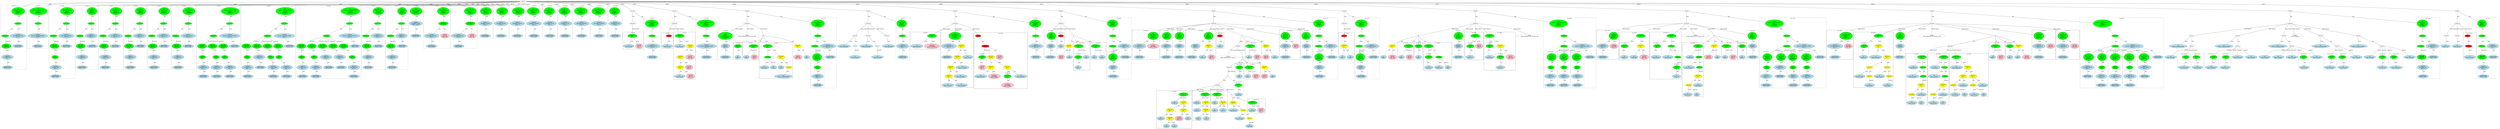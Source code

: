 strict graph "" {
	graph [bb="0,0,31768,1969"];
	node [label="\N"];
	subgraph cluster594 {
		graph [bb="24832,364.65,25098,1155.7",
			label="st.c:196:5",
			lheight=0.21,
			lp="24965,1144.2",
			lwidth=0.75
		];
		595	[fillcolor=lightblue,
			height=0.74639,
			label="ID
name: Aterm",
			pos="24917,940.3",
			style=filled,
			width=1.7481];
		594	[fillcolor=green,
			height=0.74639,
			label="Assignment
op: +=",
			pos="25032,1097.9",
			style=filled,
			width=1.6106];
		594 -- 595	[label=lvalue,
			lp="24992,1013.7",
			pos="25014,1072.2 24992,1043.2 24957,995.19 24935,966.09"];
		596	[fillcolor=green,
			height=0.5,
			label=FuncCall,
			pos="25041,940.3",
			style=filled,
			width=1.1916];
		594 -- 596	[label=rvalue,
			lp="25055,1013.7",
			pos="25034,1070.8 25035,1039 25038,986 25040,958.72"];
		597	[fillcolor=lightblue,
			height=0.74639,
			label="ID
name: st_square",
			pos="24914,803.95",
			style=filled,
			width=2.0624];
		596 -- 597	[label=name,
			lp="25004,877.32",
			pos="25026,923.36 25004,900.14 24963,856.83 24937,829.52"];
		598	[fillcolor=green,
			height=0.5,
			label=ExprList,
			pos="25048,803.95",
			style=filled,
			width=1.1555];
		596 -- 598	[label=args,
			lp="25056,877.32",
			pos="25042,922.28 25043,896.58 25046,848.12 25047,822.25"];
		599	[fillcolor=yellow,
			height=0.74639,
			label="BinaryOp
op: -",
			pos="25024,667.6",
			style=filled,
			width=1.3749];
		598 -- 599	[label="exprs[0]",
			lp="25062,740.97",
			pos="25045,785.94 25041,762.92 25033,721.64 25029,694.69"];
		600	[fillcolor=yellow,
			height=0.5,
			label=ArrayRef,
			pos="24895,525.26",
			style=filled,
			width=1.2277];
		599 -- 600	[label=left,
			lp="24978,598.63",
			pos="25002,643.11 24976,614.55 24933,567.11 24910,542.38"];
		603	[fillcolor=lightblue,
			height=0.74639,
			label="ID
name: meanA",
			pos="25024,525.26",
			style=filled,
			width=1.8463];
		599 -- 603	[label=right,
			lp="25037,598.63",
			pos="25024,640.53 25024,615.33 25024,577.35 25024,552.19"];
		601	[fillcolor=lightblue,
			height=0.74639,
			label="ID
name: arrayA",
			pos="24905,399.52",
			style=filled,
			width=1.8071];
		600 -- 601	[label=name,
			lp="24916,472.89",
			pos="24896,507.05 24898,486.2 24901,450.85 24903,426.64"];
		602	[fillcolor=lightblue,
			height=0.74639,
			label="ID
name: i",
			pos="25029,399.52",
			style=filled,
			width=1.1392];
		600 -- 602	[label=subscript,
			lp="24994,472.89",
			pos="24916,509.27 24933,496.31 24959,476.67 24979,457.39 24990,446.87 25001,434.21 25010,423.5"];
	}
	subgraph cluster645 {
		graph [bb="29690,905.43,29862,1155.7",
			label="st.c:211:43",
			lheight=0.21,
			lp="29776,1144.2",
			lwidth=0.85,
			style=dashed
		];
		646	[fillcolor=lightblue,
			height=0.74639,
			label="ID
name: st_meanA",
			pos="29776,940.3",
			style="filled,dashed",
			width=2.1606];
		645	[fillcolor=green,
			height=0.74639,
			label="UnaryOp
op: &",
			pos="29760,1097.9",
			style="filled,dashed",
			width=1.316];
		645 -- 646	[label=expr,
			lp="29782,1013.7",
			pos="29763,1070.8 29766,1042 29770,995.89 29773,967.16"];
	}
	subgraph cluster652 {
		graph [bb="30203,905.43,30357,1155.7",
			label="st.c:212:45",
			lheight=0.21,
			lp="30280,1144.2",
			lwidth=0.85,
			style=dashed
		];
		653	[fillcolor=lightblue,
			height=0.74639,
			label="ID
name: st_varA",
			pos="30280,940.3",
			style="filled,dashed",
			width=1.9053];
		652	[fillcolor=green,
			height=0.74639,
			label="UnaryOp
op: &",
			pos="30280,1097.9",
			style="filled,dashed",
			width=1.316];
		652 -- 653	[label=expr,
			lp="30292,1013.7",
			pos="30280,1070.8 30280,1042.1 30280,996.17 30280,967.42"];
	}
	subgraph cluster643 {
		graph [bb="29520,905.43,29682,1155.7",
			label="st.c:211:33",
			lheight=0.21,
			lp="29601,1144.2",
			lwidth=0.85,
			style=dashed
		];
		644	[fillcolor=lightblue,
			height=0.74639,
			label="ID
name: st_sumA",
			pos="29601,940.3",
			style="filled,dashed",
			width=2.0231];
		643	[fillcolor=green,
			height=0.74639,
			label="UnaryOp
op: &",
			pos="29620,1097.9",
			style="filled,dashed",
			width=1.316];
		643 -- 644	[label=expr,
			lp="29624,1013.7",
			pos="29617,1070.8 29613,1042 29608,995.89 29604,967.16"];
	}
	subgraph cluster562 {
		graph [bb="23188,1063,23485,1513.3",
			label="st.c:191:27",
			lheight=0.21,
			lp="23336,1501.8",
			lwidth=0.85
		];
		564	[fillcolor=lightblue,
			height=0.74639,
			label="IdentifierType
names: ['float']",
			pos="23274,1097.9",
			style="filled,dashed",
			width=1.9053];
		563	[fillcolor=lightblue,
			height=1.041,
			label="TypeDecl
declname: Aterm
quals: []",
			pos="23274,1266",
			style=filled,
			width=2.1802];
		563 -- 564	[label=type,
			lp="23286,1203",
			pos="23274,1228.1 23274,1196.8 23274,1152.5 23274,1124.8"];
		562	[fillcolor=green,
			height=1.6303,
			label="Decl
name: Aterm
quals: []
storage: []
funcspec: []",
			pos="23414,1423.6",
			style=filled,
			width=1.7481];
		562 -- 563	[label=type,
			lp="23356,1339.4",
			pos="23374,1378 23352,1353.4 23325,1323.4 23304,1300.7"];
		565	[fillcolor=pink,
			height=1.041,
			label="Constant
type: float
value: 0.0f",
			pos="23424,1266",
			style=filled,
			width=1.4731];
		562 -- 565	[label=init,
			lp="23430,1339.4",
			pos="23418,1364.7 23419,1344.3 23420,1321.9 23422,1303.8"];
	}
	subgraph cluster572 {
		graph [bb="25380,1052.4,25588,1323.9",
			label="st.c:194:9",
			lheight=0.21,
			lp="25484,1312.4",
			lwidth=0.75
		];
		573	[fillcolor=lightblue,
			height=0.74639,
			label="ID
name: i",
			pos="25429,1097.9",
			style=filled,
			width=1.1392];
		572	[fillcolor=green,
			height=0.74639,
			label="Assignment
op: =",
			pos="25466,1266",
			style=filled,
			width=1.6106];
		572 -- 573	[label=lvalue,
			lp="25470,1203",
			pos="25460,1239.1 25453,1207.8 25442,1155.8 25435,1124.6"];
		574	[fillcolor=pink,
			height=1.041,
			label="Constant
type: int
value: 0",
			pos="25534,1097.9",
			style=filled,
			width=1.2767];
		572 -- 574	[label=rvalue,
			lp="25513,1203",
			pos="25478,1239.7 25482,1230.5 25487,1220.1 25491,1210.5 25502,1185.3 25513,1156.4 25521,1134.3"];
	}
	subgraph cluster696 {
		graph [bb="31308,1063,31468,1472.6",
			label="st.c:226:3",
			lheight=0.21,
			lp="31388,1461.1",
			lwidth=0.75
		];
		698	[fillcolor=lightblue,
			height=0.74639,
			label="ID
name: st_return",
			pos="31388,1097.9",
			style=filled,
			width=2.0035];
		697	[fillcolor=red,
			height=0.5,
			label=FuncCall,
			pos="31374,1266",
			style=filled,
			width=1.1916];
		697 -- 698	[label=name,
			lp="31394,1203",
			pos="31375,1247.9 31378,1218.7 31383,1159.2 31386,1124.9"];
		696	[fillcolor=red,
			height=0.5,
			label=Return,
			pos="31362,1423.6",
			style=filled,
			width=0.95686];
		696 -- 697	[label=expr,
			lp="31380,1339.4",
			pos="31363,1405.3 31366,1375.4 31370,1314.3 31373,1284.3"];
	}
	subgraph cluster654 {
		graph [bb="30365,905.43,30543,1155.7",
			label="st.c:212:55",
			lheight=0.21,
			lp="30454,1144.2",
			lwidth=0.85,
			style=dashed
		];
		655	[fillcolor=lightblue,
			height=0.74639,
			label="ID
name: st_stddevA",
			pos="30454,940.3",
			style="filled,dashed",
			width=2.2588];
		654	[fillcolor=green,
			height=0.74639,
			label="UnaryOp
op: &",
			pos="30437,1097.9",
			style="filled,dashed",
			width=1.316];
		654 -- 655	[label=expr,
			lp="30460,1013.7",
			pos="30440,1070.8 30443,1042 30448,995.89 30451,967.16"];
	}
	subgraph cluster629 {
		graph [bb="30711,769.08,31009,1702.7",
			label="st.c:208:6",
			lheight=0.21,
			lp="30860,1691.2",
			lwidth=0.75,
			style=dashed
		];
		634	[fillcolor=lightblue,
			height=0.74639,
			label="IdentifierType
names: ['void']",
			pos="30794,803.95",
			style="filled,dashed",
			width=1.9053];
		633	[fillcolor=lightblue,
			height=1.041,
			label="TypeDecl
declname: None
quals: []",
			pos="30794,940.3",
			style="filled,dashed",
			width=2.082];
		633 -- 634	[label=type,
			lp="30806,877.32",
			pos="30794,902.59 30794,879.9 30794,851.33 30794,830.97"];
		632	[fillcolor=green,
			height=1.041,
			label="Typename
name: None
quals: []",
			pos="30779,1097.9",
			style="filled,dashed",
			width=1.6303];
		632 -- 633	[label=type,
			lp="30800,1013.7",
			pos="30783,1060.4 30785,1035.5 30788,1002.7 30790,977.81"];
		631	[fillcolor=green,
			height=0.5,
			label=ParamList,
			pos="30766,1266",
			style="filled,dashed",
			width=1.3179];
		631 -- 632	[label="params[0]",
			lp="30800,1203",
			pos="30767,1247.9 30769,1221.5 30773,1170.4 30776,1135.5"];
		630	[fillcolor=green,
			height=0.5,
			label=FuncDecl,
			pos="30788,1423.6",
			style="filled,dashed",
			width=1.2457];
		630 -- 631	[label=args,
			lp="30788,1339.4",
			pos="30786,1405.3 30781,1375.4 30773,1314.3 30768,1284.3"];
		635	[fillcolor=lightblue,
			height=1.041,
			label="TypeDecl
declname: st_main
quals: []",
			pos="30916,1266",
			style="filled,dashed",
			width=2.357];
		630 -- 635	[label=type,
			lp="30872,1339.4",
			pos="30801,1406.2 30822,1381.5 30861,1334 30888,1301.5"];
		636	[fillcolor=lightblue,
			height=0.74639,
			label="IdentifierType
names: ['void']",
			pos="30924,1097.9",
			style="filled,dashed",
			width=1.9053];
		635 -- 636	[label=type,
			lp="30932,1203",
			pos="30918,1228.1 30919,1196.8 30921,1152.5 30923,1124.8"];
		629	[fillcolor=green,
			height=1.6303,
			label="Decl
name: st_main
quals: []
storage: []
funcspec: []",
			pos="30788,1613",
			style="filled,dashed",
			width=1.9249];
		629 -- 630	[label=type,
			lp="30800,1528.8",
			pos="30788,1554.2 30788,1515.5 30788,1467.1 30788,1441.8"];
	}
	subgraph cluster566 {
		graph [bb="23493,1063,23790,1513.3",
			label="st.c:191:41",
			lheight=0.21,
			lp="23642,1501.8",
			lwidth=0.85
		];
		568	[fillcolor=lightblue,
			height=0.74639,
			label="IdentifierType
names: ['float']",
			pos="23579,1097.9",
			style="filled,dashed",
			width=1.9053];
		567	[fillcolor=lightblue,
			height=1.041,
			label="TypeDecl
declname: Bterm
quals: []",
			pos="23579,1266",
			style=filled,
			width=2.1802];
		567 -- 568	[label=type,
			lp="23591,1203",
			pos="23579,1228.1 23579,1196.8 23579,1152.5 23579,1124.8"];
		566	[fillcolor=green,
			height=1.6303,
			label="Decl
name: Bterm
quals: []
storage: []
funcspec: []",
			pos="23719,1423.6",
			style=filled,
			width=1.7481];
		566 -- 567	[label=type,
			lp="23661,1339.4",
			pos="23679,1378 23657,1353.4 23630,1323.4 23609,1300.7"];
		569	[fillcolor=pink,
			height=1.041,
			label="Constant
type: float
value: 0.0f",
			pos="23729,1266",
			style=filled,
			width=1.4731];
		566 -- 569	[label=init,
			lp="23734,1339.4",
			pos="23723,1364.7 23724,1344.3 23725,1321.9 23727,1303.8"];
	}
	subgraph cluster581 {
		graph [bb="24312,490.39,24824,1155.7",
			label="st.c:195:5",
			lheight=0.21,
			lp="24568,1144.2",
			lwidth=0.75
		];
		582	[fillcolor=lightblue,
			height=0.74639,
			label="ID
name: numerator",
			pos="24540,940.3",
			style=filled,
			width=2.1606];
		581	[fillcolor=green,
			height=0.74639,
			label="Assignment
op: +=",
			pos="24685,1097.9",
			style=filled,
			width=1.6106];
		581 -- 582	[label=lvalue,
			lp="24630,1013.7",
			pos="24663,1072.9 24636,1043.9 24590,995.39 24563,966.06"];
		583	[fillcolor=yellow,
			height=0.74639,
			label="BinaryOp
op: *",
			pos="24685,940.3",
			style=filled,
			width=1.3749];
		581 -- 583	[label=rvalue,
			lp="24702,1013.7",
			pos="24685,1070.8 24685,1042.1 24685,996.17 24685,967.42"];
		584	[fillcolor=yellow,
			height=0.74639,
			label="BinaryOp
op: -",
			pos="24493,803.95",
			style=filled,
			width=1.3749];
		583 -- 584	[label=left,
			lp="24622,877.32",
			pos="24658,917.67 24648,910.29 24637,902.07 24627,894.82 24592,869.91 24551,842.79 24524,824.93"];
		589	[fillcolor=yellow,
			height=0.74639,
			label="BinaryOp
op: -",
			pos="24685,803.95",
			style=filled,
			width=1.3749];
		583 -- 589	[label=right,
			lp="24698,877.32",
			pos="24685,913.39 24685,889.76 24685,854.99 24685,831.23"];
		585	[fillcolor=yellow,
			height=0.5,
			label=ArrayRef,
			pos="24364,667.6",
			style=filled,
			width=1.2277];
		584 -- 585	[label=left,
			lp="24448,740.97",
			pos="24471,779.95 24456,764.57 24436,743.85 24418,725.47 24405,711.71 24390,696 24379,684.58"];
		588	[fillcolor=lightblue,
			height=0.74639,
			label="ID
name: meanA",
			pos="24493,667.6",
			style=filled,
			width=1.8463];
		584 -- 588	[label=right,
			lp="24506,740.97",
			pos="24493,777.05 24493,753.41 24493,718.64 24493,694.89"];
		590	[fillcolor=yellow,
			height=0.5,
			label=ArrayRef,
			pos="24622,667.6",
			style=filled,
			width=1.2277];
		589 -- 590	[label=left,
			lp="24670,740.97",
			pos="24673,777.68 24661,750.77 24641,708.93 24630,685.67"];
		593	[fillcolor=lightblue,
			height=0.74639,
			label="ID
name: meanB",
			pos="24750,667.6",
			style=filled,
			width=1.8267];
		589 -- 593	[label=right,
			lp="24731,740.97",
			pos="24697,777.68 24709,753.81 24726,718.2 24738,694.22"];
		586	[fillcolor=lightblue,
			height=0.74639,
			label="ID
name: arrayA",
			pos="24385,525.26",
			style=filled,
			width=1.8071];
		585 -- 586	[label=name,
			lp="24392,598.63",
			pos="24367,649.39 24370,625.09 24377,580.53 24381,552.2"];
		587	[fillcolor=lightblue,
			height=0.74639,
			label="ID
name: i",
			pos="24509,525.26",
			style=filled,
			width=1.1392];
		585 -- 587	[label=subscript,
			lp="24474,598.63",
			pos="24380,650.45 24390,639.79 24405,625.71 24418,614.13 24435,599.25 24442,598.67 24459,583.13 24470,572.75 24481,560.1 24491,549.37"];
		591	[fillcolor=lightblue,
			height=0.74639,
			label="ID
name: arrayB",
			pos="24632,525.26",
			style=filled,
			width=1.7874];
		590 -- 591	[label=name,
			lp="24644,598.63",
			pos="24623,649.39 24625,625.09 24628,580.53 24630,552.2"];
		592	[fillcolor=lightblue,
			height=0.74639,
			label="ID
name: i",
			pos="24755,525.26",
			style=filled,
			width=1.1392];
		590 -- 592	[label=subscript,
			lp="24722,598.63",
			pos="24638,650.74 24658,630.4 24693,596.19 24705,583.13 24715,572.08 24726,559.49 24736,548.96"];
	}
	subgraph cluster558 {
		graph [bb="26094,1063,26422,1513.3",
			label="st.c:191:9",
			lheight=0.21,
			lp="26258,1501.8",
			lwidth=0.75
		];
		560	[fillcolor=lightblue,
			height=0.74639,
			label="IdentifierType
names: ['float']",
			pos="26196,1097.9",
			style="filled,dashed",
			width=1.9053];
		559	[fillcolor=lightblue,
			height=1.041,
			label="TypeDecl
declname: numerator
quals: []",
			pos="26196,1266",
			style=filled,
			width=2.6124];
		559 -- 560	[label=type,
			lp="26208,1203",
			pos="26196,1228.1 26196,1196.8 26196,1152.5 26196,1124.8"];
		558	[fillcolor=green,
			height=1.6303,
			label="Decl
name: numerator
quals: []
storage: []
funcspec: []",
			pos="26196,1423.6",
			style=filled,
			width=2.1606];
		558 -- 559	[label=type,
			lp="26208,1339.4",
			pos="26196,1364.7 26196,1344.3 26196,1321.9 26196,1303.8"];
		561	[fillcolor=pink,
			height=1.041,
			label="Constant
type: float
value: 0.0f",
			pos="26361,1266",
			style=filled,
			width=1.4731];
		558 -- 561	[label=init,
			lp="26298,1339.4",
			pos="26244,1377.2 26272,1351.2 26306,1319.3 26330,1296.5"];
	}
	subgraph cluster614 {
		graph [bb="23798,632.73,24304,1481.5",
			label="st.c:200:4",
			lheight=0.21,
			lp="24051,1470",
			lwidth=0.75
		];
		subgraph cluster615 {
			graph [bb="23867,1063,23991,1323.9",
				label="st.c:200:4",
				lheight=0.21,
				lp="23929,1312.4",
				lwidth=0.75,
				style=dashed
			];
			616	[fillcolor=lightblue,
				height=0.74639,
				label="ID
name: coef",
				pos="23929,1097.9",
				style=filled,
				width=1.5124];
			615	[fillcolor=green,
				height=0.74639,
				label="UnaryOp
op: *",
				pos="23934,1266",
				style=filled,
				width=1.316];
			615 -- 616	[label=expr,
				lp="23928,1203",
				pos="23924,1239.7 23921,1230.6 23918,1220.3 23916,1210.5 23911,1181.3 23917,1147.4 23922,1124.7"];
		}
		614	[fillcolor=green,
			height=0.74639,
			label="Assignment
op: =",
			pos="24177,1423.6",
			style=filled,
			width=1.6106];
		614 -- 615	[label=lvalue,
			lp="24031,1339.4",
			pos="24134,1405.7 24093,1388.6 24031,1359.7 23985,1323.9 23973,1314.5 23961,1301.9 23952,1291"];
		617	[fillcolor=yellow,
			height=0.74639,
			label="BinaryOp
op: /",
			pos="24177,1266",
			style=filled,
			width=1.3749];
		614 -- 617	[label=rvalue,
			lp="24194,1339.4",
			pos="24177,1396.5 24177,1367.8 24177,1321.9 24177,1293.1"];
		618	[fillcolor=lightblue,
			height=0.74639,
			label="ID
name: numerator",
			pos="24079,1097.9",
			style=filled,
			width=2.1606];
		617 -- 618	[label=left,
			lp="24152,1203",
			pos="24162,1240.1 24144,1209 24113,1155.9 24094,1124.5"];
		619	[fillcolor=yellow,
			height=0.74639,
			label="BinaryOp
op: *",
			pos="24224,1097.9",
			style=filled,
			width=1.3749];
		617 -- 619	[label=right,
			lp="24210,1203",
			pos="24184,1239.4 24193,1208.2 24208,1155.7 24217,1124.5"];
		620	[fillcolor=yellow,
			height=0.5,
			label=FuncCall,
			pos="24000,940.3",
			style=filled,
			width=1.1916];
		619 -- 620	[label=left,
			lp="24150,1013.7",
			pos="24203,1073.3 24192,1062.2 24179,1049.3 24166,1039.2 24120,1003.9 24061,971.72 24027,954.48"];
		624	[fillcolor=yellow,
			height=0.5,
			label=FuncCall,
			pos="24224,940.3",
			style=filled,
			width=1.1916];
		619 -- 624	[label=right,
			lp="24237,1013.7",
			pos="24224,1070.8 24224,1039 24224,986 24224,958.72"];
		621	[fillcolor=lightblue,
			height=0.74639,
			label="ID
name: st_sqrtf",
			pos="23873,803.95",
			style=filled,
			width=1.866];
		620 -- 621	[label=name,
			lp="23964,877.32",
			pos="23985,923.36 23963,900.14 23922,856.83 23896,829.52"];
		622	[fillcolor=yellow,
			height=0.5,
			label=ExprList,
			pos="24000,803.95",
			style=filled,
			width=1.1555];
		620 -- 622	[label=args,
			lp="24012,877.32",
			pos="24000,922.28 24000,896.58 24000,848.12 24000,822.25"];
		625	[fillcolor=lightblue,
			height=0.74639,
			label="ID
name: st_sqrtf",
			pos="24127,803.95",
			style=filled,
			width=1.866];
		624 -- 625	[label=name,
			lp="24200,877.32",
			pos="24212,922.82 24195,899.7 24165,857.42 24145,830.28"];
		626	[fillcolor=yellow,
			height=0.5,
			label=ExprList,
			pos="24254,803.95",
			style=filled,
			width=1.1555];
		624 -- 626	[label=args,
			lp="24250,877.32",
			pos="24228,922.28 24234,896.58 24244,848.12 24250,822.25"];
		623	[fillcolor=lightblue,
			height=0.74639,
			label="ID
name: Aterm",
			pos="24000,667.6",
			style=filled,
			width=1.7481];
		622 -- 623	[label="exprs[0]",
			lp="24023,740.97",
			pos="24000,785.94 24000,762.92 24000,721.64 24000,694.69"];
		627	[fillcolor=lightblue,
			height=0.74639,
			label="ID
name: Bterm",
			pos="24233,667.6",
			style=filled,
			width=1.7481];
		626 -- 627	[label="exprs[0]",
			lp="24269,740.97",
			pos="24251,785.94 24248,762.92 24241,721.64 24237,694.69"];
	}
	subgraph cluster680 {
		graph [bb="29204,905.43,29352,1155.7",
			label="st.c:217:67",
			lheight=0.21,
			lp="29278,1144.2",
			lwidth=0.85,
			style=dashed
		];
		681	[fillcolor=lightblue,
			height=0.74639,
			label="ID
name: st_coef",
			pos="29278,940.3",
			style="filled,dashed",
			width=1.8267];
		680	[fillcolor=green,
			height=0.74639,
			label="UnaryOp
op: &",
			pos="29269,1097.9",
			style="filled,dashed",
			width=1.316];
		680 -- 681	[label=expr,
			lp="29288,1013.7",
			pos="29271,1070.8 29272,1042.1 29275,996.17 29276,967.42"];
	}
	subgraph cluster555 {
		graph [bb="25938,1063,26086,1513.3",
			label="st.c:190:7",
			lheight=0.21,
			lp="26012,1501.8",
			lwidth=0.75,
			style=dashed
		];
		557	[fillcolor=lightblue,
			height=0.74639,
			label="IdentifierType
names: ['int']",
			pos="26012,1097.9",
			style="filled,dashed",
			width=1.8463];
		556	[fillcolor=lightblue,
			height=1.041,
			label="TypeDecl
declname: i
quals: []",
			pos="26010,1266",
			style="filled,dashed",
			width=1.5713];
		556 -- 557	[label=type,
			lp="26023,1203",
			pos="26010,1228.1 26011,1196.8 26011,1152.5 26012,1124.8"];
		555	[fillcolor=green,
			height=1.6303,
			label="Decl
name: i
quals: []
storage: []
funcspec: []",
			pos="26007,1423.6",
			style="filled,dashed",
			width=1.591];
		555 -- 556	[label=type,
			lp="26021,1339.4",
			pos="26008,1364.7 26009,1344.3 26009,1321.9 26009,1303.8"];
	}
	subgraph cluster604 {
		graph [bb="25106,364.65,25372,1155.7",
			label="st.c:197:5",
			lheight=0.21,
			lp="25239,1144.2",
			lwidth=0.75
		];
		605	[fillcolor=lightblue,
			height=0.74639,
			label="ID
name: Bterm",
			pos="25177,940.3",
			style=filled,
			width=1.7481];
		604	[fillcolor=green,
			height=0.74639,
			label="Assignment
op: +=",
			pos="25177,1097.9",
			style=filled,
			width=1.6106];
		604 -- 605	[label=lvalue,
			lp="25194,1013.7",
			pos="25177,1070.8 25177,1042.1 25177,996.17 25177,967.42"];
		606	[fillcolor=green,
			height=0.5,
			label=FuncCall,
			pos="25301,940.3",
			style=filled,
			width=1.1916];
		604 -- 606	[label=rvalue,
			lp="25264,1013.7",
			pos="25197,1072.2 25222,1040.2 25266,985.08 25288,957.72"];
		607	[fillcolor=lightblue,
			height=0.74639,
			label="ID
name: st_square",
			pos="25188,803.95",
			style=filled,
			width=2.0624];
		606 -- 607	[label=name,
			lp="25270,877.32",
			pos="25287,923.09 25268,899.92 25232,857.13 25209,829.9"];
		608	[fillcolor=green,
			height=0.5,
			label=ExprList,
			pos="25322,803.95",
			style=filled,
			width=1.1555];
		606 -- 608	[label=args,
			lp="25324,877.32",
			pos="25304,922.28 25308,896.58 25315,848.12 25319,822.25"];
		609	[fillcolor=yellow,
			height=0.74639,
			label="BinaryOp
op: -",
			pos="25298,667.6",
			style=filled,
			width=1.3749];
		608 -- 609	[label="exprs[0]",
			lp="25336,740.97",
			pos="25319,785.94 25315,762.92 25307,721.64 25303,694.69"];
		610	[fillcolor=yellow,
			height=0.5,
			label=ArrayRef,
			pos="25170,525.26",
			style=filled,
			width=1.2277];
		609 -- 610	[label=left,
			lp="25252,598.63",
			pos="25277,643.11 25251,614.55 25207,567.11 25185,542.38"];
		613	[fillcolor=lightblue,
			height=0.74639,
			label="ID
name: meanB",
			pos="25298,525.26",
			style=filled,
			width=1.8267];
		609 -- 613	[label=right,
			lp="25311,598.63",
			pos="25298,640.53 25298,615.33 25298,577.35 25298,552.19"];
		611	[fillcolor=lightblue,
			height=0.74639,
			label="ID
name: arrayB",
			pos="25178,399.52",
			style=filled,
			width=1.7874];
		610 -- 611	[label=name,
			lp="25190,472.89",
			pos="25171,507.05 25172,486.2 25175,450.85 25176,426.64"];
		612	[fillcolor=lightblue,
			height=0.74639,
			label="ID
name: i",
			pos="25301,399.52",
			style=filled,
			width=1.1392];
		610 -- 612	[label=subscript,
			lp="25266,472.89",
			pos="25190,509.15 25207,496.11 25231,476.43 25251,457.39 25262,446.86 25273,434.32 25282,423.69"];
	}
	subgraph cluster671 {
		graph [bb="28171,905.43,28349,1155.7",
			label="st.c:215:55",
			lheight=0.21,
			lp="28260,1144.2",
			lwidth=0.85,
			style=dashed
		];
		672	[fillcolor=lightblue,
			height=0.74639,
			label="ID
name: st_stddevB",
			pos="28260,940.3",
			style="filled,dashed",
			width=2.2392];
		671	[fillcolor=green,
			height=0.74639,
			label="UnaryOp
op: &",
			pos="28276,1097.9",
			style="filled,dashed",
			width=1.316];
		671 -- 672	[label=expr,
			lp="28280,1013.7",
			pos="28273,1070.8 28270,1042 28266,995.89 28263,967.16"];
	}
	subgraph cluster669 {
		graph [bb="28011,905.43,28163,1155.7",
			label="st.c:215:45",
			lheight=0.21,
			lp="28087,1144.2",
			lwidth=0.85,
			style=dashed
		];
		670	[fillcolor=lightblue,
			height=0.74639,
			label="ID
name: st_varB",
			pos="28087,940.3",
			style="filled,dashed",
			width=1.8856];
		669	[fillcolor=green,
			height=0.74639,
			label="UnaryOp
op: &",
			pos="28102,1097.9",
			style="filled,dashed",
			width=1.316];
		669 -- 670	[label=expr,
			lp="28108,1013.7",
			pos="28099,1070.8 28097,1042 28092,995.89 28089,967.16"];
	}
	subgraph cluster662 {
		graph [bb="27833,905.43,28003,1155.7",
			label="st.c:214:43",
			lheight=0.21,
			lp="27918,1144.2",
			lwidth=0.85,
			style=dashed
		];
		663	[fillcolor=lightblue,
			height=0.74639,
			label="ID
name: st_meanB",
			pos="27918,940.3",
			style="filled,dashed",
			width=2.141];
		662	[fillcolor=green,
			height=0.74639,
			label="UnaryOp
op: &",
			pos="27903,1097.9",
			style="filled,dashed",
			width=1.316];
		662 -- 663	[label=expr,
			lp="27924,1013.7",
			pos="27906,1070.8 27908,1042 27913,995.89 27916,967.16"];
	}
	subgraph cluster660 {
		graph [bb="27665,905.43,27825,1155.7",
			label="st.c:214:33",
			lheight=0.21,
			lp="27745,1144.2",
			lwidth=0.85,
			style=dashed
		];
		661	[fillcolor=lightblue,
			height=0.74639,
			label="ID
name: st_sumB",
			pos="27745,940.3",
			style="filled,dashed",
			width=2.0035];
		660	[fillcolor=green,
			height=0.74639,
			label="UnaryOp
op: &",
			pos="27763,1097.9",
			style="filled,dashed",
			width=1.316];
		660 -- 661	[label=expr,
			lp="27766,1013.7",
			pos="27760,1070.8 27757,1042 27751,995.89 27748,967.16"];
	}
	subgraph cluster578 {
		graph [bb="25596,1063,25706,1323.9",
			label="st.c:194:26",
			lheight=0.21,
			lp="25651,1312.4",
			lwidth=0.85
		];
		579	[fillcolor=lightblue,
			height=0.74639,
			label="ID
name: i",
			pos="25651,1097.9",
			style=filled,
			width=1.1392];
		578	[fillcolor=green,
			height=0.74639,
			label="UnaryOp
op: p++",
			pos="25651,1266",
			style=filled,
			width=1.316];
		578 -- 579	[label=expr,
			lp="25664,1203",
			pos="25651,1239.1 25651,1207.9 25651,1156.1 25651,1124.9"];
	}
	subgraph cluster2 {
		graph [bb="8,905.43,330,1892",
			label="st.c:29:6",
			lheight=0.21,
			lp="169,1880.5",
			lwidth=0.65,
			style=dashed
		];
		7	[fillcolor=lightblue,
			height=0.74639,
			label="IdentifierType
names: ['void']",
			pos="91,940.3",
			style="filled,dashed",
			width=1.9053];
		6	[fillcolor=lightblue,
			height=1.041,
			label="TypeDecl
declname: None
quals: []",
			pos="91,1097.9",
			style="filled,dashed",
			width=2.082];
		6 -- 7	[label=type,
			lp="103,1013.7",
			pos="91,1060 91,1031.4 91,992.55 91,967.2"];
		5	[fillcolor=green,
			height=1.041,
			label="Typename
name: None
quals: []",
			pos="77,1266",
			style="filled,dashed",
			width=1.6303];
		5 -- 6	[label=type,
			lp="95,1203",
			pos="80.072,1228.6 82.399,1200.9 85.58,1163.2 87.911,1135.5"];
		4	[fillcolor=green,
			height=0.5,
			label=ParamList,
			pos="63,1423.6",
			style="filled,dashed",
			width=1.3179];
		4 -- 5	[label="params[0]",
			lp="99,1339.4",
			pos="64.552,1405.3 66.752,1380.9 70.83,1335.6 73.719,1303.5"];
		3	[fillcolor=green,
			height=0.5,
			label=FuncDecl,
			pos="225,1613",
			style="filled,dashed",
			width=1.2457];
		3 -- 4	[label=args,
			lp="149.5,1528.8",
			pos="205.59,1596.5 183.18,1578.1 145.96,1545.8 119,1513.3 99.825,1490.1 82.104,1460 71.929,1441.5"];
		8	[fillcolor=lightblue,
			height=1.041,
			label="TypeDecl
declname: st_initSeed
quals: []",
			pos="225,1423.6",
			style="filled,dashed",
			width=2.6909];
		3 -- 8	[label=type,
			lp="237,1528.8",
			pos="225,1594.7 225,1564.5 225,1501.6 225,1461.4"];
		9	[fillcolor=lightblue,
			height=0.74639,
			label="IdentifierType
names: ['void']",
			pos="225,1266",
			style="filled,dashed",
			width=1.9053];
		8 -- 9	[label=type,
			lp="237,1339.4",
			pos="225,1385.7 225,1357.1 225,1318.3 225,1292.9"];
		2	[fillcolor=green,
			height=1.6303,
			label="Decl
name: st_initSeed
quals: []
storage: []
funcspec: []",
			pos="237,1802.3",
			style="filled,dashed",
			width=2.2392];
		2 -- 3	[label=type,
			lp="245,1718.2",
			pos="233.3,1743.6 230.82,1704.9 227.73,1656.5 226.11,1631.2"];
	}
	subgraph cluster10 {
		graph [bb="338,1231.2,598,1892",
			label="st.c:30:6",
			lheight=0.21,
			lp="468,1880.5",
			lwidth=0.65,
			style=dashed
		];
		13	[fillcolor=lightblue,
			height=0.74639,
			label="IdentifierType
names: ['long']",
			pos="468,1266",
			style="filled,dashed",
			width=1.9053];
		12	[fillcolor=lightblue,
			height=1.041,
			label="TypeDecl
declname: st_randomInteger
quals: []",
			pos="468,1423.6",
			style="filled,dashed",
			width=3.398];
		12 -- 13	[label=type,
			lp="480,1339.4",
			pos="468,1385.7 468,1357.1 468,1318.3 468,1292.9"];
		11	[fillcolor=green,
			height=0.5,
			label=FuncDecl,
			pos="474,1613",
			style="filled,dashed",
			width=1.2457];
		11 -- 12	[label=type,
			lp="484,1528.8",
			pos="473.45,1594.7 472.48,1564.5 470.47,1501.6 469.18,1461.4"];
		10	[fillcolor=green,
			height=1.6303,
			label="Decl
name: st_randomInteger
quals: []
storage: []
funcspec: []",
			pos="476,1802.3",
			style="filled,dashed",
			width=2.9463];
		10 -- 11	[label=type,
			lp="488,1718.2",
			pos="475.38,1743.6 474.97,1704.9 474.45,1656.5 474.18,1631.2"];
	}
	subgraph cluster14 {
		graph [bb="606,769.08,932,1892",
			label="st.c:31:6",
			lheight=0.21,
			lp="769,1880.5",
			lwidth=0.65,
			style=dashed
		];
		20	[fillcolor=lightblue,
			height=0.74639,
			label="IdentifierType
names: ['float']",
			pos="689,803.95",
			style="filled,dashed",
			width=1.9053];
		19	[fillcolor=lightblue,
			height=1.041,
			label="TypeDecl
declname: None
quals: []",
			pos="689,940.3",
			style="filled,dashed",
			width=2.082];
		19 -- 20	[label=type,
			lp="701,877.32",
			pos="689,902.59 689,879.9 689,851.33 689,830.97"];
		18	[fillcolor=green,
			height=0.74639,
			label="PtrDecl
quals: []",
			pos="684,1097.9",
			style="filled,dashed",
			width=1.2178];
		18 -- 19	[label=type,
			lp="699,1013.7",
			pos="684.84,1070.8 685.65,1045.4 686.91,1006.5 687.82,977.91"];
		17	[fillcolor=green,
			height=1.041,
			label="Typename
name: None
quals: []",
			pos="677,1266",
			style="filled,dashed",
			width=1.6303];
		17 -- 18	[label=type,
			lp="692,1203",
			pos="678.54,1228.6 679.86,1197.2 681.73,1152.8 682.9,1124.9"];
		16	[fillcolor=green,
			height=0.5,
			label=ParamList,
			pos="661,1423.6",
			style="filled,dashed",
			width=1.3179];
		16 -- 17	[label="params[0]",
			lp="698,1339.4",
			pos="662.77,1405.3 665.29,1380.9 669.95,1335.6 673.25,1303.5"];
		15	[fillcolor=green,
			height=0.5,
			label=FuncDecl,
			pos="825,1613",
			style="filled,dashed",
			width=1.2457];
		15 -- 16	[label=args,
			lp="747.5,1528.8",
			pos="805.2,1596.6 782.34,1578.3 744.38,1546 717,1513.3 697.72,1490.2 680.03,1460 669.89,1441.5"];
		21	[fillcolor=lightblue,
			height=1.041,
			label="TypeDecl
declname: st_initialize
quals: []",
			pos="825,1423.6",
			style="filled,dashed",
			width=2.7499];
		15 -- 21	[label=type,
			lp="837,1528.8",
			pos="825,1594.7 825,1564.5 825,1501.6 825,1461.4"];
		22	[fillcolor=lightblue,
			height=0.74639,
			label="IdentifierType
names: ['void']",
			pos="825,1266",
			style="filled,dashed",
			width=1.9053];
		21 -- 22	[label=type,
			lp="837,1339.4",
			pos="825,1385.7 825,1357.1 825,1318.3 825,1292.9"];
		14	[fillcolor=green,
			height=1.6303,
			label="Decl
name: st_initialize
quals: []
storage: []
funcspec: []",
			pos="833,1802.3",
			style="filled,dashed",
			width=2.2981];
		14 -- 15	[label=type,
			lp="842,1718.2",
			pos="830.53,1743.6 828.88,1704.9 826.82,1656.5 825.74,1631.2"];
	}
	subgraph cluster23 {
		graph [bb="940,905.43,1229,1892",
			label="st.c:32:6",
			lheight=0.21,
			lp="1084.5,1880.5",
			lwidth=0.65,
			style=dashed
		];
		28	[fillcolor=lightblue,
			height=0.74639,
			label="IdentifierType
names: ['void']",
			pos="1023,940.3",
			style="filled,dashed",
			width=1.9053];
		27	[fillcolor=lightblue,
			height=1.041,
			label="TypeDecl
declname: None
quals: []",
			pos="1023,1097.9",
			style="filled,dashed",
			width=2.082];
		27 -- 28	[label=type,
			lp="1035,1013.7",
			pos="1023,1060 1023,1031.4 1023,992.55 1023,967.2"];
		26	[fillcolor=green,
			height=1.041,
			label="Typename
name: None
quals: []",
			pos="1007,1266",
			style="filled,dashed",
			width=1.6303];
		26 -- 27	[label=type,
			lp="1026,1203",
			pos="1010.5,1228.6 1013.2,1200.9 1016.8,1163.2 1019.5,1135.5"];
		25	[fillcolor=green,
			height=0.5,
			label=ParamList,
			pos="1000,1423.6",
			style="filled,dashed",
			width=1.3179];
		25 -- 26	[label="params[0]",
			lp="1032,1339.4",
			pos="1000.8,1405.3 1001.9,1381 1003.9,1335.9 1005.3,1303.8"];
		24	[fillcolor=green,
			height=0.5,
			label=FuncDecl,
			pos="1143,1613",
			style="filled,dashed",
			width=1.2457];
		24 -- 25	[label=args,
			lp="1085.5,1528.8",
			pos="1127.4,1595.9 1109.3,1576.9 1079,1544 1056,1513.3 1038.1,1489.4 1020.1,1459.7 1009.6,1441.5"];
		29	[fillcolor=lightblue,
			height=1.041,
			label="TypeDecl
declname: st_init
quals: []",
			pos="1143,1423.6",
			style="filled,dashed",
			width=2.1606];
		24 -- 29	[label=type,
			lp="1155,1528.8",
			pos="1143,1594.7 1143,1564.5 1143,1501.6 1143,1461.4"];
		30	[fillcolor=lightblue,
			height=0.74639,
			label="IdentifierType
names: ['void']",
			pos="1152,1266",
			style="filled,dashed",
			width=1.9053];
		29 -- 30	[label=type,
			lp="1161,1339.4",
			pos="1145.1,1386.1 1146.8,1357.6 1149,1318.5 1150.5,1293.1"];
		23	[fillcolor=green,
			height=1.6303,
			label="Decl
name: st_init
quals: []
storage: []
funcspec: []",
			pos="1151,1802.3",
			style="filled,dashed",
			width=1.7285];
		23 -- 24	[label=type,
			lp="1160,1718.2",
			pos="1148.5,1743.6 1146.9,1704.9 1144.8,1656.5 1143.7,1631.2"];
	}
	subgraph cluster31 {
		graph [bb="1237,905.43,1542,1892",
			label="st.c:33:5",
			lheight=0.21,
			lp="1389.5,1880.5",
			lwidth=0.65,
			style=dashed
		];
		36	[fillcolor=lightblue,
			height=0.74639,
			label="IdentifierType
names: ['void']",
			pos="1320,940.3",
			style="filled,dashed",
			width=1.9053];
		35	[fillcolor=lightblue,
			height=1.041,
			label="TypeDecl
declname: None
quals: []",
			pos="1320,1097.9",
			style="filled,dashed",
			width=2.082];
		35 -- 36	[label=type,
			lp="1332,1013.7",
			pos="1320,1060 1320,1031.4 1320,992.55 1320,967.2"];
		34	[fillcolor=green,
			height=1.041,
			label="Typename
name: None
quals: []",
			pos="1304,1266",
			style="filled,dashed",
			width=1.6303];
		34 -- 35	[label=type,
			lp="1323,1203",
			pos="1307.5,1228.6 1310.2,1200.9 1313.8,1163.2 1316.5,1135.5"];
		33	[fillcolor=green,
			height=0.5,
			label=ParamList,
			pos="1292,1423.6",
			style="filled,dashed",
			width=1.3179];
		33 -- 34	[label="params[0]",
			lp="1327,1339.4",
			pos="1293.3,1405.3 1295.2,1380.9 1298.7,1335.6 1301.2,1303.5"];
		32	[fillcolor=green,
			height=0.5,
			label=FuncDecl,
			pos="1446,1613",
			style="filled,dashed",
			width=1.2457];
		32 -- 33	[label=args,
			lp="1378.5,1528.8",
			pos="1428.4,1596.2 1408.1,1577.5 1374.2,1544.8 1349,1513.3 1330.2,1489.7 1311.9,1459.7 1301.3,1441.3"];
		37	[fillcolor=lightblue,
			height=1.041,
			label="TypeDecl
declname: st_return
quals: []",
			pos="1446,1423.6",
			style="filled,dashed",
			width=2.4552];
		32 -- 37	[label=type,
			lp="1458,1528.8",
			pos="1446,1594.7 1446,1564.5 1446,1501.6 1446,1461.4"];
		38	[fillcolor=lightblue,
			height=0.74639,
			label="IdentifierType
names: ['int']",
			pos="1447,1266",
			style="filled,dashed",
			width=1.8463];
		37 -- 38	[label=type,
			lp="1459,1339.4",
			pos="1446.2,1385.7 1446.4,1357.1 1446.7,1318.3 1446.8,1292.9"];
		31	[fillcolor=green,
			height=1.6303,
			label="Decl
name: st_return
quals: []
storage: []
funcspec: []",
			pos="1454,1802.3",
			style="filled,dashed",
			width=2.0035];
		31 -- 32	[label=type,
			lp="1463,1718.2",
			pos="1451.5,1743.6 1449.9,1704.9 1447.8,1656.5 1446.7,1631.2"];
	}
	subgraph cluster39 {
		graph [bb="1550,905.43,1841,1892",
			label="st.c:34:7",
			lheight=0.21,
			lp="1695.5,1880.5",
			lwidth=0.65,
			style=dashed
		];
		44	[fillcolor=lightblue,
			height=0.74639,
			label="IdentifierType
names: ['float']",
			pos="1633,940.3",
			style="filled,dashed",
			width=1.9053];
		43	[fillcolor=lightblue,
			height=1.041,
			label="TypeDecl
declname: None
quals: []",
			pos="1633,1097.9",
			style="filled,dashed",
			width=2.082];
		43 -- 44	[label=type,
			lp="1645,1013.7",
			pos="1633,1060 1633,1031.4 1633,992.55 1633,967.2"];
		42	[fillcolor=green,
			height=1.041,
			label="Typename
name: None
quals: []",
			pos="1617,1266",
			style="filled,dashed",
			width=1.6303];
		42 -- 43	[label=type,
			lp="1636,1203",
			pos="1620.5,1228.6 1623.2,1200.9 1626.8,1163.2 1629.5,1135.5"];
		41	[fillcolor=green,
			height=0.5,
			label=ParamList,
			pos="1605,1423.6",
			style="filled,dashed",
			width=1.3179];
		41 -- 42	[label="params[0]",
			lp="1640,1339.4",
			pos="1606.3,1405.3 1608.2,1380.9 1611.7,1335.6 1614.2,1303.5"];
		40	[fillcolor=green,
			height=0.5,
			label=FuncDecl,
			pos="1752,1613",
			style="filled,dashed",
			width=1.2457];
		40 -- 41	[label=args,
			lp="1692.5,1528.8",
			pos="1735.8,1595.9 1717.1,1577 1685.7,1544.2 1662,1513.3 1643.7,1489.5 1625.5,1459.8 1614.7,1441.5"];
		45	[fillcolor=lightblue,
			height=1.041,
			label="TypeDecl
declname: st_fabs
quals: []",
			pos="1752,1423.6",
			style="filled,dashed",
			width=2.2588];
		40 -- 45	[label=type,
			lp="1764,1528.8",
			pos="1752,1594.7 1752,1564.5 1752,1501.6 1752,1461.4"];
		46	[fillcolor=lightblue,
			height=0.74639,
			label="IdentifierType
names: ['float']",
			pos="1762,1266",
			style="filled,dashed",
			width=1.9053];
		45 -- 46	[label=type,
			lp="1770,1339.4",
			pos="1754.3,1386.1 1756.2,1357.6 1758.7,1318.5 1760.3,1293.1"];
		39	[fillcolor=green,
			height=1.6303,
			label="Decl
name: st_fabs
quals: []
storage: []
funcspec: []",
			pos="1755,1802.3",
			style="filled,dashed",
			width=1.8071];
		39 -- 40	[label=type,
			lp="1766,1718.2",
			pos="1754.1,1743.6 1753.5,1704.9 1752.7,1656.5 1752.3,1631.2"];
	}
	subgraph cluster47 {
		graph [bb="1849,905.43,2143,1892",
			label="st.c:35:7",
			lheight=0.21,
			lp="1996,1880.5",
			lwidth=0.65,
			style=dashed
		];
		52	[fillcolor=lightblue,
			height=0.74639,
			label="IdentifierType
names: ['float']",
			pos="1932,940.3",
			style="filled,dashed",
			width=1.9053];
		51	[fillcolor=lightblue,
			height=1.041,
			label="TypeDecl
declname: None
quals: []",
			pos="1932,1097.9",
			style="filled,dashed",
			width=2.082];
		51 -- 52	[label=type,
			lp="1944,1013.7",
			pos="1932,1060 1932,1031.4 1932,992.55 1932,967.2"];
		50	[fillcolor=green,
			height=1.041,
			label="Typename
name: None
quals: []",
			pos="1916,1266",
			style="filled,dashed",
			width=1.6303];
		50 -- 51	[label=type,
			lp="1935,1203",
			pos="1919.5,1228.6 1922.2,1200.9 1925.8,1163.2 1928.5,1135.5"];
		49	[fillcolor=green,
			height=0.5,
			label=ParamList,
			pos="1904,1423.6",
			style="filled,dashed",
			width=1.3179];
		49 -- 50	[label="params[0]",
			lp="1939,1339.4",
			pos="1905.3,1405.3 1907.2,1380.9 1910.7,1335.6 1913.2,1303.5"];
		48	[fillcolor=green,
			height=0.5,
			label=FuncDecl,
			pos="2052,1613",
			style="filled,dashed",
			width=1.2457];
		48 -- 49	[label=args,
			lp="1990.5,1528.8",
			pos="2035.4,1596 2016.1,1577.2 1984,1544.4 1960,1513.3 1941.8,1489.6 1923.9,1459.9 1913.4,1441.5"];
		53	[fillcolor=lightblue,
			height=1.041,
			label="TypeDecl
declname: st_sqrtf
quals: []",
			pos="2052,1423.6",
			style="filled,dashed",
			width=2.2981];
		48 -- 53	[label=type,
			lp="2064,1528.8",
			pos="2052,1594.7 2052,1564.5 2052,1501.6 2052,1461.4"];
		54	[fillcolor=lightblue,
			height=0.74639,
			label="IdentifierType
names: ['float']",
			pos="2061,1266",
			style="filled,dashed",
			width=1.9053];
		53 -- 54	[label=type,
			lp="2070,1339.4",
			pos="2054.1,1386.1 2055.8,1357.6 2058,1318.5 2059.5,1293.1"];
		47	[fillcolor=green,
			height=1.6303,
			label="Decl
name: st_sqrtf
quals: []
storage: []
funcspec: []",
			pos="2060,1802.3",
			style="filled,dashed",
			width=1.866];
		47 -- 48	[label=type,
			lp="2069,1718.2",
			pos="2057.5,1743.6 2055.9,1704.9 2053.8,1656.5 2052.7,1631.2"];
	}
	subgraph cluster55 {
		graph [bb="2151,905.43,2461,1892",
			label="st.c:36:7",
			lheight=0.21,
			lp="2306,1880.5",
			lwidth=0.65,
			style=dashed
		];
		60	[fillcolor=lightblue,
			height=0.74639,
			label="IdentifierType
names: ['float']",
			pos="2234,940.3",
			style="filled,dashed",
			width=1.9053];
		59	[fillcolor=lightblue,
			height=1.041,
			label="TypeDecl
declname: None
quals: []",
			pos="2234,1097.9",
			style="filled,dashed",
			width=2.082];
		59 -- 60	[label=type,
			lp="2246,1013.7",
			pos="2234,1060 2234,1031.4 2234,992.55 2234,967.2"];
		58	[fillcolor=green,
			height=1.041,
			label="Typename
name: None
quals: []",
			pos="2218,1266",
			style="filled,dashed",
			width=1.6303];
		58 -- 59	[label=type,
			lp="2237,1203",
			pos="2221.5,1228.6 2224.2,1200.9 2227.8,1163.2 2230.5,1135.5"];
		57	[fillcolor=green,
			height=0.5,
			label=ParamList,
			pos="2206,1423.6",
			style="filled,dashed",
			width=1.3179];
		57 -- 58	[label="params[0]",
			lp="2241,1339.4",
			pos="2207.3,1405.3 2209.2,1380.9 2212.7,1335.6 2215.2,1303.5"];
		56	[fillcolor=green,
			height=0.5,
			label=FuncDecl,
			pos="2362,1613",
			style="filled,dashed",
			width=1.2457];
		56 -- 57	[label=args,
			lp="2291.5,1528.8",
			pos="2343.8,1596.3 2322.7,1577.7 2287.7,1545.2 2262,1513.3 2243.2,1489.9 2225.3,1459.8 2215.1,1441.4"];
		61	[fillcolor=lightblue,
			height=1.041,
			label="TypeDecl
declname: st_square
quals: []",
			pos="2362,1423.6",
			style="filled,dashed",
			width=2.5142];
		56 -- 61	[label=type,
			lp="2374,1528.8",
			pos="2362,1594.7 2362,1564.5 2362,1501.6 2362,1461.4"];
		62	[fillcolor=lightblue,
			height=0.74639,
			label="IdentifierType
names: ['float']",
			pos="2363,1266",
			style="filled,dashed",
			width=1.9053];
		61 -- 62	[label=type,
			lp="2375,1339.4",
			pos="2362.2,1385.7 2362.4,1357.1 2362.7,1318.3 2362.8,1292.9"];
		55	[fillcolor=green,
			height=1.6303,
			label="Decl
name: st_square
quals: []
storage: []
funcspec: []",
			pos="2371,1802.3",
			style="filled,dashed",
			width=2.0624];
		55 -- 56	[label=type,
			lp="2380,1718.2",
			pos="2368.2,1743.6 2366.4,1704.9 2364,1656.5 2362.8,1631.2"];
	}
	subgraph cluster63 {
		graph [bb="2469,769.08,3028,1892",
			label="st.c:37:6",
			lheight=0.21,
			lp="2748.5,1880.5",
			lwidth=0.65,
			style=dashed
		];
		69	[fillcolor=lightblue,
			height=0.74639,
			label="IdentifierType
names: ['float']",
			pos="2552,803.95",
			style="filled,dashed",
			width=1.9053];
		68	[fillcolor=lightblue,
			height=1.041,
			label="TypeDecl
declname: None
quals: []",
			pos="2552,940.3",
			style="filled,dashed",
			width=2.082];
		68 -- 69	[label=type,
			lp="2564,877.32",
			pos="2552,902.59 2552,879.9 2552,851.33 2552,830.97"];
		67	[fillcolor=green,
			height=0.74639,
			label="PtrDecl
quals: []",
			pos="2540,1097.9",
			style="filled,dashed",
			width=1.2178];
		67 -- 68	[label=type,
			lp="2559,1013.7",
			pos="2542,1070.8 2544,1045.4 2547,1006.5 2549.2,977.91"];
		66	[fillcolor=green,
			height=1.041,
			label="Typename
name: None
quals: []",
			pos="2536,1266",
			style="filled,dashed",
			width=1.6303];
		66 -- 67	[label=type,
			lp="2550,1203",
			pos="2536.9,1228.1 2537.6,1196.8 2538.7,1152.5 2539.4,1124.8"];
		65	[fillcolor=green,
			height=0.5,
			label=ParamList,
			pos="2682,1423.6",
			style="filled,dashed",
			width=1.3179];
		65 -- 66	[label="params[0]",
			lp="2637,1339.4",
			pos="2666.7,1406.2 2642.8,1380.8 2596.3,1331.3 2565.8,1298.7"];
		70	[fillcolor=green,
			height=1.041,
			label="Typename
name: None
quals: []",
			pos="2671,1266",
			style="filled,dashed",
			width=1.6303];
		65 -- 70	[label="params[1]",
			lp="2705,1339.4",
			pos="2680.8,1405.3 2679.1,1380.9 2675.8,1335.6 2673.6,1303.5"];
		74	[fillcolor=green,
			height=1.041,
			label="Typename
name: None
quals: []",
			pos="2806,1266",
			style="filled,dashed",
			width=1.6303];
		65 -- 74	[label="params[2]",
			lp="2780,1339.4",
			pos="2695,1406.2 2715.1,1381 2754,1332.2 2780,1299.6"];
		71	[fillcolor=green,
			height=0.74639,
			label="PtrDecl
quals: []",
			pos="2694,1097.9",
			style="filled,dashed",
			width=1.2178];
		70 -- 71	[label=type,
			lp="2693,1203",
			pos="2676,1228.6 2680.4,1197.1 2686.6,1152.5 2690.4,1124.7"];
		75	[fillcolor=green,
			height=0.74639,
			label="PtrDecl
quals: []",
			pos="2857,1097.9",
			style="filled,dashed",
			width=1.2178];
		74 -- 75	[label=type,
			lp="2839,1203",
			pos="2817.1,1229 2826.7,1197.5 2840.5,1152.5 2849.1,1124.6"];
		72	[fillcolor=lightblue,
			height=1.041,
			label="TypeDecl
declname: None
quals: []",
			pos="2720,940.3",
			style="filled,dashed",
			width=2.082];
		71 -- 72	[label=type,
			lp="2721,1013.7",
			pos="2698.4,1070.8 2702.6,1045.4 2709.1,1006.5 2713.9,977.91"];
		76	[fillcolor=lightblue,
			height=1.041,
			label="TypeDecl
declname: None
quals: []",
			pos="2888,940.3",
			style="filled,dashed",
			width=2.082];
		75 -- 76	[label=type,
			lp="2887,1013.7",
			pos="2862.1,1071.2 2867.2,1045.7 2875,1006.5 2880.7,977.79"];
		73	[fillcolor=lightblue,
			height=0.74639,
			label="IdentifierType
names: ['float']",
			pos="2720,803.95",
			style="filled,dashed",
			width=1.9053];
		72 -- 73	[label=type,
			lp="2732,877.32",
			pos="2720,902.59 2720,879.9 2720,851.33 2720,830.97"];
		77	[fillcolor=lightblue,
			height=0.74639,
			label="IdentifierType
names: ['float']",
			pos="2888,803.95",
			style="filled,dashed",
			width=1.9053];
		76 -- 77	[label=type,
			lp="2900,877.32",
			pos="2888,902.59 2888,879.9 2888,851.33 2888,830.97"];
		64	[fillcolor=green,
			height=0.5,
			label=FuncDecl,
			pos="2889,1613",
			style="filled,dashed",
			width=1.2457];
		64 -- 65	[label=args,
			lp="2785.5,1528.8",
			pos="2864.3,1597.8 2834.9,1580.2 2785.2,1548.3 2749,1513.3 2725.8,1490.9 2704.4,1459.9 2692.3,1441.2"];
		78	[fillcolor=lightblue,
			height=1.041,
			label="TypeDecl
declname: st_calc_Sum_Mean
quals: []",
			pos="2889,1423.6",
			style="filled,dashed",
			width=3.6337];
		64 -- 78	[label=type,
			lp="2901,1528.8",
			pos="2889,1594.7 2889,1564.5 2889,1501.6 2889,1461.4"];
		79	[fillcolor=lightblue,
			height=0.74639,
			label="IdentifierType
names: ['void']",
			pos="2951,1266",
			style="filled,dashed",
			width=1.9053];
		78 -- 79	[label=type,
			lp="2936,1339.4",
			pos="2903.5,1386.1 2914.9,1357.6 2930.5,1318.5 2940.6,1293.1"];
		63	[fillcolor=green,
			height=1.6303,
			label="Decl
name: st_calc_Sum_Mean
quals: []
storage: []
funcspec: []",
			pos="2897,1802.3",
			style="filled,dashed",
			width=3.182];
		63 -- 64	[label=type,
			lp="2906,1718.2",
			pos="2894.5,1743.6 2892.9,1704.9 2890.8,1656.5 2889.7,1631.2"];
	}
	subgraph cluster80 {
		graph [bb="3036,769.08,3730,1892",
			label="st.c:38:6",
			lheight=0.21,
			lp="3383,1880.5",
			lwidth=0.65,
			style=dashed
		];
		86	[fillcolor=lightblue,
			height=0.74639,
			label="IdentifierType
names: ['float']",
			pos="3119,803.95",
			style="filled,dashed",
			width=1.9053];
		85	[fillcolor=lightblue,
			height=1.041,
			label="TypeDecl
declname: None
quals: []",
			pos="3119,940.3",
			style="filled,dashed",
			width=2.082];
		85 -- 86	[label=type,
			lp="3131,877.32",
			pos="3119,902.59 3119,879.9 3119,851.33 3119,830.97"];
		84	[fillcolor=green,
			height=0.74639,
			label="PtrDecl
quals: []",
			pos="3113,1097.9",
			style="filled,dashed",
			width=1.2178];
		84 -- 85	[label=type,
			lp="3129,1013.7",
			pos="3114,1070.8 3115,1045.4 3116.5,1006.5 3117.6,977.91"];
		83	[fillcolor=green,
			height=1.041,
			label="Typename
name: None
quals: []",
			pos="3103,1266",
			style="filled,dashed",
			width=1.6303];
		83 -- 84	[label=type,
			lp="3120,1203",
			pos="3105.2,1228.6 3107.1,1197.2 3109.8,1152.8 3111.4,1124.9"];
		82	[fillcolor=green,
			height=0.5,
			label=ParamList,
			pos="3373,1423.6",
			style="filled,dashed",
			width=1.3179];
		82 -- 83	[label="params[0]",
			lp="3235,1339.4",
			pos="3341.1,1410 3299.9,1393.2 3226.9,1361 3170,1323.9 3158.1,1316.1 3146,1306.5 3135.4,1297.4"];
		87	[fillcolor=green,
			height=1.041,
			label="Typename
name: None
quals: []",
			pos="3238,1266",
			style="filled,dashed",
			width=1.6303];
		82 -- 87	[label="params[1]",
			lp="3334,1339.4",
			pos="3358.8,1406.2 3336.9,1381 3294.3,1331.9 3266,1299.3"];
		90	[fillcolor=green,
			height=1.041,
			label="Typename
name: None
quals: []",
			pos="3373,1266",
			style="filled,dashed",
			width=1.6303];
		82 -- 90	[label="params[2]",
			lp="3401,1339.4",
			pos="3373,1405.3 3373,1381 3373,1335.9 3373,1303.8"];
		94	[fillcolor=green,
			height=1.041,
			label="Typename
name: None
quals: []",
			pos="3508,1266",
			style="filled,dashed",
			width=1.6303];
		82 -- 94	[label="params[3]",
			lp="3477,1339.4",
			pos="3387.2,1406.2 3409.1,1381 3451.7,1331.9 3480,1299.3"];
		88	[fillcolor=lightblue,
			height=1.041,
			label="TypeDecl
declname: None
quals: []",
			pos="3266,1097.9",
			style="filled,dashed",
			width=2.082];
		87 -- 88	[label=type,
			lp="3262,1203",
			pos="3244.1,1228.6 3248.8,1200.9 3255.2,1162.9 3259.9,1135.2"];
		91	[fillcolor=green,
			height=0.74639,
			label="PtrDecl
quals: []",
			pos="3411,1097.9",
			style="filled,dashed",
			width=1.2178];
		90 -- 91	[label=type,
			lp="3401,1203",
			pos="3381.3,1228.6 3388.5,1197.1 3398.7,1152.5 3405.1,1124.7"];
		95	[fillcolor=green,
			height=0.74639,
			label="PtrDecl
quals: []",
			pos="3521,1097.9",
			style="filled,dashed",
			width=1.2178];
		94 -- 95	[label=type,
			lp="3526,1203",
			pos="3510.9,1228.6 3513.3,1197.2 3516.8,1152.8 3519,1124.9"];
		89	[fillcolor=lightblue,
			height=0.74639,
			label="IdentifierType
names: ['float']",
			pos="3281,940.3",
			style="filled,dashed",
			width=1.9053];
		88 -- 89	[label=type,
			lp="3287,1013.7",
			pos="3269.5,1060.4 3272.3,1031.8 3276,992.81 3278.5,967.33"];
		92	[fillcolor=lightblue,
			height=1.041,
			label="TypeDecl
declname: None
quals: []",
			pos="3443,940.3",
			style="filled,dashed",
			width=2.082];
		91 -- 92	[label=type,
			lp="3441,1013.7",
			pos="3416.3,1071.2 3421.5,1045.7 3429.6,1006.5 3435.5,977.79"];
		96	[fillcolor=lightblue,
			height=1.041,
			label="TypeDecl
declname: None
quals: []",
			pos="3611,940.3",
			style="filled,dashed",
			width=2.082];
		95 -- 96	[label=type,
			lp="3584,1013.7",
			pos="3535.3,1072.2 3550.2,1046.4 3573.7,1005.7 3590.6,976.53"];
		93	[fillcolor=lightblue,
			height=0.74639,
			label="IdentifierType
names: ['float']",
			pos="3443,803.95",
			style="filled,dashed",
			width=1.9053];
		92 -- 93	[label=type,
			lp="3455,877.32",
			pos="3443,902.59 3443,879.9 3443,851.33 3443,830.97"];
		97	[fillcolor=lightblue,
			height=0.74639,
			label="IdentifierType
names: ['float']",
			pos="3611,803.95",
			style="filled,dashed",
			width=1.9053];
		96 -- 97	[label=type,
			lp="3623,877.32",
			pos="3611,902.59 3611,879.9 3611,851.33 3611,830.97"];
		81	[fillcolor=green,
			height=0.5,
			label=FuncDecl,
			pos="3592,1613",
			style="filled,dashed",
			width=1.2457];
		81 -- 82	[label=args,
			lp="3489.5,1528.8",
			pos="3568.5,1597.5 3539.8,1579.5 3490.7,1546.8 3453,1513.3 3427.1,1490.3 3401,1459.5 3385.9,1440.9"];
		98	[fillcolor=lightblue,
			height=1.041,
			label="TypeDecl
declname: st_calc_Var_Stddev
quals: []",
			pos="3592,1423.6",
			style="filled,dashed",
			width=3.6141];
		81 -- 98	[label=type,
			lp="3604,1528.8",
			pos="3592,1594.7 3592,1564.5 3592,1501.6 3592,1461.4"];
		99	[fillcolor=lightblue,
			height=0.74639,
			label="IdentifierType
names: ['void']",
			pos="3653,1266",
			style="filled,dashed",
			width=1.9053];
		98 -- 99	[label=type,
			lp="3639,1339.4",
			pos="3606.3,1386.1 3617.5,1357.6 3632.8,1318.5 3642.8,1293.1"];
		80	[fillcolor=green,
			height=1.6303,
			label="Decl
name: st_calc_Var_Stddev
quals: []
storage: []
funcspec: []",
			pos="3600,1802.3",
			style="filled,dashed",
			width=3.1623];
		80 -- 81	[label=type,
			lp="3609,1718.2",
			pos="3597.5,1743.6 3595.9,1704.9 3593.8,1656.5 3592.7,1631.2"];
	}
	subgraph cluster100 {
		graph [bb="3738,769.08,4567,1892",
			label="st.c:39:6",
			lheight=0.21,
			lp="4152.5,1880.5",
			lwidth=0.65,
			style=dashed
		];
		106	[fillcolor=lightblue,
			height=0.74639,
			label="IdentifierType
names: ['float']",
			pos="3821,803.95",
			style="filled,dashed",
			width=1.9053];
		105	[fillcolor=lightblue,
			height=1.041,
			label="TypeDecl
declname: None
quals: []",
			pos="3821,940.3",
			style="filled,dashed",
			width=2.082];
		105 -- 106	[label=type,
			lp="3833,877.32",
			pos="3821,902.59 3821,879.9 3821,851.33 3821,830.97"];
		104	[fillcolor=green,
			height=0.74639,
			label="PtrDecl
quals: []",
			pos="3809,1097.9",
			style="filled,dashed",
			width=1.2178];
		104 -- 105	[label=type,
			lp="3828,1013.7",
			pos="3811,1070.8 3813,1045.4 3816,1006.5 3818.2,977.91"];
		103	[fillcolor=green,
			height=1.041,
			label="Typename
name: None
quals: []",
			pos="3805,1266",
			style="filled,dashed",
			width=1.6303];
		103 -- 104	[label=type,
			lp="3819,1203",
			pos="3805.9,1228.1 3806.6,1196.8 3807.7,1152.5 3808.4,1124.8"];
		102	[fillcolor=green,
			height=0.5,
			label=ParamList,
			pos="4143,1423.6",
			style="filled,dashed",
			width=1.3179];
		102 -- 103	[label="params[0]",
			lp="3942,1339.4",
			pos="4104.3,1413.2 4050,1398.9 3949.1,1368.7 3872,1323.9 3859.6,1316.7 3847.3,1307.1 3836.6,1297.9"];
		107	[fillcolor=green,
			height=1.041,
			label="Typename
name: None
quals: []",
			pos="3940,1266",
			style="filled,dashed",
			width=1.6303];
		102 -- 107	[label="params[1]",
			lp="4065,1339.4",
			pos="4121,1407.4 4093.7,1388.4 4046.2,1354.7 4007,1323.9 3996.1,1315.3 3984.5,1305.7 3974,1296.8"];
		111	[fillcolor=green,
			height=1.041,
			label="Typename
name: None
quals: []",
			pos="4075,1266",
			style="filled,dashed",
			width=1.6303];
		102 -- 111	[label="params[2]",
			lp="4137,1339.4",
			pos="4135.6,1405.6 4124.8,1381 4104.6,1334.7 4090.5,1302.4"];
		114	[fillcolor=green,
			height=1.041,
			label="Typename
name: None
quals: []",
			pos="4210,1266",
			style="filled,dashed",
			width=1.6303];
		102 -- 114	[label="params[3]",
			lp="4209,1339.4",
			pos="4150.3,1405.6 4160.9,1381 4180.9,1334.7 4194.8,1302.4"];
		117	[fillcolor=green,
			height=1.041,
			label="Typename
name: None
quals: []",
			pos="4345,1266",
			style="filled,dashed",
			width=1.6303];
		102 -- 117	[label="params[4]",
			lp="4296,1339.4",
			pos="4164.9,1407.3 4191.9,1388.3 4239,1354.6 4278,1323.9 4288.9,1315.3 4300.5,1305.6 4311,1296.7"];
		108	[fillcolor=green,
			height=0.74639,
			label="PtrDecl
quals: []",
			pos="3970,1097.9",
			style="filled,dashed",
			width=1.2178];
		107 -- 108	[label=type,
			lp="3965,1203",
			pos="3946.6,1228.6 3952.3,1197.1 3960.3,1152.5 3965.3,1124.7"];
		112	[fillcolor=lightblue,
			height=1.041,
			label="TypeDecl
declname: None
quals: []",
			pos="4114,1097.9",
			style="filled,dashed",
			width=2.082];
		111 -- 112	[label=type,
			lp="4104,1203",
			pos="4083.6,1228.6 4090.1,1200.9 4099,1162.9 4105.5,1135.2"];
		115	[fillcolor=lightblue,
			height=1.041,
			label="TypeDecl
declname: None
quals: []",
			pos="4292,1097.9",
			style="filled,dashed",
			width=2.082];
		114 -- 115	[label=type,
			lp="4256,1203",
			pos="4227.2,1230.2 4241,1202.1 4260.4,1162.8 4274.4,1134.5"];
		118	[fillcolor=green,
			height=0.74639,
			label="PtrDecl
quals: []",
			pos="4452,1097.9",
			style="filled,dashed",
			width=1.2178];
		117 -- 118	[label=type,
			lp="4401,1203",
			pos="4366.9,1231 4387.6,1198.9 4418,1151.6 4436.4,1123.1"];
		109	[fillcolor=lightblue,
			height=1.041,
			label="TypeDecl
declname: None
quals: []",
			pos="3989,940.3",
			style="filled,dashed",
			width=2.082];
		108 -- 109	[label=type,
			lp="3993,1013.7",
			pos="3973.2,1070.8 3976.3,1045.4 3981,1006.5 3984.5,977.91"];
		113	[fillcolor=lightblue,
			height=0.74639,
			label="IdentifierType
names: ['float']",
			pos="4151,940.3",
			style="filled,dashed",
			width=1.9053];
		112 -- 113	[label=type,
			lp="4147,1013.7",
			pos="4122.7,1060.4 4129.5,1031.8 4138.7,992.81 4144.8,967.33"];
		116	[fillcolor=lightblue,
			height=0.74639,
			label="IdentifierType
names: ['float']",
			pos="4306,940.3",
			style="filled,dashed",
			width=1.9053];
		115 -- 116	[label=type,
			lp="4312,1013.7",
			pos="4295.3,1060.4 4297.9,1031.8 4301.4,992.81 4303.7,967.33"];
		119	[fillcolor=lightblue,
			height=1.041,
			label="TypeDecl
declname: None
quals: []",
			pos="4468,940.3",
			style="filled,dashed",
			width=2.082];
		118 -- 119	[label=type,
			lp="4473,1013.7",
			pos="4454.7,1070.8 4457.3,1045.4 4461.3,1006.5 4464.2,977.91"];
		110	[fillcolor=lightblue,
			height=0.74639,
			label="IdentifierType
names: ['float']",
			pos="3989,803.95",
			style="filled,dashed",
			width=1.9053];
		109 -- 110	[label=type,
			lp="4001,877.32",
			pos="3989,902.59 3989,879.9 3989,851.33 3989,830.97"];
		120	[fillcolor=lightblue,
			height=0.74639,
			label="IdentifierType
names: ['float']",
			pos="4468,803.95",
			style="filled,dashed",
			width=1.9053];
		119 -- 120	[label=type,
			lp="4480,877.32",
			pos="4468,902.59 4468,879.9 4468,851.33 4468,830.97"];
		101	[fillcolor=green,
			height=0.5,
			label=FuncDecl,
			pos="4424,1613",
			style="filled,dashed",
			width=1.2457];
		101 -- 102	[label=args,
			lp="4320.5,1528.8",
			pos="4402,1597.3 4349.6,1562.3 4218,1474.6 4165.3,1439.5"];
		121	[fillcolor=lightblue,
			height=1.041,
			label="TypeDecl
declname: st_calc_LinCorrCoef
quals: []",
			pos="4424,1423.6",
			style="filled,dashed",
			width=3.7516];
		101 -- 121	[label=type,
			lp="4436,1528.8",
			pos="4424,1594.7 4424,1564.5 4424,1501.6 4424,1461.4"];
		122	[fillcolor=lightblue,
			height=0.74639,
			label="IdentifierType
names: ['void']",
			pos="4490,1266",
			style="filled,dashed",
			width=1.9053];
		121 -- 122	[label=type,
			lp="4473,1339.4",
			pos="4439.5,1386.1 4451.7,1357.4 4468.4,1318 4479.2,1292.6"];
		100	[fillcolor=green,
			height=1.6303,
			label="Decl
name: st_calc_LinCorrCoef
quals: []
storage: []
funcspec: []",
			pos="4436,1802.3",
			style="filled,dashed",
			width=3.2998];
		100 -- 101	[label=type,
			lp="4444,1718.2",
			pos="4432.3,1743.6 4429.8,1704.9 4426.7,1656.5 4425.1,1631.2"];
	}
	subgraph cluster123 {
		graph [bb="4575,905.43,4873,1892",
			label="st.c:40:6",
			lheight=0.21,
			lp="4724,1880.5",
			lwidth=0.65,
			style=dashed
		];
		128	[fillcolor=lightblue,
			height=0.74639,
			label="IdentifierType
names: ['void']",
			pos="4658,940.3",
			style="filled,dashed",
			width=1.9053];
		127	[fillcolor=lightblue,
			height=1.041,
			label="TypeDecl
declname: None
quals: []",
			pos="4658,1097.9",
			style="filled,dashed",
			width=2.082];
		127 -- 128	[label=type,
			lp="4670,1013.7",
			pos="4658,1060 4658,1031.4 4658,992.55 4658,967.2"];
		126	[fillcolor=green,
			height=1.041,
			label="Typename
name: None
quals: []",
			pos="4642,1266",
			style="filled,dashed",
			width=1.6303];
		126 -- 127	[label=type,
			lp="4661,1203",
			pos="4645.5,1228.6 4648.2,1200.9 4651.8,1163.2 4654.5,1135.5"];
		125	[fillcolor=green,
			height=0.5,
			label=ParamList,
			pos="4630,1423.6",
			style="filled,dashed",
			width=1.3179];
		125 -- 126	[label="params[0]",
			lp="4665,1339.4",
			pos="4631.3,1405.3 4633.2,1380.9 4636.7,1335.6 4639.2,1303.5"];
		124	[fillcolor=green,
			height=0.5,
			label=FuncDecl,
			pos="4780,1613",
			style="filled,dashed",
			width=1.2457];
		124 -- 125	[label=args,
			lp="4717.5,1528.8",
			pos="4763,1596.1 4743.3,1577.3 4710.4,1544.6 4686,1513.3 4667.5,1489.6 4649.6,1459.6 4639.2,1441.3"];
		129	[fillcolor=lightblue,
			height=1.041,
			label="TypeDecl
declname: st_main
quals: []",
			pos="4780,1423.6",
			style="filled,dashed",
			width=2.357];
		124 -- 129	[label=type,
			lp="4792,1528.8",
			pos="4780,1594.7 4780,1564.5 4780,1501.6 4780,1461.4"];
		130	[fillcolor=lightblue,
			height=0.74639,
			label="IdentifierType
names: ['void']",
			pos="4787,1266",
			style="filled,dashed",
			width=1.9053];
		129 -- 130	[label=type,
			lp="4796,1339.4",
			pos="4781.6,1386.1 4782.9,1357.6 4784.7,1318.5 4785.8,1293.1"];
		123	[fillcolor=green,
			height=1.6303,
			label="Decl
name: st_main
quals: []
storage: []
funcspec: []",
			pos="4788,1802.3",
			style="filled,dashed",
			width=1.9249];
		123 -- 124	[label=type,
			lp="4797,1718.2",
			pos="4785.5,1743.6 4783.9,1704.9 4781.8,1656.5 4780.7,1631.2"];
	}
	subgraph cluster131 {
		graph [bb="4881,905.43,5165,1892",
			label="st.c:41:5",
			lheight=0.21,
			lp="5023,1880.5",
			lwidth=0.65,
			style=dashed
		];
		136	[fillcolor=lightblue,
			height=0.74639,
			label="IdentifierType
names: ['void']",
			pos="4964,940.3",
			style="filled,dashed",
			width=1.9053];
		135	[fillcolor=lightblue,
			height=1.041,
			label="TypeDecl
declname: None
quals: []",
			pos="4964,1097.9",
			style="filled,dashed",
			width=2.082];
		135 -- 136	[label=type,
			lp="4976,1013.7",
			pos="4964,1060 4964,1031.4 4964,992.55 4964,967.2"];
		134	[fillcolor=green,
			height=1.041,
			label="Typename
name: None
quals: []",
			pos="4948,1266",
			style="filled,dashed",
			width=1.6303];
		134 -- 135	[label=type,
			lp="4967,1203",
			pos="4951.5,1228.6 4954.2,1200.9 4957.8,1163.2 4960.5,1135.5"];
		133	[fillcolor=green,
			height=0.5,
			label=ParamList,
			pos="4944,1423.6",
			style="filled,dashed",
			width=1.3179];
		133 -- 134	[label="params[0]",
			lp="4975,1339.4",
			pos="4944.4,1405.3 4945.1,1381 4946.2,1335.9 4947.1,1303.8"];
		132	[fillcolor=green,
			height=0.5,
			label=FuncDecl,
			pos="5083,1613",
			style="filled,dashed",
			width=1.2457];
		132 -- 133	[label=args,
			lp="5029.5,1528.8",
			pos="5068.2,1595.8 5051,1576.7 5022.2,1543.6 5000,1513.3 4982.4,1489.2 4964.4,1459.5 4953.7,1441.4"];
		137	[fillcolor=lightblue,
			height=1.041,
			label="TypeDecl
declname: main
quals: []",
			pos="5083,1423.6",
			style="filled,dashed",
			width=2.0428];
		132 -- 137	[label=type,
			lp="5095,1528.8",
			pos="5083,1594.7 5083,1564.5 5083,1501.6 5083,1461.4"];
		138	[fillcolor=lightblue,
			height=0.74639,
			label="IdentifierType
names: ['int']",
			pos="5091,1266",
			style="filled,dashed",
			width=1.8463];
		137 -- 138	[label=type,
			lp="5100,1339.4",
			pos="5084.9,1386.1 5086.3,1357.6 5088.4,1318.5 5089.7,1293.1"];
		131	[fillcolor=green,
			height=1.6303,
			label="Decl
name: main
quals: []
storage: []
funcspec: []",
			pos="5091,1802.3",
			style="filled,dashed",
			width=1.6106];
		131 -- 132	[label=type,
			lp="5100,1718.2",
			pos="5088.5,1743.6 5086.9,1704.9 5084.8,1656.5 5083.7,1631.2"];
	}
	subgraph cluster139 {
		graph [bb="5173,1388.7,5353,1892",
			label="st.c:48:14",
			lheight=0.21,
			lp="5263,1880.5",
			lwidth=0.75,
			style=dashed
		];
		141	[fillcolor=lightblue,
			height=0.74639,
			label="IdentifierType
names: ['int']",
			pos="5263,1423.6",
			style="filled,dashed",
			width=1.8463];
		140	[fillcolor=lightblue,
			height=1.041,
			label="TypeDecl
declname: st_seed
quals: ['volatile']",
			pos="5263,1613",
			style="filled,dashed",
			width=2.2785];
		140 -- 141	[label=type,
			lp="5275,1528.8",
			pos="5263,1575.4 5263,1538.6 5263,1482.9 5263,1450.5"];
		139	[fillcolor=green,
			height=1.6303,
			label="Decl
name: st_seed
quals: ['volatile']
storage: []
funcspec: []",
			pos="5266,1802.3",
			style="filled,dashed",
			width=2.1017];
		139 -- 140	[label=type,
			lp="5277,1718.2",
			pos="5265.1,1743.6 5264.6,1713.3 5264,1677 5263.6,1650.6"];
	}
	subgraph cluster142 {
		graph [bb="5361,1231.2,5692,1892",
			label="st.c:49:7",
			lheight=0.21,
			lp="5526.5,1880.5",
			lwidth=0.65,
			style=dashed
		];
		145	[fillcolor=lightblue,
			height=0.74639,
			label="IdentifierType
names: ['float']",
			pos="5461,1266",
			style="filled,dashed",
			width=1.9053];
		144	[fillcolor=lightblue,
			height=1.041,
			label="TypeDecl
declname: st_arrayA
quals: []",
			pos="5461,1423.6",
			style="filled,dashed",
			width=2.5534];
		144 -- 145	[label=type,
			lp="5473,1339.4",
			pos="5461,1385.7 5461,1357.1 5461,1318.3 5461,1292.9"];
		143	[fillcolor=green,
			height=0.74639,
			label="ArrayDecl
dim_quals: []",
			pos="5608,1613",
			style="filled,dashed",
			width=1.7678];
		143 -- 144	[label=type,
			lp="5560,1528.8",
			pos="5588.5,1587.1 5562.8,1554.3 5517.5,1496.6 5488.4,1459.5"];
		146	[fillcolor=pink,
			height=1.041,
			label="Constant
type: int
value: 1000",
			pos="5627,1423.6",
			style="filled,dashed",
			width=1.5713];
		143 -- 146	[label=dim,
			lp="5628,1528.8",
			pos="5610.6,1585.9 5613.9,1553.4 5619.6,1497.7 5623.3,1461"];
		142	[fillcolor=green,
			height=1.6303,
			label="Decl
name: st_arrayA
quals: []
storage: []
funcspec: []",
			pos="5608,1802.3",
			style="filled,dashed",
			width=2.1017];
		142 -- 143	[label=type,
			lp="5620,1718.2",
			pos="5608,1743.6 5608,1709 5608,1666.6 5608,1640"];
	}
	subgraph cluster147 {
		graph [bb="5700,1231.2,6030,1892",
			label="st.c:49:26",
			lheight=0.21,
			lp="5865,1880.5",
			lwidth=0.75,
			style=dashed
		];
		150	[fillcolor=lightblue,
			height=0.74639,
			label="IdentifierType
names: ['float']",
			pos="5799,1266",
			style="filled,dashed",
			width=1.9053];
		149	[fillcolor=lightblue,
			height=1.041,
			label="TypeDecl
declname: st_arrayB
quals: []",
			pos="5799,1423.6",
			style="filled,dashed",
			width=2.5338];
		149 -- 150	[label=type,
			lp="5811,1339.4",
			pos="5799,1385.7 5799,1357.1 5799,1318.3 5799,1292.9"];
		148	[fillcolor=green,
			height=0.74639,
			label="ArrayDecl
dim_quals: []",
			pos="5946,1613",
			style="filled,dashed",
			width=1.7678];
		148 -- 149	[label=type,
			lp="5898,1528.8",
			pos="5926.5,1587.1 5900.8,1554.3 5855.5,1496.6 5826.4,1459.5"];
		151	[fillcolor=pink,
			height=1.041,
			label="Constant
type: int
value: 1000",
			pos="5965,1423.6",
			style="filled,dashed",
			width=1.5713];
		148 -- 151	[label=dim,
			lp="5966,1528.8",
			pos="5948.6,1585.9 5951.9,1553.4 5957.6,1497.7 5961.3,1461"];
		147	[fillcolor=green,
			height=1.6303,
			label="Decl
name: st_arrayB
quals: []
storage: []
funcspec: []",
			pos="5946,1802.3",
			style="filled,dashed",
			width=2.1017];
		147 -- 148	[label=type,
			lp="5958,1718.2",
			pos="5946,1743.6 5946,1709 5946,1666.6 5946,1640"];
	}
	subgraph cluster152 {
		graph [bb="6038,1388.7,6230,1892",
			label="st.c:50:7",
			lheight=0.21,
			lp="6134,1880.5",
			lwidth=0.65,
			style=dashed
		];
		154	[fillcolor=lightblue,
			height=0.74639,
			label="IdentifierType
names: ['float']",
			pos="6134,1423.6",
			style="filled,dashed",
			width=1.9053];
		153	[fillcolor=lightblue,
			height=1.041,
			label="TypeDecl
declname: st_sumA
quals: []",
			pos="6134,1613",
			style="filled,dashed",
			width=2.4552];
		153 -- 154	[label=type,
			lp="6146,1528.8",
			pos="6134,1575.4 6134,1538.6 6134,1482.9 6134,1450.5"];
		152	[fillcolor=green,
			height=1.6303,
			label="Decl
name: st_sumA
quals: []
storage: []
funcspec: []",
			pos="6142,1802.3",
			style="filled,dashed",
			width=2.0231];
		152 -- 153	[label=type,
			lp="6151,1718.2",
			pos="6139.5,1743.6 6138.2,1713.3 6136.7,1677 6135.6,1650.6"];
	}
	subgraph cluster155 {
		graph [bb="6238,1388.7,6430,1892",
			label="st.c:50:16",
			lheight=0.21,
			lp="6334,1880.5",
			lwidth=0.75,
			style=dashed
		];
		157	[fillcolor=lightblue,
			height=0.74639,
			label="IdentifierType
names: ['float']",
			pos="6334,1423.6",
			style="filled,dashed",
			width=1.9053];
		156	[fillcolor=lightblue,
			height=1.041,
			label="TypeDecl
declname: st_sumB
quals: []",
			pos="6334,1613",
			style="filled,dashed",
			width=2.4552];
		156 -- 157	[label=type,
			lp="6346,1528.8",
			pos="6334,1575.4 6334,1538.6 6334,1482.9 6334,1450.5"];
		155	[fillcolor=green,
			height=1.6303,
			label="Decl
name: st_sumB
quals: []
storage: []
funcspec: []",
			pos="6342,1802.3",
			style="filled,dashed",
			width=2.0035];
		155 -- 156	[label=type,
			lp="6351,1718.2",
			pos="6339.5,1743.6 6338.2,1713.3 6336.7,1677 6335.6,1650.6"];
	}
	subgraph cluster158 {
		graph [bb="6438,1388.7,6640,1892",
			label="st.c:51:7",
			lheight=0.21,
			lp="6539,1880.5",
			lwidth=0.65,
			style=dashed
		];
		160	[fillcolor=lightblue,
			height=0.74639,
			label="IdentifierType
names: ['float']",
			pos="6539,1423.6",
			style="filled,dashed",
			width=1.9053];
		159	[fillcolor=lightblue,
			height=1.041,
			label="TypeDecl
declname: st_meanA
quals: []",
			pos="6539,1613",
			style="filled,dashed",
			width=2.5927];
		159 -- 160	[label=type,
			lp="6551,1528.8",
			pos="6539,1575.4 6539,1538.6 6539,1482.9 6539,1450.5"];
		158	[fillcolor=green,
			height=1.6303,
			label="Decl
name: st_meanA
quals: []
storage: []
funcspec: []",
			pos="6550,1802.3",
			style="filled,dashed",
			width=2.1606];
		158 -- 159	[label=type,
			lp="6558,1718.2",
			pos="6546.6,1743.6 6544.8,1713.3 6542.7,1677 6541.1,1650.6"];
	}
	subgraph cluster161 {
		graph [bb="6648,1388.7,6850,1892",
			label="st.c:51:17",
			lheight=0.21,
			lp="6749,1880.5",
			lwidth=0.75,
			style=dashed
		];
		163	[fillcolor=lightblue,
			height=0.74639,
			label="IdentifierType
names: ['float']",
			pos="6749,1423.6",
			style="filled,dashed",
			width=1.9053];
		162	[fillcolor=lightblue,
			height=1.041,
			label="TypeDecl
declname: st_meanB
quals: []",
			pos="6749,1613",
			style="filled,dashed",
			width=2.5731];
		162 -- 163	[label=type,
			lp="6761,1528.8",
			pos="6749,1575.4 6749,1538.6 6749,1482.9 6749,1450.5"];
		161	[fillcolor=green,
			height=1.6303,
			label="Decl
name: st_meanB
quals: []
storage: []
funcspec: []",
			pos="6741,1802.3",
			style="filled,dashed",
			width=2.141];
		161 -- 162	[label=type,
			lp="6757,1718.2",
			pos="6743.5,1743.6 6744.8,1713.3 6746.3,1677 6747.4,1650.6"];
	}
	subgraph cluster164 {
		graph [bb="6858,1388.7,7042,1892",
			label="st.c:51:27",
			lheight=0.21,
			lp="6950,1880.5",
			lwidth=0.75,
			style=dashed
		];
		166	[fillcolor=lightblue,
			height=0.74639,
			label="IdentifierType
names: ['float']",
			pos="6950,1423.6",
			style="filled,dashed",
			width=1.9053];
		165	[fillcolor=lightblue,
			height=1.041,
			label="TypeDecl
declname: st_varA
quals: []",
			pos="6950,1613",
			style="filled,dashed",
			width=2.3374];
		165 -- 166	[label=type,
			lp="6962,1528.8",
			pos="6950,1575.4 6950,1538.6 6950,1482.9 6950,1450.5"];
		164	[fillcolor=green,
			height=1.6303,
			label="Decl
name: st_varA
quals: []
storage: []
funcspec: []",
			pos="6942,1802.3",
			style="filled,dashed",
			width=1.9053];
		164 -- 165	[label=type,
			lp="6958,1718.2",
			pos="6944.5,1743.6 6945.8,1713.3 6947.3,1677 6948.4,1650.6"];
	}
	subgraph cluster167 {
		graph [bb="7050,1388.7,7234,1892",
			label="st.c:51:36",
			lheight=0.21,
			lp="7142,1880.5",
			lwidth=0.75,
			style=dashed
		];
		169	[fillcolor=lightblue,
			height=0.74639,
			label="IdentifierType
names: ['float']",
			pos="7142,1423.6",
			style="filled,dashed",
			width=1.9053];
		168	[fillcolor=lightblue,
			height=1.041,
			label="TypeDecl
declname: st_varB
quals: []",
			pos="7142,1613",
			style="filled,dashed",
			width=2.3374];
		168 -- 169	[label=type,
			lp="7154,1528.8",
			pos="7142,1575.4 7142,1538.6 7142,1482.9 7142,1450.5"];
		167	[fillcolor=green,
			height=1.6303,
			label="Decl
name: st_varB
quals: []
storage: []
funcspec: []",
			pos="7134,1802.3",
			style="filled,dashed",
			width=1.8856];
		167 -- 168	[label=type,
			lp="7150,1718.2",
			pos="7136.5,1743.6 7137.8,1713.3 7139.3,1677 7140.4,1650.6"];
	}
	subgraph cluster170 {
		graph [bb="7242,1388.7,7452,1892",
			label="st.c:51:45",
			lheight=0.21,
			lp="7347,1880.5",
			lwidth=0.75,
			style=dashed
		];
		172	[fillcolor=lightblue,
			height=0.74639,
			label="IdentifierType
names: ['float']",
			pos="7347,1423.6",
			style="filled,dashed",
			width=1.9053];
		171	[fillcolor=lightblue,
			height=1.041,
			label="TypeDecl
declname: st_stddevA
quals: []",
			pos="7347,1613",
			style="filled,dashed",
			width=2.6909];
		171 -- 172	[label=type,
			lp="7359,1528.8",
			pos="7347,1575.4 7347,1538.6 7347,1482.9 7347,1450.5"];
		170	[fillcolor=green,
			height=1.6303,
			label="Decl
name: st_stddevA
quals: []
storage: []
funcspec: []",
			pos="7339,1802.3",
			style="filled,dashed",
			width=2.2588];
		170 -- 171	[label=type,
			lp="7355,1718.2",
			pos="7341.5,1743.6 7342.8,1713.3 7344.3,1677 7345.4,1650.6"];
	}
	subgraph cluster173 {
		graph [bb="7460,1388.7,7670,1892",
			label="st.c:51:57",
			lheight=0.21,
			lp="7565,1880.5",
			lwidth=0.75,
			style=dashed
		];
		175	[fillcolor=lightblue,
			height=0.74639,
			label="IdentifierType
names: ['float']",
			pos="7565,1423.6",
			style="filled,dashed",
			width=1.9053];
		174	[fillcolor=lightblue,
			height=1.041,
			label="TypeDecl
declname: st_stddevB
quals: []",
			pos="7565,1613",
			style="filled,dashed",
			width=2.6909];
		174 -- 175	[label=type,
			lp="7577,1528.8",
			pos="7565,1575.4 7565,1538.6 7565,1482.9 7565,1450.5"];
		173	[fillcolor=green,
			height=1.6303,
			label="Decl
name: st_stddevB
quals: []
storage: []
funcspec: []",
			pos="7557,1802.3",
			style="filled,dashed",
			width=2.2392];
		173 -- 174	[label=type,
			lp="7573,1718.2",
			pos="7559.5,1743.6 7560.8,1713.3 7562.3,1677 7563.4,1650.6"];
	}
	subgraph cluster176 {
		graph [bb="7678,1388.7,7858,1892",
			label="st.c:51:69",
			lheight=0.21,
			lp="7768,1880.5",
			lwidth=0.75,
			style=dashed
		];
		178	[fillcolor=lightblue,
			height=0.74639,
			label="IdentifierType
names: ['float']",
			pos="7768,1423.6",
			style="filled,dashed",
			width=1.9053];
		177	[fillcolor=lightblue,
			height=1.041,
			label="TypeDecl
declname: st_coef
quals: []",
			pos="7768,1613",
			style="filled,dashed",
			width=2.2785];
		177 -- 178	[label=type,
			lp="7780,1528.8",
			pos="7768,1575.4 7768,1538.6 7768,1482.9 7768,1450.5"];
		176	[fillcolor=green,
			height=1.6303,
			label="Decl
name: st_coef
quals: []
storage: []
funcspec: []",
			pos="7760,1802.3",
			style="filled,dashed",
			width=1.8267];
		176 -- 177	[label=type,
			lp="7776,1718.2",
			pos="7762.5,1743.6 7763.8,1713.3 7765.3,1677 7766.4,1650.6"];
	}
	subgraph cluster180 {
		graph [bb="8132,1063,8342,1702.7",
			label="st.c:61:6",
			lheight=0.21,
			lp="8237,1691.2",
			lwidth=0.65,
			style=dashed
		];
		183	[fillcolor=lightblue,
			height=0.74639,
			label="IdentifierType
names: ['void']",
			pos="8237,1097.9",
			style="filled,dashed",
			width=1.9053];
		182	[fillcolor=lightblue,
			height=1.041,
			label="TypeDecl
declname: st_initSeed
quals: []",
			pos="8237,1266",
			style="filled,dashed",
			width=2.6909];
		182 -- 183	[label=type,
			lp="8249,1203",
			pos="8237,1228.1 8237,1196.8 8237,1152.5 8237,1124.8"];
		181	[fillcolor=green,
			height=0.5,
			label=FuncDecl,
			pos="8234,1423.6",
			style="filled,dashed",
			width=1.2457];
		181 -- 182	[label=type,
			lp="8248,1339.4",
			pos="8234.3,1405.3 8234.8,1381 8235.7,1335.9 8236.3,1303.8"];
		180	[fillcolor=green,
			height=1.6303,
			label="Decl
name: st_initSeed
quals: []
storage: []
funcspec: []",
			pos="8229,1613",
			style="filled,dashed",
			width=2.2392];
		180 -- 181	[label=type,
			lp="8244,1528.8",
			pos="8230.5,1554.2 8231.6,1515.5 8232.9,1467.1 8233.5,1441.8"];
	}
	subgraph cluster185 {
		graph [bb="7866,1220.5,8124,1481.5",
			label="st.c:63:3",
			lheight=0.21,
			lp="7995,1470",
			lwidth=0.65
		];
		186	[fillcolor=lightblue,
			height=0.74639,
			label="ID
name: st_seed",
			pos="7940,1266",
			style=filled,
			width=1.8463];
		185	[fillcolor=green,
			height=0.74639,
			label="Assignment
op: =",
			pos="7986,1423.6",
			style=filled,
			width=1.6106];
		185 -- 186	[label=lvalue,
			lp="7980,1339.4",
			pos="7978.4,1396.9 7969.9,1368.1 7956.1,1321.6 7947.6,1292.7"];
		187	[fillcolor=pink,
			height=1.041,
			label="Constant
type: int
value: 0",
			pos="8070,1266",
			style=filled,
			width=1.2767];
		185 -- 187	[label=rvalue,
			lp="8051,1339.4",
			pos="7999.7,1397.2 8013.9,1370.9 8036.2,1329.5 8051.9,1300.5"];
	}
	subgraph cluster189 {
		graph [bb="8785,1063,9045,1702.7",
			label="st.c:70:6",
			lheight=0.21,
			lp="8915,1691.2",
			lwidth=0.65,
			style=dashed
		];
		192	[fillcolor=lightblue,
			height=0.74639,
			label="IdentifierType
names: ['long']",
			pos="8915,1097.9",
			style="filled,dashed",
			width=1.9053];
		191	[fillcolor=lightblue,
			height=1.041,
			label="TypeDecl
declname: st_randomInteger
quals: []",
			pos="8915,1266",
			style="filled,dashed",
			width=3.398];
		191 -- 192	[label=type,
			lp="8927,1203",
			pos="8915,1228.1 8915,1196.8 8915,1152.5 8915,1124.8"];
		190	[fillcolor=green,
			height=0.5,
			label=FuncDecl,
			pos="8909,1423.6",
			style="filled,dashed",
			width=1.2457];
		190 -- 191	[label=type,
			lp="8925,1339.4",
			pos="8909.7,1405.3 8910.6,1381 8912.3,1335.9 8913.6,1303.8"];
		189	[fillcolor=green,
			height=1.6303,
			label="Decl
name: st_randomInteger
quals: []
storage: []
funcspec: []",
			pos="8900,1613",
			style="filled,dashed",
			width=2.9463];
		189 -- 190	[label=type,
			lp="8917,1528.8",
			pos="8902.8,1554.2 8904.6,1515.5 8907,1467.1 8908.2,1441.8"];
	}
	subgraph cluster194 {
		graph [bb="8506,758.47,8777,1481.5",
			label="st.c:72:3",
			lheight=0.21,
			lp="8641.5,1470",
			lwidth=0.65
		];
		195	[fillcolor=lightblue,
			height=0.74639,
			label="ID
name: st_seed",
			pos="8580,1266",
			style=filled,
			width=1.8463];
		194	[fillcolor=green,
			height=0.74639,
			label="Assignment
op: =",
			pos="8580,1423.6",
			style=filled,
			width=1.6106];
		194 -- 195	[label=lvalue,
			lp="8597,1339.4",
			pos="8580,1396.5 8580,1367.8 8580,1321.9 8580,1293.1"];
		196	[fillcolor=yellow,
			height=0.74639,
			label="BinaryOp
op: %",
			pos="8714,1266",
			style=filled,
			width=1.3749];
		194 -- 196	[label=rvalue,
			lp="8673,1339.4",
			pos="8600.9,1398.3 8626.3,1368.9 8668.6,1319.7 8693.6,1290.6"];
		197	[fillcolor=yellow,
			height=0.74639,
			label="BinaryOp
op: +",
			pos="8588,1097.9",
			style=filled,
			width=1.3749];
		196 -- 197	[label=left,
			lp="8673.5,1203",
			pos="8692,1241.7 8678.2,1226.7 8660.4,1206.5 8646,1187.5 8630.2,1166.7 8614.1,1141.7 8602.9,1123.6"];
		202	[fillcolor=pink,
			height=1.041,
			label="Constant
type: int
value: 8095",
			pos="8712,1097.9",
			style=filled,
			width=1.5713];
		196 -- 202	[label=right,
			lp="8727,1203",
			pos="8713.7,1239.1 8713.4,1211.2 8712.8,1166.8 8712.4,1135.4"];
		198	[fillcolor=yellow,
			height=0.74639,
			label="BinaryOp
op: *",
			pos="8586,940.3",
			style=filled,
			width=1.3749];
		197 -- 198	[label=left,
			lp="8596.5,1013.7",
			pos="8587.7,1070.8 8587.3,1042.1 8586.7,996.17 8586.3,967.42"];
		201	[fillcolor=pink,
			height=1.041,
			label="Constant
type: int
value: 81",
			pos="8701,940.3",
			style=filled,
			width=1.316];
		197 -- 201	[label=right,
			lp="8665,1013.7",
			pos="8605.7,1072.6 8625.1,1045.8 8656.4,1002.7 8677.8,973.25"];
		199	[fillcolor=lightblue,
			height=0.74639,
			label="ID
name: st_seed",
			pos="8580,803.95",
			style=filled,
			width=1.8463];
		198 -- 199	[label=left,
			lp="8593.5,877.32",
			pos="8584.8,913.39 8583.8,889.76 8582.2,854.99 8581.2,831.23"];
		200	[fillcolor=pink,
			height=1.041,
			label="Constant
type: int
value: 133",
			pos="8717,803.95",
			style=filled,
			width=1.4535];
		198 -- 200	[label=right,
			lp="8665,877.32",
			pos="8608.5,916.2 8630.3,893.85 8663.5,859.83 8687.4,835.29"];
	}
	subgraph cluster203 {
		graph [bb="8350,1231.2,8498,1472.6",
			label="st.c:73:3",
			lheight=0.21,
			lp="8424,1461.1",
			lwidth=0.65
		];
		204	[fillcolor=lightblue,
			height=0.74639,
			label="ID
name: st_seed",
			pos="8424,1266",
			style=filled,
			width=1.8463];
		203	[fillcolor=red,
			height=0.5,
			label=Return,
			pos="8442,1423.6",
			style=filled,
			width=0.95686];
		203 -- 204	[label=expr,
			lp="8445.5,1339.4",
			pos="8440,1405.3 8436.9,1378.1 8430.7,1325 8427,1293.1"];
	}
	subgraph cluster206 {
		graph [bb="10243,624.73,10569,1702.7",
			label="st.c:77:6",
			lheight=0.21,
			lp="10406,1691.2",
			lwidth=0.65,
			style=dashed
		];
		subgraph cluster209 {
			graph [bb="10251,632.73,10415,1187.5",
				label="st.c:77:27",
				lheight=0.21,
				lp="10333,1176",
				lwidth=0.75,
				style=dashed
			];
			212	[fillcolor=lightblue,
				height=0.74639,
				label="IdentifierType
names: ['float']",
				pos="10333,667.6",
				style="filled,dashed",
				width=1.9053];
			211	[fillcolor=lightblue,
				height=1.041,
				label="TypeDecl
declname: array
quals: []",
				pos="10333,803.95",
				style="filled,dashed",
				width=2.0428];
			211 -- 212	[label=type,
				lp="10345,740.97",
				pos="10333,766.24 10333,743.55 10333,714.99 10333,694.63"];
			210	[fillcolor=green,
				height=0.74639,
				label="PtrDecl
quals: []",
				pos="10330,940.3",
				style="filled,dashed",
				width=1.2178];
			210 -- 211	[label=type,
				lp="10344,877.32",
				pos="10331,913.39 10331,892.96 10332,864.2 10332,841.44"];
			209	[fillcolor=green,
				height=1.6303,
				label="Decl
name: array
quals: []
storage: []
funcspec: []",
				pos="10325,1097.9",
				style="filled,dashed",
				width=1.6106];
			209 -- 210	[label=type,
				lp="10340,1013.7",
				pos="10327,1038.9 10328,1014.4 10329,987.04 10329,967.54"];
		}
		208	[fillcolor=green,
			height=0.5,
			label=ParamList,
			pos="10298,1266",
			style="filled,dashed",
			width=1.3179];
		208 -- 209	[label="params[0]",
			lp="10338,1203",
			pos="10301,1247.9 10304,1226.3 10310,1188.2 10316,1155.9"];
		207	[fillcolor=green,
			height=0.5,
			label=FuncDecl,
			pos="10334,1423.6",
			style="filled,dashed",
			width=1.2457];
		207 -- 208	[label=args,
			lp="10328,1339.4",
			pos="10330,1405.6 10323,1375.9 10309,1314.5 10302,1284.4"];
		213	[fillcolor=lightblue,
			height=1.041,
			label="TypeDecl
declname: st_initialize
quals: []",
			pos="10462,1266",
			style="filled,dashed",
			width=2.7499];
		207 -- 213	[label=type,
			lp="10418,1339.4",
			pos="10347,1406.2 10368,1381.7 10406,1334.6 10433,1302.1"];
		214	[fillcolor=lightblue,
			height=0.74639,
			label="IdentifierType
names: ['void']",
			pos="10492,1097.9",
			style="filled,dashed",
			width=1.9053];
		213 -- 214	[label=type,
			lp="10487,1203",
			pos="10469,1228.6 10474,1197.1 10482,1152.5 10487,1124.7"];
		206	[fillcolor=green,
			height=1.6303,
			label="Decl
name: st_initialize
quals: []
storage: []
funcspec: []",
			pos="10334,1613",
			style="filled,dashed",
			width=2.2981];
		206 -- 207	[label=type,
			lp="10346,1528.8",
			pos="10334,1554.2 10334,1515.5 10334,1467.1 10334,1441.8"];
	}
	subgraph cluster468 {
		graph [bb="22334,624.73,23180,1702.7",
			label="st.c:173:6",
			lheight=0.21,
			lp="22757,1691.2",
			lwidth=0.75,
			style=dashed
		];
		subgraph cluster471 {
			graph [bb="22342,632.73,22506,1187.5",
				label="st.c:173:32",
				lheight=0.21,
				lp="22424,1176",
				lwidth=0.85,
				style=dashed
			];
			474	[fillcolor=lightblue,
				height=0.74639,
				label="IdentifierType
names: ['float']",
				pos="22424,667.6",
				style="filled,dashed",
				width=1.9053];
			473	[fillcolor=lightblue,
				height=1.041,
				label="TypeDecl
declname: array
quals: []",
				pos="22424,803.95",
				style="filled,dashed",
				width=2.0428];
			473 -- 474	[label=type,
				lp="22436,740.97",
				pos="22424,766.24 22424,743.55 22424,714.99 22424,694.63"];
			472	[fillcolor=green,
				height=0.74639,
				label="PtrDecl
quals: []",
				pos="22430,940.3",
				style="filled,dashed",
				width=1.2178];
			472 -- 473	[label=type,
				lp="22440,877.32",
				pos="22429,913.39 22428,892.96 22427,864.2 22426,841.44"];
			471	[fillcolor=green,
				height=1.6303,
				label="Decl
name: array
quals: []
storage: []
funcspec: []",
				pos="22432,1097.9",
				style="filled,dashed",
				width=1.6106];
			471 -- 472	[label=type,
				lp="22443,1013.7",
				pos="22431,1038.9 22431,1014.4 22431,987.04 22430,967.54"];
		}
		subgraph cluster475 {
			graph [bb="22514,769.08,22682,1187.5",
				label="st.c:173:46",
				lheight=0.21,
				lp="22598,1176",
				lwidth=0.85,
				style=dashed
			];
			477	[fillcolor=lightblue,
				height=0.74639,
				label="IdentifierType
names: ['float']",
				pos="22598,803.95",
				style="filled,dashed",
				width=1.9053];
			476	[fillcolor=lightblue,
				height=1.041,
				label="TypeDecl
declname: mean
quals: []",
				pos="22598,940.3",
				style="filled,dashed",
				width=2.1017];
			476 -- 477	[label=type,
				lp="22610,877.32",
				pos="22598,902.59 22598,879.9 22598,851.33 22598,830.97"];
			475	[fillcolor=green,
				height=1.6303,
				label="Decl
name: mean
quals: []
storage: []
funcspec: []",
				pos="22610,1097.9",
				style="filled,dashed",
				width=1.6499];
			475 -- 476	[label=type,
				lp="22616,1013.7",
				pos="22606,1038.9 22604,1018.5 22602,996.21 22601,978.05"];
		}
		subgraph cluster478 {
			graph [bb="22690,632.73,22844,1187.5",
				label="st.c:173:58",
				lheight=0.21,
				lp="22767,1176",
				lwidth=0.85,
				style=dashed
			];
			481	[fillcolor=lightblue,
				height=0.74639,
				label="IdentifierType
names: ['float']",
				pos="22767,667.6",
				style="filled,dashed",
				width=1.9053];
			480	[fillcolor=lightblue,
				height=1.041,
				label="TypeDecl
declname: var
quals: []",
				pos="22765,803.95",
				style="filled,dashed",
				width=1.8463];
			480 -- 481	[label=type,
				lp="22778,740.97",
				pos="22766,766.24 22766,743.55 22766,714.99 22767,694.63"];
			479	[fillcolor=green,
				height=0.74639,
				label="PtrDecl
quals: []",
				pos="22762,940.3",
				style="filled,dashed",
				width=1.2178];
			479 -- 480	[label=type,
				lp="22776,877.32",
				pos="22763,913.39 22763,892.96 22764,864.2 22764,841.44"];
			478	[fillcolor=green,
				height=1.6303,
				label="Decl
name: var
quals: []
storage: []
funcspec: []",
				pos="22759,1097.9",
				style="filled,dashed",
				width=1.591];
			478 -- 479	[label=type,
				lp="22773,1013.7",
				pos="22760,1038.9 22761,1014.4 22761,987.04 22761,967.54"];
		}
		subgraph cluster482 {
			graph [bb="22852,632.73,23026,1187.5",
				label="st.c:173:70",
				lheight=0.21,
				lp="22939,1176",
				lwidth=0.85,
				style=dashed
			];
			485	[fillcolor=lightblue,
				height=0.74639,
				label="IdentifierType
names: ['float']",
				pos="22939,667.6",
				style="filled,dashed",
				width=1.9053];
			484	[fillcolor=lightblue,
				height=1.041,
				label="TypeDecl
declname: stddev
quals: []",
				pos="22939,803.95",
				style="filled,dashed",
				width=2.1999];
			484 -- 485	[label=type,
				lp="22951,740.97",
				pos="22939,766.24 22939,743.55 22939,714.99 22939,694.63"];
			483	[fillcolor=green,
				height=0.74639,
				label="PtrDecl
quals: []",
				pos="22936,940.3",
				style="filled,dashed",
				width=1.2178];
			483 -- 484	[label=type,
				lp="22950,877.32",
				pos="22937,913.39 22937,892.96 22938,864.2 22938,841.44"];
			482	[fillcolor=green,
				height=1.6303,
				label="Decl
name: stddev
quals: []
storage: []
funcspec: []",
				pos="22931,1097.9",
				style="filled,dashed",
				width=1.7481];
			482 -- 483	[label=type,
				lp="22946,1013.7",
				pos="22933,1038.9 22934,1014.4 22935,987.04 22935,967.54"];
		}
		470	[fillcolor=green,
			height=0.5,
			label=ParamList,
			pos="22684,1266",
			style="filled,dashed",
			width=1.3179];
		470 -- 471	[label="params[0]",
			lp="22574,1203",
			pos="22648,1254.1 22611,1241.7 22553,1219.2 22510,1187.5 22494,1175.8 22479,1160.2 22466,1145.4"];
		470 -- 475	[label="params[1]",
			lp="22686,1203",
			pos="22676,1248.2 22667,1225.8 22648,1185.3 22634,1152.1"];
		470 -- 478	[label="params[2]",
			lp="22753,1203",
			pos="22696,1248.4 22703,1237.8 22712,1223.8 22718,1210.5 22727,1192.5 22735,1172.2 22741,1153.8"];
		470 -- 482	[label="params[3]",
			lp="22863,1203",
			pos="22707,1250.2 22722,1241 22742,1229.4 22761,1220.5 22798,1202.8 22814,1210.6 22848,1187.5 22865,1176.2 22881,1160.7 22894,1145.8"];
		469	[fillcolor=green,
			height=0.5,
			label=FuncDecl,
			pos="22684,1423.6",
			style="filled,dashed",
			width=1.2457];
		469 -- 470	[label=args,
			lp="22696,1339.4",
			pos="22684,1405.3 22684,1375.4 22684,1314.3 22684,1284.3"];
		486	[fillcolor=lightblue,
			height=1.041,
			label="TypeDecl
declname: st_calc_Var_Stddev
quals: []",
			pos="22900,1266",
			style="filled,dashed",
			width=3.6141];
		469 -- 486	[label=type,
			lp="22817,1339.4",
			pos="22705,1407.4 22739,1382.9 22807,1334.2 22853,1301.1"];
		487	[fillcolor=lightblue,
			height=0.74639,
			label="IdentifierType
names: ['void']",
			pos="23103,1097.9",
			style="filled,dashed",
			width=1.9053];
		486 -- 487	[label=type,
			lp="23030,1203",
			pos="22963,1233.2 22985,1220.5 23010,1204.8 23030,1187.5 23052,1168.8 23072,1143.1 23086,1124.2"];
		468	[fillcolor=green,
			height=1.6303,
			label="Decl
name: st_calc_Var_Stddev
quals: []
storage: []
funcspec: []",
			pos="22527,1613",
			style="filled,dashed",
			width=3.1623];
		468 -- 469	[label=type,
			lp="22613,1528.8",
			pos="22572,1558.8 22605,1519 22648,1467.1 22670,1441"];
	}
	subgraph cluster489 {
		graph [bb="22178,1063,22326,1513.3",
			label="st.c:175:7",
			lheight=0.21,
			lp="22252,1501.8",
			lwidth=0.75,
			style=dashed
		];
		491	[fillcolor=lightblue,
			height=0.74639,
			label="IdentifierType
names: ['int']",
			pos="22252,1097.9",
			style="filled,dashed",
			width=1.8463];
		490	[fillcolor=lightblue,
			height=1.041,
			label="TypeDecl
declname: i
quals: []",
			pos="22250,1266",
			style="filled,dashed",
			width=1.5713];
		490 -- 491	[label=type,
			lp="22263,1203",
			pos="22250,1228.1 22251,1196.8 22251,1152.5 22252,1124.8"];
		489	[fillcolor=green,
			height=1.6303,
			label="Decl
name: i
quals: []
storage: []
funcspec: []",
			pos="22247,1423.6",
			style="filled,dashed",
			width=1.591];
		489 -- 490	[label=type,
			lp="22261,1339.4",
			pos="22248,1364.7 22249,1344.3 22249,1321.9 22249,1303.8"];
	}
	subgraph cluster492 {
		graph [bb="20251,1063,20533,1513.3",
			label="st.c:176:9",
			lheight=0.21,
			lp="20392,1501.8",
			lwidth=0.75
		];
		494	[fillcolor=lightblue,
			height=0.74639,
			label="IdentifierType
names: ['float']",
			pos="20330,1097.9",
			style="filled,dashed",
			width=1.9053];
		493	[fillcolor=lightblue,
			height=1.041,
			label="TypeDecl
declname: diffs
quals: []",
			pos="20330,1266",
			style=filled,
			width=1.9838];
		493 -- 494	[label=type,
			lp="20342,1203",
			pos="20330,1228.1 20330,1196.8 20330,1152.5 20330,1124.8"];
		492	[fillcolor=green,
			height=1.6303,
			label="Decl
name: diffs
quals: []
storage: []
funcspec: []",
			pos="20468,1423.6",
			style=filled,
			width=1.591];
		492 -- 493	[label=type,
			lp="20411,1339.4",
			pos="20430,1379.7 20408,1354.6 20380,1323.4 20359,1300.2"];
		495	[fillcolor=pink,
			height=1.041,
			label="Constant
type: float
value: 0.0f",
			pos="20472,1266",
			style=filled,
			width=1.4731];
		492 -- 495	[label=init,
			lp="20480,1339.4",
			pos="20469,1364.7 20470,1344.3 20471,1321.9 20471,1303.8"];
	}
	subgraph cluster498 {
		graph [bb="21844,1052.4,22052,1323.9",
			label="st.c:179:9",
			lheight=0.21,
			lp="21948,1312.4",
			lwidth=0.75
		];
		499	[fillcolor=lightblue,
			height=0.74639,
			label="ID
name: i",
			pos="21893,1097.9",
			style=filled,
			width=1.1392];
		498	[fillcolor=green,
			height=0.74639,
			label="Assignment
op: =",
			pos="21910,1266",
			style=filled,
			width=1.6106];
		498 -- 499	[label=lvalue,
			lp="21922,1203",
			pos="21907,1239.1 21904,1207.9 21899,1156.1 21896,1124.9"];
		500	[fillcolor=pink,
			height=1.041,
			label="Constant
type: int
value: 0",
			pos="21998,1097.9",
			style=filled,
			width=1.2767];
		498 -- 500	[label=rvalue,
			lp="21968,1203",
			pos="21926,1240.1 21931,1230.9 21938,1220.3 21943,1210.5 21957,1185.1 21971,1155.7 21982,1133.5"];
	}
	subgraph cluster504 {
		graph [bb="22060,1063,22170,1323.9",
			label="st.c:179:26",
			lheight=0.21,
			lp="22115,1312.4",
			lwidth=0.85
		];
		505	[fillcolor=lightblue,
			height=0.74639,
			label="ID
name: i",
			pos="22115,1097.9",
			style=filled,
			width=1.1392];
		504	[fillcolor=green,
			height=0.74639,
			label="UnaryOp
op: p++",
			pos="22115,1266",
			style=filled,
			width=1.316];
		504 -- 505	[label=expr,
			lp="22128,1203",
			pos="22115,1239.1 22115,1207.9 22115,1156.1 22115,1124.9"];
	}
	subgraph cluster506 {
		graph [bb="21346,490.39,21612,1323.9",
			label="st.c:180:5",
			lheight=0.21,
			lp="21479,1312.4",
			lwidth=0.75
		];
		507	[fillcolor=lightblue,
			height=0.74639,
			label="ID
name: diffs",
			pos="21439,1097.9",
			style=filled,
			width=1.5517];
		506	[fillcolor=green,
			height=0.74639,
			label="Assignment
op: +=",
			pos="21546,1266",
			style=filled,
			width=1.6106];
		506 -- 507	[label=lvalue,
			lp="21526,1203",
			pos="21530,1240.1 21510,1208.7 21475,1155 21455,1123.6"];
		508	[fillcolor=green,
			height=0.5,
			label=FuncCall,
			pos="21556,1097.9",
			style=filled,
			width=1.1916];
		506 -- 508	[label=rvalue,
			lp="21568,1203",
			pos="21548,1239.1 21550,1204.7 21553,1145.2 21555,1116"];
		509	[fillcolor=lightblue,
			height=0.74639,
			label="ID
name: st_square",
			pos="21428,940.3",
			style=filled,
			width=2.0624];
		508 -- 509	[label=name,
			lp="21508,1013.7",
			pos="21543,1080.5 21520,1053.3 21475,998.49 21449,966.36"];
		510	[fillcolor=green,
			height=0.5,
			label=ExprList,
			pos="21562,940.3",
			style=filled,
			width=1.1555];
		508 -- 510	[label=args,
			lp="21572,1013.7",
			pos="21557,1079.6 21558,1049.7 21560,988.57 21561,958.62"];
		511	[fillcolor=yellow,
			height=0.74639,
			label="BinaryOp
op: -",
			pos="21545,803.95",
			style=filled,
			width=1.3749];
		510 -- 511	[label="exprs[0]",
			lp="21579,877.32",
			pos="21560,922.28 21557,899.26 21552,857.99 21548,831.04"];
		512	[fillcolor=yellow,
			height=0.5,
			label=ArrayRef,
			pos="21423,667.6",
			style=filled,
			width=1.2277];
		511 -- 512	[label=left,
			lp="21504,740.97",
			pos="21524,779.55 21499,752.48 21459,708.63 21438,684.98"];
		515	[fillcolor=lightblue,
			height=0.74639,
			label="ID
name: mean",
			pos="21545,667.6",
			style=filled,
			width=1.6499];
		511 -- 515	[label=right,
			lp="21558,740.97",
			pos="21545,777.05 21545,753.41 21545,718.64 21545,694.89"];
		513	[fillcolor=lightblue,
			height=0.74639,
			label="ID
name: array",
			pos="21415,525.26",
			style=filled,
			width=1.6106];
		512 -- 513	[label=name,
			lp="21436,598.63",
			pos="21422,649.39 21421,625.09 21418,580.53 21416,552.2"];
		514	[fillcolor=lightblue,
			height=0.74639,
			label="ID
name: i",
			pos="21532,525.26",
			style=filled,
			width=1.1392];
		512 -- 514	[label=subscript,
			lp="21506,598.63",
			pos="21436,650.23 21455,625.36 21492,577.94 21514,549.51"];
	}
	subgraph cluster516 {
		graph [bb="20541,1052.4,20926,1481.5",
			label="st.c:182:4",
			lheight=0.21,
			lp="20734,1470",
			lwidth=0.75
		];
		subgraph cluster517 {
			graph [bb="20549,1063,20665,1323.9",
				label="st.c:182:4",
				lheight=0.21,
				lp="20607,1312.4",
				lwidth=0.75,
				style=dashed
			];
			518	[fillcolor=lightblue,
				height=0.74639,
				label="ID
name: var",
				pos="20607,1097.9",
				style=filled,
				width=1.3946];
			517	[fillcolor=green,
				height=0.74639,
				label="UnaryOp
op: *",
				pos="20609,1266",
				style=filled,
				width=1.316];
			517 -- 518	[label=expr,
				lp="20606,1203",
				pos="20600,1239.6 20597,1230.5 20594,1220.2 20593,1210.5 20589,1181.1 20594,1147.3 20600,1124.6"];
		}
		516	[fillcolor=green,
			height=0.74639,
			label="Assignment
op: =",
			pos="20838,1423.6",
			style=filled,
			width=1.6106];
		516 -- 517	[label=lvalue,
			lp="20709,1339.4",
			pos="20797,1404.6 20759,1387 20703,1358 20660,1323.9 20648,1314.3 20636,1301.7 20627,1290.8"];
		519	[fillcolor=yellow,
			height=0.74639,
			label="BinaryOp
op: /",
			pos="20838,1266",
			style=filled,
			width=1.3749];
		516 -- 519	[label=rvalue,
			lp="20855,1339.4",
			pos="20838,1396.5 20838,1367.8 20838,1321.9 20838,1293.1"];
		520	[fillcolor=lightblue,
			height=0.74639,
			label="ID
name: diffs",
			pos="20731,1097.9",
			style=filled,
			width=1.5517];
		519 -- 520	[label=left,
			lp="20810,1203",
			pos="20822,1240.5 20802,1209.2 20767,1155.3 20747,1123.7"];
		521	[fillcolor=pink,
			height=1.041,
			label="Constant
type: int
value: 1000",
			pos="20861,1097.9",
			style=filled,
			width=1.5713];
		519 -- 521	[label=right,
			lp="20861,1203",
			pos="20842,1239.1 20845,1211.2 20852,1166.8 20856,1135.4"];
	}
	subgraph cluster522 {
		graph [bb="20934,761.08,21338,1481.5",
			label="st.c:183:4",
			lheight=0.21,
			lp="21136,1470",
			lwidth=0.75
		];
		subgraph cluster523 {
			graph [bb="20942,1063,21084,1323.9",
				label="st.c:183:4",
				lheight=0.21,
				lp="21013,1312.4",
				lwidth=0.75,
				style=dashed
			];
			524	[fillcolor=lightblue,
				height=0.74639,
				label="ID
name: stddev",
				pos="21013,1097.9",
				style=filled,
				width=1.7481];
			523	[fillcolor=green,
				height=0.74639,
				label="UnaryOp
op: *",
				pos="21025,1266",
				style=filled,
				width=1.316];
			523 -- 524	[label=expr,
				lp="21014,1203",
				pos="21012,1239.9 21008,1230.9 21004,1220.5 21002,1210.5 20996,1181.5 21001,1147.6 21006,1124.8"];
		}
		subgraph cluster528 {
			graph [bb="21214,769.08,21330,998.17",
				label="st.c:183:24",
				lheight=0.21,
				lp="21272,986.67",
				lwidth=0.85,
				style=dashed
			];
			529	[fillcolor=lightblue,
				height=0.74639,
				label="ID
name: var",
				pos="21272,803.95",
				style=filled,
				width=1.3946];
			528	[fillcolor=green,
				height=0.74639,
				label="UnaryOp
op: *",
				pos="21274,940.3",
				style=filled,
				width=1.316];
			528 -- 529	[label=expr,
				lp="21286,877.32",
				pos="21274,913.39 21273,889.76 21273,854.99 21272,831.23"];
		}
		522	[fillcolor=green,
			height=0.74639,
			label="Assignment
op: =",
			pos="21206,1423.6",
			style=filled,
			width=1.6106];
		522 -- 523	[label=lvalue,
			lp="21117,1339.4",
			pos="21174,1401 21147,1382 21107,1352.9 21076,1323.9 21065,1313.6 21054,1301.3 21044,1290.6"];
		525	[fillcolor=green,
			height=0.5,
			label=FuncCall,
			pos="21206,1266",
			style=filled,
			width=1.1916];
		522 -- 525	[label=rvalue,
			lp="21223,1339.4",
			pos="21206,1396.5 21206,1364.7 21206,1311.7 21206,1284.4"];
		526	[fillcolor=lightblue,
			height=0.74639,
			label="ID
name: st_sqrtf",
			pos="21161,1097.9",
			style=filled,
			width=1.866];
		525 -- 526	[label=name,
			lp="21206,1203",
			pos="21201,1247.9 21193,1218.7 21177,1159.2 21168,1124.9"];
		527	[fillcolor=green,
			height=0.5,
			label=ExprList,
			pos="21288,1097.9",
			style=filled,
			width=1.1555];
		525 -- 527	[label=args,
			lp="21252,1203",
			pos="21214,1248.2 21230,1216.3 21264,1147.6 21280,1115.7"];
		527 -- 528	[label="exprs[0]",
			lp="21304,1013.7",
			pos="21286,1079.6 21284,1052.4 21279,999.32 21276,967.41"];
	}
	subgraph cluster531 {
		graph [bb="26430,624.73,27496,1702.7",
			label="st.c:187:6",
			lheight=0.21,
			lp="26963,1691.2",
			lwidth=0.75,
			style=dashed
		];
		subgraph cluster545 {
			graph [bb="26438,769.08,26618,1187.5",
				label="st.c:188:33",
				lheight=0.21,
				lp="26528,1176",
				lwidth=0.85,
				style=dashed
			];
			547	[fillcolor=lightblue,
				height=0.74639,
				label="IdentifierType
names: ['float']",
				pos="26528,803.95",
				style="filled,dashed",
				width=1.9053];
			546	[fillcolor=lightblue,
				height=1.041,
				label="TypeDecl
declname: meanB
quals: []",
				pos="26528,940.3",
				style="filled,dashed",
				width=2.2785];
			546 -- 547	[label=type,
				lp="26540,877.32",
				pos="26528,902.59 26528,879.9 26528,851.33 26528,830.97"];
			545	[fillcolor=green,
				height=1.6303,
				label="Decl
name: meanB
quals: []
storage: []
funcspec: []",
				pos="26540,1097.9",
				style="filled,dashed",
				width=1.8267];
			545 -- 546	[label=type,
				lp="26546,1013.7",
				pos="26536,1038.9 26534,1018.5 26532,996.21 26531,978.05"];
		}
		subgraph cluster548 {
			graph [bb="26626,632.73,26784,1187.5",
				label="st.c:188:46",
				lheight=0.21,
				lp="26705,1176",
				lwidth=0.85,
				style=dashed
			];
			551	[fillcolor=lightblue,
				height=0.74639,
				label="IdentifierType
names: ['float']",
				pos="26705,667.6",
				style="filled,dashed",
				width=1.9053];
			550	[fillcolor=lightblue,
				height=1.041,
				label="TypeDecl
declname: coef
quals: []",
				pos="26705,803.95",
				style="filled,dashed",
				width=1.9642];
			550 -- 551	[label=type,
				lp="26717,740.97",
				pos="26705,766.24 26705,743.55 26705,714.99 26705,694.63"];
			549	[fillcolor=green,
				height=0.74639,
				label="PtrDecl
quals: []",
				pos="26710,940.3",
				style="filled,dashed",
				width=1.2178];
			549 -- 550	[label=type,
				lp="26720,877.32",
				pos="26709,913.39 26708,892.96 26707,864.2 26706,841.44"];
			548	[fillcolor=green,
				height=1.6303,
				label="Decl
name: coef
quals: []
storage: []
funcspec: []",
				pos="26718,1097.9",
				style="filled,dashed",
				width=1.591];
			548 -- 549	[label=type,
				lp="26726,1013.7",
				pos="26715,1038.9 26714,1014.4 26712,987.04 26711,967.54"];
		}
		subgraph cluster534 {
			graph [bb="26792,632.73,26970,1187.5",
				label="st.c:187:33",
				lheight=0.21,
				lp="26881,1176",
				lwidth=0.85,
				style=dashed
			];
			537	[fillcolor=lightblue,
				height=0.74639,
				label="IdentifierType
names: ['float']",
				pos="26881,667.6",
				style="filled,dashed",
				width=1.9053];
			536	[fillcolor=lightblue,
				height=1.041,
				label="TypeDecl
declname: arrayA
quals: []",
				pos="26881,803.95",
				style="filled,dashed",
				width=2.2392];
			536 -- 537	[label=type,
				lp="26893,740.97",
				pos="26881,766.24 26881,743.55 26881,714.99 26881,694.63"];
			535	[fillcolor=green,
				height=0.74639,
				label="PtrDecl
quals: []",
				pos="26881,940.3",
				style="filled,dashed",
				width=1.2178];
			535 -- 536	[label=type,
				lp="26893,877.32",
				pos="26881,913.39 26881,892.96 26881,864.2 26881,841.44"];
			534	[fillcolor=green,
				height=1.6303,
				label="Decl
name: arrayA
quals: []
storage: []
funcspec: []",
				pos="26881,1097.9",
				style="filled,dashed",
				width=1.8071];
			534 -- 535	[label=type,
				lp="26893,1013.7",
				pos="26881,1038.9 26881,1014.4 26881,987.04 26881,967.54"];
		}
		subgraph cluster538 {
			graph [bb="26978,632.73,27154,1187.5",
				label="st.c:187:48",
				lheight=0.21,
				lp="27066,1176",
				lwidth=0.85,
				style=dashed
			];
			541	[fillcolor=lightblue,
				height=0.74639,
				label="IdentifierType
names: ['float']",
				pos="27066,667.6",
				style="filled,dashed",
				width=1.9053];
			540	[fillcolor=lightblue,
				height=1.041,
				label="TypeDecl
declname: arrayB
quals: []",
				pos="27066,803.95",
				style="filled,dashed",
				width=2.2195];
			540 -- 541	[label=type,
				lp="27078,740.97",
				pos="27066,766.24 27066,743.55 27066,714.99 27066,694.63"];
			539	[fillcolor=green,
				height=0.74639,
				label="PtrDecl
quals: []",
				pos="27063,940.3",
				style="filled,dashed",
				width=1.2178];
			539 -- 540	[label=type,
				lp="27077,877.32",
				pos="27064,913.39 27064,892.96 27065,864.2 27065,841.44"];
			538	[fillcolor=green,
				height=1.6303,
				label="Decl
name: arrayB
quals: []
storage: []
funcspec: []",
				pos="27058,1097.9",
				style="filled,dashed",
				width=1.7874];
			538 -- 539	[label=type,
				lp="27073,1013.7",
				pos="27060,1038.9 27061,1014.4 27062,987.04 27062,967.54"];
		}
		subgraph cluster542 {
			graph [bb="27162,769.08,27342,1187.5",
				label="st.c:187:63",
				lheight=0.21,
				lp="27252,1176",
				lwidth=0.85,
				style=dashed
			];
			544	[fillcolor=lightblue,
				height=0.74639,
				label="IdentifierType
names: ['float']",
				pos="27252,803.95",
				style="filled,dashed",
				width=1.9053];
			543	[fillcolor=lightblue,
				height=1.041,
				label="TypeDecl
declname: meanA
quals: []",
				pos="27252,940.3",
				style="filled,dashed",
				width=2.2785];
			543 -- 544	[label=type,
				lp="27264,877.32",
				pos="27252,902.59 27252,879.9 27252,851.33 27252,830.97"];
			542	[fillcolor=green,
				height=1.6303,
				label="Decl
name: meanA
quals: []
storage: []
funcspec: []",
				pos="27244,1097.9",
				style="filled,dashed",
				width=1.8463];
			542 -- 543	[label=type,
				lp="27261,1013.7",
				pos="27247,1038.9 27248,1018.5 27249,996.21 27250,978.05"];
		}
		533	[fillcolor=green,
			height=0.5,
			label=ParamList,
			pos="26881,1266",
			style="filled,dashed",
			width=1.3179];
		533 -- 545	[label="params[3]",
			lp="26689,1203",
			pos="26837,1259.1 26783,1250.3 26690,1230 26622,1187.5 26605,1176.9 26589,1161.8 26576,1147"];
		533 -- 548	[label="params[4]",
			lp="26841,1203",
			pos="26860,1249.5 26840,1234.7 26811,1211 26788,1187.5 26775,1174.6 26763,1159.5 26752,1145.5"];
		533 -- 534	[label="params[0]",
			lp="26909,1203",
			pos="26881,1247.9 26881,1226.5 26881,1188.8 26881,1156.7"];
		533 -- 538	[label="params[1]",
			lp="26993,1203",
			pos="26901,1249.6 26920,1234.5 26950,1210.3 26974,1187.5 26989,1173.8 27004,1158 27018,1143.6"];
		533 -- 542	[label="params[2]",
			lp="27169,1203",
			pos="26902,1249.6 26916,1239.7 26936,1227.5 26956,1220.5 26985,1210.2 26994,1215.4 27025,1210.5 27084,1201.1 27105,1215.6 27158,1187.5 \
27177,1177.7 27194,1162.4 27207,1147.3"];
		532	[fillcolor=green,
			height=0.5,
			label=FuncDecl,
			pos="26881,1423.6",
			style="filled,dashed",
			width=1.2457];
		532 -- 533	[label=args,
			lp="26892,1339.4",
			pos="26881,1405.3 26881,1375.4 26881,1314.3 26881,1284.3"];
		552	[fillcolor=lightblue,
			height=1.041,
			label="TypeDecl
declname: st_calc_LinCorrCoef
quals: []",
			pos="27100,1266",
			style="filled,dashed",
			width=3.7516];
		532 -- 552	[label=type,
			lp="27016,1339.4",
			pos="26902,1407.7 26936,1383.3 27005,1334.5 27052,1301.3"];
		553	[fillcolor=lightblue,
			height=0.74639,
			label="IdentifierType
names: ['void']",
			pos="27419,1097.9",
			style="filled,dashed",
			width=1.9053];
		552 -- 553	[label=type,
			lp="27341,1203",
			pos="27211,1244.6 27255,1232.8 27306,1214.7 27346,1187.5 27370,1171.1 27391,1144.3 27404,1124.5"];
		531	[fillcolor=green,
			height=1.6303,
			label="Decl
name: st_calc_LinCorrCoef
quals: []
storage: []
funcspec: []",
			pos="26719,1613",
			style="filled,dashed",
			width=3.2998];
		531 -- 532	[label=type,
			lp="26808,1528.8",
			pos="26765,1558.8 26799,1519 26844,1467.1 26867,1441"];
	}
	subgraph cluster369 {
		graph [bb="14458,8,14920,583.13",
			label="st.c:136:9",
			lheight=0.21,
			lp="14689,571.63",
			lwidth=0.75
		];
		370	[fillcolor=lightblue,
			height=0.74639,
			label="ID
name: dx",
			pos="14688,399.52",
			style=filled,
			width=1.3356];
		369	[fillcolor=green,
			height=0.74639,
			label="Assignment
op: =",
			pos="14804,525.26",
			style=filled,
			width=1.6106];
		369 -- 370	[label=lvalue,
			lp="14777,472.89",
			pos="14782,500.4 14761,478.35 14730,445.78 14710,423.88"];
		371	[fillcolor=yellow,
			height=0.74639,
			label="BinaryOp
op: /",
			pos="14804,399.52",
			style=filled,
			width=1.3749];
		369 -- 371	[label=rvalue,
			lp="14821,472.89",
			pos="14804,498.32 14804,477.2 14804,447.53 14804,426.42"];
		372	[fillcolor=yellow,
			height=0.74639,
			label="BinaryOp
op: -",
			pos="14634,284.17",
			style=filled,
			width=1.3749];
		371 -- 372	[label=left,
			lp="14744,347.15",
			pos="14774,378.25 14743,357.69 14695,326.02 14664,305.45"];
		377	[fillcolor=yellow,
			height=0.74639,
			label="BinaryOp
op: *",
			pos="14804,284.17",
			style=filled,
			width=1.3749];
		371 -- 377	[label=right,
			lp="14817,347.15",
			pos="14804,372.51 14804,354.08 14804,329.46 14804,311.05"];
		373	[fillcolor=lightblue,
			height=0.74639,
			label="ID
name: val",
			pos="14516,158.22",
			style=filled,
			width=1.3946];
		372 -- 373	[label=left,
			lp="14592,221.19",
			pos="14612,259.86 14591,237.69 14559,204.55 14538,182.43"];
		374	[fillcolor=yellow,
			height=0.74639,
			label="BinaryOp
op: *",
			pos="14634,158.22",
			style=filled,
			width=1.3749];
		372 -- 374	[label=right,
			lp="14647,221.19",
			pos="14634,257.19 14634,236.03 14634,206.31 14634,185.17"];
		378	[fillcolor=pink,
			height=1.041,
			label="Constant
type: float
value: 2.0f",
			pos="14755,158.22",
			style=filled,
			width=1.4731];
		377 -- 378	[label=left,
			lp="14792,221.19",
			pos="14794,257.79 14787,239.51 14777,214.63 14769,194.43"];
		379	[fillcolor=lightblue,
			height=0.74639,
			label="ID
name: x",
			pos="14869,158.22",
			style=filled,
			width=1.1982];
		377 -- 379	[label=right,
			lp="14854,221.19",
			pos="14817,258.09 14828,236.58 14845,205.76 14856,184.26"];
		375	[fillcolor=lightblue,
			height=0.74639,
			label="ID
name: x",
			pos="14590,42.87",
			style=filled,
			width=1.1982];
		374 -- 375	[label=left,
			lp="14622,95.24",
			pos="14624,131.78 14617,113.11 14607,87.87 14600,69.222"];
		376	[fillcolor=lightblue,
			height=0.74639,
			label="ID
name: x",
			pos="14694,42.87",
			style=filled,
			width=1.1982];
		374 -- 376	[label=right,
			lp="14683,95.24",
			pos="14647,132.06 14657,113.15 14671,87.366 14681,68.565"];
	}
	subgraph cluster385 {
		graph [bb="15155,123.35,15392,583.13",
			label="st.c:138:9",
			lheight=0.21,
			lp="15274,571.63",
			lwidth=0.75
		];
		386	[fillcolor=lightblue,
			height=0.74639,
			label="ID
name: diff",
			pos="15215,399.52",
			style=filled,
			width=1.4535];
		385	[fillcolor=green,
			height=0.74639,
			label="Assignment
op: =",
			pos="15246,525.26",
			style=filled,
			width=1.6106];
		385 -- 386	[label=lvalue,
			lp="15252,472.89",
			pos="15240,498.32 15234,477.2 15227,447.53 15221,426.42"];
		387	[fillcolor=yellow,
			height=0.74639,
			label="BinaryOp
op: -",
			pos="15335,399.52",
			style=filled,
			width=1.3749];
		385 -- 387	[label=rvalue,
			lp="15305,472.89",
			pos="15264,499.51 15279,477.79 15302,446.38 15318,424.8"];
		388	[fillcolor=lightblue,
			height=0.74639,
			label="ID
name: val",
			pos="15216,284.17",
			style=filled,
			width=1.3946];
		387 -- 388	[label=left,
			lp="15296,347.15",
			pos="15311,375.85 15291,356.21 15261,327.93 15240,308.18"];
		389	[fillcolor=yellow,
			height=0.74639,
			label="BinaryOp
op: *",
			pos="15334,284.17",
			style=filled,
			width=1.3749];
		387 -- 389	[label=right,
			lp="15348,347.15",
			pos="15335,372.51 15335,354.08 15334,329.46 15334,311.05"];
		390	[fillcolor=lightblue,
			height=0.74639,
			label="ID
name: x",
			pos="15235,158.22",
			style=filled,
			width=1.1982];
		389 -- 390	[label=left,
			lp="15300,221.19",
			pos="15315,259.27 15297,237.18 15271,204.55 15254,182.62"];
		391	[fillcolor=lightblue,
			height=0.74639,
			label="ID
name: x",
			pos="15339,158.22",
			style=filled,
			width=1.1982];
		389 -- 391	[label=right,
			lp="15350,221.19",
			pos="15335,257.19 15336,236.03 15337,206.31 15338,185.17"];
	}
	subgraph cluster362 {
		graph [bb="15630,769.08,15740,998.17",
			label="st.c:134:26",
			lheight=0.21,
			lp="15685,986.67",
			lwidth=0.85
		];
		363	[fillcolor=lightblue,
			height=0.74639,
			label="ID
name: i",
			pos="15685,803.95",
			style=filled,
			width=1.1392];
		362	[fillcolor=green,
			height=0.74639,
			label="UnaryOp
op: p++",
			pos="15685,940.3",
			style=filled,
			width=1.316];
		362 -- 363	[label=expr,
			lp="15698,877.32",
			pos="15685,913.39 15685,889.76 15685,854.99 15685,831.23"];
	}
	subgraph cluster380 {
		graph [bb="14928,249.3,15147,583.13",
			label="st.c:137:9",
			lheight=0.21,
			lp="15038,571.63",
			lwidth=0.75
		];
		381	[fillcolor=lightblue,
			height=0.74639,
			label="ID
name: x",
			pos="14979,399.52",
			style=filled,
			width=1.1982];
		380	[fillcolor=green,
			height=0.74639,
			label="Assignment
op: =",
			pos="15081,525.26",
			style=filled,
			width=1.6106];
		380 -- 381	[label=lvalue,
			lp="15060,472.89",
			pos="15061,499.81 15043,477.69 15016,445.36 14998,423.66"];
		382	[fillcolor=yellow,
			height=0.74639,
			label="BinaryOp
op: +",
			pos="15090,399.52",
			style=filled,
			width=1.3749];
		380 -- 382	[label=rvalue,
			lp="15103,472.89",
			pos="15083,498.32 15084,477.2 15087,447.53 15088,426.42"];
		383	[fillcolor=lightblue,
			height=0.74639,
			label="ID
name: x",
			pos="14981,284.17",
			style=filled,
			width=1.1982];
		382 -- 383	[label=left,
			lp="15056,347.15",
			pos="15068,375.31 15049,355.49 15021,327.16 15003,307.58"];
		384	[fillcolor=lightblue,
			height=0.74639,
			label="ID
name: dx",
			pos="15090,284.17",
			style=filled,
			width=1.3356];
		382 -- 384	[label=right,
			lp="15103,347.15",
			pos="15090,372.51 15090,354.08 15090,329.46 15090,311.05"];
	}
	subgraph cluster437 {
		graph [bb="18429,1063,18577,1513.3",
			label="st.c:162:7",
			lheight=0.21,
			lp="18503,1501.8",
			lwidth=0.75,
			style=dashed
		];
		439	[fillcolor=lightblue,
			height=0.74639,
			label="IdentifierType
names: ['int']",
			pos="18503,1097.9",
			style="filled,dashed",
			width=1.8463];
		438	[fillcolor=lightblue,
			height=1.041,
			label="TypeDecl
declname: i
quals: []",
			pos="18506,1266",
			style="filled,dashed",
			width=1.5713];
		438 -- 439	[label=type,
			lp="18517,1203",
			pos="18505,1228.1 18505,1196.8 18504,1152.5 18503,1124.8"];
		437	[fillcolor=green,
			height=1.6303,
			label="Decl
name: i
quals: []
storage: []
funcspec: []",
			pos="18508,1423.6",
			style="filled,dashed",
			width=1.591];
		437 -- 438	[label=type,
			lp="18519,1339.4",
			pos="18507,1364.7 18507,1344.3 18507,1321.9 18506,1303.8"];
	}
	subgraph cluster356 {
		graph [bb="15414,758.47,15622,998.17",
			label="st.c:134:11",
			lheight=0.21,
			lp="15518,986.67",
			lwidth=0.85
		];
		357	[fillcolor=lightblue,
			height=0.74639,
			label="ID
name: i",
			pos="15463,803.95",
			style=filled,
			width=1.1392];
		356	[fillcolor=green,
			height=0.74639,
			label="Assignment
op: =",
			pos="15556,940.3",
			style=filled,
			width=1.6106];
		356 -- 357	[label=lvalue,
			lp="15535,877.32",
			pos="15539,914.34 15522,889.91 15496,852.94 15480,828.87"];
		358	[fillcolor=pink,
			height=1.041,
			label="Constant
type: int
value: 1",
			pos="15568,803.95",
			style=filled,
			width=1.2767];
		356 -- 358	[label=rvalue,
			lp="15579,877.32",
			pos="15558,913.39 15560,892.96 15563,864.2 15565,841.44"];
	}
	subgraph cluster366 {
		graph [bb="15475,490.39,15595,725.47",
			label="st.c:135:13",
			lheight=0.21,
			lp="15535,713.97",
			lwidth=0.85,
			style=dashed
		];
		367	[fillcolor=lightblue,
			height=0.74639,
			label="ID
name: flag",
			pos="15535,525.26",
			style="filled,dashed",
			width=1.4535];
		366	[fillcolor=green,
			height=0.74639,
			label="UnaryOp
op: !",
			pos="15532,667.6",
			style="filled,dashed",
			width=1.316];
		366 -- 367	[label=expr,
			lp="15546,598.63",
			pos="15533,640.53 15533,615.33 15534,577.35 15534,552.19"];
	}
	subgraph cluster227 {
		graph [bb="9459,1063,9569,1323.9",
			label="st.c:82:26",
			lheight=0.21,
			lp="9514,1312.4",
			lwidth=0.75
		];
		228	[fillcolor=lightblue,
			height=0.74639,
			label="ID
name: i",
			pos="9514,1097.9",
			style=filled,
			width=1.1392];
		227	[fillcolor=green,
			height=0.74639,
			label="UnaryOp
op: p++",
			pos="9514,1266",
			style=filled,
			width=1.316];
		227 -- 228	[label=expr,
			lp="9526.5,1203",
			pos="9514,1239.1 9514,1207.9 9514,1156.1 9514,1124.9"];
	}
	subgraph cluster307 {
		graph [bb="13776,897.43,13996,1323.9",
			label="st.c:115:5",
			lheight=0.21,
			lp="13886,1312.4",
			lwidth=0.75
		];
		subgraph cluster309 {
			graph [bb="13784,905.43,13894,1155.7",
				label="st.c:115:10",
				lheight=0.21,
				lp="13839,1144.2",
				lwidth=0.85,
				style=dashed
			];
			310	[fillcolor=lightblue,
				height=0.74639,
				label="ID
name: n",
				pos="13839,940.3",
				style=filled,
				width=1.1982];
			309	[fillcolor=green,
				height=0.74639,
				label="UnaryOp
op: -",
				pos="13839,1097.9",
				style=filled,
				width=1.316];
			309 -- 310	[label=expr,
				lp="13852,1013.7",
				pos="13839,1070.8 13839,1042.1 13839,996.17 13839,967.42"];
		}
		308	[fillcolor=lightblue,
			height=0.74639,
			label="ID
name: f",
			pos="13946,1097.9",
			style=filled,
			width=1.1589];
		307	[fillcolor=green,
			height=0.74639,
			label="Assignment
op: =",
			pos="13842,1266",
			style=filled,
			width=1.6106];
		307 -- 309	[label=rvalue,
			lp="13858,1203",
			pos="13842,1239.1 13841,1207.9 13840,1156.1 13839,1124.9"];
		307 -- 308	[label=lvalue,
			lp="13910,1203",
			pos="13861,1240.5 13872,1225.5 13887,1205.8 13898,1187.5 13911,1166.6 13924,1141.9 13934,1123.8"];
	}
	subgraph cluster350 {
		graph [bb="15636,1052.4,15848,1323.9",
			label="st.c:131:5",
			lheight=0.21,
			lp="15742,1312.4",
			lwidth=0.75
		];
		351	[fillcolor=lightblue,
			height=0.74639,
			label="ID
name: x",
			pos="15687,1097.9",
			style=filled,
			width=1.1982];
		350	[fillcolor=green,
			height=0.74639,
			label="Assignment
op: =",
			pos="15702,1266",
			style=filled,
			width=1.6106];
		350 -- 351	[label=lvalue,
			lp="15714,1203",
			pos="15700,1239.1 15697,1207.9 15692,1156.1 15689,1124.9"];
		352	[fillcolor=pink,
			height=1.041,
			label="Constant
type: int
value: 0",
			pos="15794,1097.9",
			style=filled,
			width=1.2767];
		350 -- 352	[label=rvalue,
			lp="15761,1203",
			pos="15718,1240 15723,1230.8 15729,1220.3 15735,1210.5 15750,1184.8 15765,1155.1 15777,1132.9"];
	}
	subgraph cluster304 {
		graph [bb="13564,1063,13768,1323.9",
			label="st.c:113:5",
			lheight=0.21,
			lp="13666,1312.4",
			lwidth=0.75
		];
		305	[fillcolor=lightblue,
			height=0.74639,
			label="ID
name: f",
			pos="13614,1097.9",
			style=filled,
			width=1.1589];
		304	[fillcolor=green,
			height=0.74639,
			label="Assignment
op: =",
			pos="13632,1266",
			style=filled,
			width=1.6106];
		304 -- 305	[label=lvalue,
			lp="13643,1203",
			pos="13629,1239.1 13626,1207.9 13620,1156.1 13617,1124.9"];
		306	[fillcolor=lightblue,
			height=0.74639,
			label="ID
name: n",
			pos="13717,1097.9",
			style=filled,
			width=1.1982];
		304 -- 306	[label=rvalue,
			lp="13689,1203",
			pos="13647,1240.1 13653,1230.9 13659,1220.3 13664,1210.5 13679,1181.3 13696,1146.9 13706,1124"];
	}
	subgraph cluster342 {
		graph [bb="15000,1063,15264,1513.3",
			label="st.c:128:10",
			lheight=0.21,
			lp="15132,1501.8",
			lwidth=0.85
		];
		344	[fillcolor=lightblue,
			height=0.74639,
			label="IdentifierType
names: ['int']",
			pos="15077,1097.9",
			style="filled,dashed",
			width=1.8463];
		343	[fillcolor=lightblue,
			height=1.041,
			label="TypeDecl
declname: flag
quals: []",
			pos="15077,1266",
			style=filled,
			width=1.9053];
		343 -- 344	[label=type,
			lp="15089,1203",
			pos="15077,1228.1 15077,1196.8 15077,1152.5 15077,1124.8"];
		342	[fillcolor=green,
			height=1.6303,
			label="Decl
name: flag
quals: []
storage: []
funcspec: []",
			pos="15199,1423.6",
			style=filled,
			width=1.591];
		342 -- 343	[label=type,
			lp="15150,1339.4",
			pos="15163,1377.2 15144,1352.8 15121,1323.2 15104,1300.9"];
		345	[fillcolor=pink,
			height=1.041,
			label="Constant
type: int
value: 0",
			pos="15210,1266",
			style=filled,
			width=1.2767];
		342 -- 345	[label=init,
			lp="15216,1339.4",
			pos="15203,1364.7 15205,1344.3 15206,1321.9 15207,1303.8"];
	}
	subgraph cluster297 {
		graph [bb="13186,1063,13340,1513.3",
			label="st.c:110:9",
			lheight=0.21,
			lp="13263,1501.8",
			lwidth=0.75,
			style=dashed
		];
		299	[fillcolor=lightblue,
			height=0.74639,
			label="IdentifierType
names: ['float']",
			pos="13263,1097.9",
			style="filled,dashed",
			width=1.9053];
		298	[fillcolor=lightblue,
			height=1.041,
			label="TypeDecl
declname: f
quals: []",
			pos="13272,1266",
			style="filled,dashed",
			width=1.591];
		298 -- 299	[label=type,
			lp="13281,1203",
			pos="13270,1228.6 13268,1197.2 13266,1152.8 13264,1124.9"];
		297	[fillcolor=green,
			height=1.6303,
			label="Decl
name: f
quals: []
storage: []
funcspec: []",
			pos="13275,1423.6",
			style="filled,dashed",
			width=1.591];
		297 -- 298	[label=type,
			lp="13286,1339.4",
			pos="13274,1364.7 13273,1344.3 13273,1321.9 13273,1303.8"];
	}
	subgraph cluster259 {
		graph [bb="12176,632.73,12596,1513.3",
			label="st.c:97:9",
			lheight=0.21,
			lp="12386,1501.8",
			lwidth=0.65
		];
		261	[fillcolor=lightblue,
			height=0.74639,
			label="IdentifierType
names: ['float']",
			pos="12253,1097.9",
			style="filled,dashed",
			width=1.9053];
		260	[fillcolor=lightblue,
			height=1.041,
			label="TypeDecl
declname: checksum
quals: []",
			pos="12277,1266",
			style=filled,
			width=2.5731];
		260 -- 261	[label=type,
			lp="12281,1203",
			pos="12272,1228.6 12267,1197.2 12261,1152.8 12257,1124.9"];
		259	[fillcolor=green,
			height=1.6303,
			label="Decl
name: checksum
quals: []
storage: []
funcspec: []",
			pos="12356,1423.6",
			style=filled,
			width=2.141];
		259 -- 260	[label=type,
			lp="12329,1339.4",
			pos="12329,1368.6 12318,1346.9 12305,1322.3 12295,1302.8"];
		262	[fillcolor=yellow,
			height=0.74639,
			label="BinaryOp
op: +",
			pos="12437,1266",
			style=filled,
			width=1.3749];
		259 -- 262	[label=init,
			lp="12412,1339.4",
			pos="12384,1368.6 12398,1342.6 12413,1312.7 12424,1292.1"];
		263	[fillcolor=yellow,
			height=0.74639,
			label="BinaryOp
op: +",
			pos="12389,1097.9",
			style=filled,
			width=1.3749];
		262 -- 263	[label=left,
			lp="12430,1203",
			pos="12430,1239.4 12421,1208.2 12405,1155.7 12396,1124.5"];
		270	[fillcolor=lightblue,
			height=0.74639,
			label="ID
name: st_coef",
			pos="12522,1097.9",
			style=filled,
			width=1.8267];
		262 -- 270	[label=right,
			lp="12485,1203",
			pos="12450,1239.8 12466,1208.6 12493,1155.7 12509,1124.3"];
		264	[fillcolor=yellow,
			height=0.74639,
			label="BinaryOp
op: +",
			pos="12344,940.3",
			style=filled,
			width=1.3749];
		263 -- 264	[label=left,
			lp="12376,1013.7",
			pos="12382,1071.2 12373,1042.3 12360,995.86 12351,967.02"];
		269	[fillcolor=lightblue,
			height=0.74639,
			label="ID
name: st_stddevB",
			pos="12492,940.3",
			style=filled,
			width=2.2392];
		263 -- 269	[label=right,
			lp="12460,1013.7",
			pos="12405,1072.2 12424,1043.3 12456,995.76 12475,966.6"];
		266	[fillcolor=lightblue,
			height=0.74639,
			label="ID
name: st_meanA",
			pos="12273,667.6",
			style=filled,
			width=2.1606];
		265	[fillcolor=yellow,
			height=0.74639,
			label="BinaryOp
op: +",
			pos="12299,803.95",
			style=filled,
			width=1.3749];
		265 -- 266	[label=left,
			lp="12298,740.97",
			pos="12294,777.05 12289,753.26 12283,718.19 12278,694.43"];
		267	[fillcolor=lightblue,
			height=0.74639,
			label="ID
name: st_meanB",
			pos="12446,667.6",
			style=filled,
			width=2.141];
		265 -- 267	[label=right,
			lp="12386,740.97",
			pos="12324,780.46 12350,756.26 12392,717.9 12419,692.98"];
		264 -- 265	[label=left,
			lp="12336,877.32",
			pos="12335,913.71 12327,889.81 12316,854.32 12308,830.44"];
		268	[fillcolor=lightblue,
			height=0.74639,
			label="ID
name: st_stddevA",
			pos="12448,803.95",
			style=filled,
			width=2.2588];
		264 -- 268	[label=right,
			lp="12409,877.32",
			pos="12363,915.28 12381,891.28 12410,854.53 12429,830.13"];
	}
	subgraph cluster339 {
		graph [bb="14844,1063,14992,1513.3",
			label="st.c:128:7",
			lheight=0.21,
			lp="14918,1501.8",
			lwidth=0.75,
			style=dashed
		];
		341	[fillcolor=lightblue,
			height=0.74639,
			label="IdentifierType
names: ['int']",
			pos="14918,1097.9",
			style="filled,dashed",
			width=1.8463];
		340	[fillcolor=lightblue,
			height=1.041,
			label="TypeDecl
declname: i
quals: []",
			pos="14921,1266",
			style="filled,dashed",
			width=1.5713];
		340 -- 341	[label=type,
			lp="14932,1203",
			pos="14920,1228.1 14920,1196.8 14919,1152.5 14918,1124.8"];
		339	[fillcolor=green,
			height=1.6303,
			label="Decl
name: i
quals: []
storage: []
funcspec: []",
			pos="14926,1423.6",
			style="filled,dashed",
			width=1.591];
		339 -- 340	[label=type,
			lp="14936,1339.4",
			pos="14924,1364.7 14923,1344.3 14923,1321.9 14922,1303.8"];
	}
	subgraph cluster335 {
		graph [bb="14490,1063,14836,1513.3",
			label="st.c:126:9",
			lheight=0.21,
			lp="14663,1501.8",
			lwidth=0.75
		];
		337	[fillcolor=lightblue,
			height=0.74639,
			label="IdentifierType
names: ['float']",
			pos="14582,1097.9",
			style="filled,dashed",
			width=1.9053];
		336	[fillcolor=lightblue,
			height=1.041,
			label="TypeDecl
declname: min_tol
quals: []",
			pos="14582,1266",
			style=filled,
			width=2.3374];
		336 -- 337	[label=type,
			lp="14594,1203",
			pos="14582,1228.1 14582,1196.8 14582,1152.5 14582,1124.8"];
		335	[fillcolor=green,
			height=1.6303,
			label="Decl
name: min_tol
quals: []
storage: []
funcspec: []",
			pos="14756,1423.6",
			style=filled,
			width=1.9053];
		335 -- 336	[label=type,
			lp="14681,1339.4",
			pos="14709,1380.5 14681,1355.1 14645,1323.3 14619,1299.8"];
		338	[fillcolor=pink,
			height=1.041,
			label="Constant
type: float
value: 0.00001f",
			pos="14756,1266",
			style=filled,
			width=2.0035];
		335 -- 338	[label=init,
			lp="14766,1339.4",
			pos="14756,1364.7 14756,1344.3 14756,1321.9 14756,1303.8"];
	}
	subgraph cluster288 {
		graph [bb="14004,761.08,14320,1702.7",
			label="st.c:108:7",
			lheight=0.21,
			lp="14162,1691.2",
			lwidth=0.75,
			style=dashed
		];
		subgraph cluster291 {
			graph [bb="14012,769.08,14166,1187.5",
				label="st.c:108:22",
				lheight=0.21,
				lp="14089,1176",
				lwidth=0.85,
				style=dashed
			];
			293	[fillcolor=lightblue,
				height=0.74639,
				label="IdentifierType
names: ['float']",
				pos="14089,803.95",
				style="filled,dashed",
				width=1.9053];
			292	[fillcolor=lightblue,
				height=1.041,
				label="TypeDecl
declname: n
quals: []",
				pos="14087,940.3",
				style="filled,dashed",
				width=1.6303];
			292 -- 293	[label=type,
				lp="14100,877.32",
				pos="14088,902.59 14088,879.9 14088,851.33 14089,830.97"];
			291	[fillcolor=green,
				height=1.6303,
				label="Decl
name: n
quals: []
storage: []
funcspec: []",
				pos="14086,1097.9",
				style="filled,dashed",
				width=1.591];
			291 -- 292	[label=type,
				lp="14099,1013.7",
				pos="14086,1038.9 14087,1018.5 14087,996.21 14087,978.05"];
		}
		290	[fillcolor=green,
			height=0.5,
			label=ParamList,
			pos="14084,1266",
			style="filled,dashed",
			width=1.3179];
		290 -- 291	[label="params[0]",
			lp="14113,1203",
			pos="14084,1247.9 14084,1226.5 14085,1188.8 14085,1156.7"];
		289	[fillcolor=green,
			height=0.5,
			label=FuncDecl,
			pos="14084,1423.6",
			style="filled,dashed",
			width=1.2457];
		289 -- 290	[label=args,
			lp="14096,1339.4",
			pos="14084,1405.3 14084,1375.4 14084,1314.3 14084,1284.3"];
		294	[fillcolor=lightblue,
			height=1.041,
			label="TypeDecl
declname: st_fabs
quals: []",
			pos="14231,1266",
			style="filled,dashed",
			width=2.2588];
		289 -- 294	[label=type,
			lp="14179,1339.4",
			pos="14099,1406.5 14123,1381.7 14168,1333.4 14199,1300.7"];
		295	[fillcolor=lightblue,
			height=0.74639,
			label="IdentifierType
names: ['float']",
			pos="14243,1097.9",
			style="filled,dashed",
			width=1.9053];
		294 -- 295	[label=type,
			lp="14248,1203",
			pos="14234,1228.6 14236,1197.2 14239,1152.8 14241,1124.9"];
		288	[fillcolor=green,
			height=1.6303,
			label="Decl
name: st_fabs
quals: []
storage: []
funcspec: []",
			pos="14080,1613",
			style="filled,dashed",
			width=1.8071];
		288 -- 289	[label=type,
			lp="14094,1528.8",
			pos="14081,1554.2 14082,1515.5 14083,1467.1 14084,1441.8"];
	}
	subgraph cluster332 {
		graph [bb="14328,1063,14482,1513.3",
			label="st.c:125:9",
			lheight=0.21,
			lp="14405,1501.8",
			lwidth=0.75,
			style=dashed
		];
		334	[fillcolor=lightblue,
			height=0.74639,
			label="IdentifierType
names: ['float']",
			pos="14405,1097.9",
			style="filled,dashed",
			width=1.9053];
		333	[fillcolor=lightblue,
			height=1.041,
			label="TypeDecl
declname: diff
quals: []",
			pos="14405,1266",
			style="filled,dashed",
			width=1.8856];
		333 -- 334	[label=type,
			lp="14417,1203",
			pos="14405,1228.1 14405,1196.8 14405,1152.5 14405,1124.8"];
		332	[fillcolor=green,
			height=1.6303,
			label="Decl
name: diff
quals: []
storage: []
funcspec: []",
			pos="14414,1423.6",
			style="filled,dashed",
			width=1.591];
		332 -- 333	[label=type,
			lp="14422,1339.4",
			pos="14411,1364.7 14409,1344.3 14408,1321.9 14407,1303.8"];
	}
	subgraph cluster329 {
		graph [bb="16471,1063,16625,1513.3",
			label="st.c:124:9",
			lheight=0.21,
			lp="16548,1501.8",
			lwidth=0.75,
			style=dashed
		];
		331	[fillcolor=lightblue,
			height=0.74639,
			label="IdentifierType
names: ['float']",
			pos="16548,1097.9",
			style="filled,dashed",
			width=1.9053];
		330	[fillcolor=lightblue,
			height=1.041,
			label="TypeDecl
declname: dx
quals: []",
			pos="16545,1266",
			style="filled,dashed",
			width=1.7678];
		330 -- 331	[label=type,
			lp="16559,1203",
			pos="16546,1228.1 16546,1196.8 16547,1152.5 16548,1124.8"];
		329	[fillcolor=green,
			height=1.6303,
			label="Decl
name: dx
quals: []
storage: []
funcspec: []",
			pos="16539,1423.6",
			style="filled,dashed",
			width=1.591];
		329 -- 330	[label=type,
			lp="16555,1339.4",
			pos="16541,1364.7 16542,1344.3 16543,1321.9 16544,1303.8"];
	}
	subgraph cluster221 {
		graph [bb="9243,1052.4,9451,1323.9",
			label="st.c:82:9",
			lheight=0.21,
			lp="9347,1312.4",
			lwidth=0.65
		];
		222	[fillcolor=lightblue,
			height=0.74639,
			label="ID
name: i",
			pos="9292,1097.9",
			style=filled,
			width=1.1392];
		221	[fillcolor=green,
			height=0.74639,
			label="Assignment
op: =",
			pos="9385,1266",
			style=filled,
			width=1.6106];
		221 -- 222	[label=lvalue,
			lp="9369,1203",
			pos="9369.4,1240 9363.8,1230.8 9357.5,1220.2 9352,1210.5 9335.1,1180.9 9316.7,1146.2 9304.7,1123.5"];
		223	[fillcolor=pink,
			height=1.041,
			label="Constant
type: int
value: 0",
			pos="9397,1097.9",
			style=filled,
			width=1.2767];
		221 -- 223	[label=rvalue,
			lp="9407,1203",
			pos="9386.9,1239.1 9388.9,1211.2 9392.1,1166.8 9394.4,1135.4"];
	}
	subgraph cluster323 {
		graph [bb="16078,1052.4,16463,1513.3",
			label="st.c:123:9",
			lheight=0.21,
			lp="16270,1501.8",
			lwidth=0.75
		];
		325	[fillcolor=lightblue,
			height=0.74639,
			label="IdentifierType
names: ['float']",
			pos="16155,1097.9",
			style="filled,dashed",
			width=1.9053];
		324	[fillcolor=lightblue,
			height=1.041,
			label="TypeDecl
declname: x
quals: []",
			pos="16155,1266",
			style=filled,
			width=1.6303];
		324 -- 325	[label=type,
			lp="16167,1203",
			pos="16155,1228.1 16155,1196.8 16155,1152.5 16155,1124.8"];
		323	[fillcolor=green,
			height=1.6303,
			label="Decl
name: x
quals: []
storage: []
funcspec: []",
			pos="16155,1423.6",
			style=filled,
			width=1.591];
		323 -- 324	[label=type,
			lp="16167,1339.4",
			pos="16155,1364.7 16155,1344.3 16155,1321.9 16155,1303.8"];
		326	[fillcolor=yellow,
			height=0.74639,
			label="BinaryOp
op: /",
			pos="16292,1266",
			style=filled,
			width=1.3749];
		323 -- 326	[label=init,
			lp="16242,1339.4",
			pos="16193,1379.3 16218,1350.7 16250,1314.3 16271,1290.8"];
		327	[fillcolor=lightblue,
			height=0.74639,
			label="ID
name: val",
			pos="16292,1097.9",
			style=filled,
			width=1.3946];
		326 -- 327	[label=left,
			lp="16302,1203",
			pos="16292,1239.1 16292,1207.9 16292,1156.1 16292,1124.9"];
		328	[fillcolor=pink,
			height=1.041,
			label="Constant
type: int
value: 10",
			pos="16408,1097.9",
			style=filled,
			width=1.316];
		326 -- 328	[label=right,
			lp="16358,1203",
			pos="16311,1241 16323,1225.9 16338,1205.8 16351,1187.5 16364,1169.6 16377,1148.9 16388,1132.1"];
	}
	subgraph cluster238 {
		graph [bb="11318,1063,11490,1702.7",
			label="st.c:87:6",
			lheight=0.21,
			lp="11404,1691.2",
			lwidth=0.65,
			style=dashed
		];
		241	[fillcolor=lightblue,
			height=0.74639,
			label="IdentifierType
names: ['void']",
			pos="11404,1097.9",
			style="filled,dashed",
			width=1.9053];
		240	[fillcolor=lightblue,
			height=1.041,
			label="TypeDecl
declname: st_init
quals: []",
			pos="11404,1266",
			style="filled,dashed",
			width=2.1606];
		240 -- 241	[label=type,
			lp="11416,1203",
			pos="11404,1228.1 11404,1196.8 11404,1152.5 11404,1124.8"];
		239	[fillcolor=green,
			height=0.5,
			label=FuncDecl,
			pos="11398,1423.6",
			style="filled,dashed",
			width=1.2457];
		239 -- 240	[label=type,
			lp="11414,1339.4",
			pos="11399,1405.3 11400,1381 11401,1335.9 11403,1303.8"];
		238	[fillcolor=green,
			height=1.6303,
			label="Decl
name: st_init
quals: []
storage: []
funcspec: []",
			pos="11389,1613",
			style="filled,dashed",
			width=1.7285];
		238 -- 239	[label=type,
			lp="11406,1528.8",
			pos="11392,1554.2 11394,1515.5 11396,1467.1 11397,1441.8"];
	}
	subgraph cluster419 {
		graph [bb="19575,624.73,20243,1702.7",
			label="st.c:160:6",
			lheight=0.21,
			lp="19909,1691.2",
			lwidth=0.75,
			style=dashed
		];
		subgraph cluster430 {
			graph [bb="19921,632.73,20089,1187.5",
				label="st.c:160:56",
				lheight=0.21,
				lp="20005,1176",
				lwidth=0.85,
				style=dashed
			];
			433	[fillcolor=lightblue,
				height=0.74639,
				label="IdentifierType
names: ['float']",
				pos="20005,667.6",
				style="filled,dashed",
				width=1.9053];
			432	[fillcolor=lightblue,
				height=1.041,
				label="TypeDecl
declname: mean
quals: []",
				pos="20005,803.95",
				style="filled,dashed",
				width=2.1017];
			432 -- 433	[label=type,
				lp="20017,740.97",
				pos="20005,766.24 20005,743.55 20005,714.99 20005,694.63"];
			431	[fillcolor=green,
				height=0.74639,
				label="PtrDecl
quals: []",
				pos="20001,940.3",
				style="filled,dashed",
				width=1.2178];
			431 -- 432	[label=type,
				lp="20015,877.32",
				pos="20002,913.39 20002,892.96 20003,864.2 20004,841.44"];
			430	[fillcolor=green,
				height=1.6303,
				label="Decl
name: mean
quals: []
storage: []
funcspec: []",
				pos="19996,1097.9",
				style="filled,dashed",
				width=1.6499];
			430 -- 431	[label=type,
				lp="20011,1013.7",
				pos="19998,1038.9 19999,1014.4 20000,987.04 20000,967.54"];
		}
		subgraph cluster426 {
			graph [bb="19755,632.73,19913,1187.5",
				label="st.c:160:44",
				lheight=0.21,
				lp="19834,1176",
				lwidth=0.85,
				style=dashed
			];
			429	[fillcolor=lightblue,
				height=0.74639,
				label="IdentifierType
names: ['float']",
				pos="19834,667.6",
				style="filled,dashed",
				width=1.9053];
			428	[fillcolor=lightblue,
				height=1.041,
				label="TypeDecl
declname: sum
quals: []",
				pos="19834,803.95",
				style="filled,dashed",
				width=1.9642];
			428 -- 429	[label=type,
				lp="19846,740.97",
				pos="19834,766.24 19834,743.55 19834,714.99 19834,694.63"];
			427	[fillcolor=green,
				height=0.74639,
				label="PtrDecl
quals: []",
				pos="19834,940.3",
				style="filled,dashed",
				width=1.2178];
			427 -- 428	[label=type,
				lp="19846,877.32",
				pos="19834,913.39 19834,892.96 19834,864.2 19834,841.44"];
			426	[fillcolor=green,
				height=1.6303,
				label="Decl
name: sum
quals: []
storage: []
funcspec: []",
				pos="19834,1097.9",
				style="filled,dashed",
				width=1.591];
			426 -- 427	[label=type,
				lp="19846,1013.7",
				pos="19834,1038.9 19834,1014.4 19834,987.04 19834,967.54"];
		}
		subgraph cluster422 {
			graph [bb="19583,632.73,19747,1187.5",
				label="st.c:160:30",
				lheight=0.21,
				lp="19665,1176",
				lwidth=0.85,
				style=dashed
			];
			425	[fillcolor=lightblue,
				height=0.74639,
				label="IdentifierType
names: ['float']",
				pos="19665,667.6",
				style="filled,dashed",
				width=1.9053];
			424	[fillcolor=lightblue,
				height=1.041,
				label="TypeDecl
declname: array
quals: []",
				pos="19665,803.95",
				style="filled,dashed",
				width=2.0428];
			424 -- 425	[label=type,
				lp="19677,740.97",
				pos="19665,766.24 19665,743.55 19665,714.99 19665,694.63"];
			423	[fillcolor=green,
				height=0.74639,
				label="PtrDecl
quals: []",
				pos="19671,940.3",
				style="filled,dashed",
				width=1.2178];
			423 -- 424	[label=type,
				lp="19681,877.32",
				pos="19670,913.39 19669,892.96 19668,864.2 19667,841.44"];
			422	[fillcolor=green,
				height=1.6303,
				label="Decl
name: array
quals: []
storage: []
funcspec: []",
				pos="19680,1097.9",
				style="filled,dashed",
				width=1.6106];
			422 -- 423	[label=type,
				lp="19688,1013.7",
				pos="19677,1038.9 19675,1014.4 19674,987.04 19673,967.54"];
		}
		421	[fillcolor=green,
			height=0.5,
			label=ParamList,
			pos="19834,1266",
			style="filled,dashed",
			width=1.3179];
		421 -- 422	[label="params[0]",
			lp="19802,1203",
			pos="19816,1249.3 19804,1238.5 19788,1223.8 19774,1210.5 19764,1200.6 19761,1198.3 19751,1187.5 19739,1174 19726,1158.8 19715,1144.8"];
		421 -- 426	[label="params[1]",
			lp="19862,1203",
			pos="19834,1247.9 19834,1226.5 19834,1188.8 19834,1156.7"];
		421 -- 430	[label="params[2]",
			lp="19937,1203",
			pos="19852,1249.3 19864,1238.5 19880,1223.8 19894,1210.5 19916,1189.4 19939,1164.2 19958,1143.1"];
		420	[fillcolor=green,
			height=0.5,
			label=FuncDecl,
			pos="19834,1423.6",
			style="filled,dashed",
			width=1.2457];
		420 -- 421	[label=args,
			lp="19846,1339.4",
			pos="19834,1405.3 19834,1375.4 19834,1314.3 19834,1284.3"];
		434	[fillcolor=lightblue,
			height=1.041,
			label="TypeDecl
declname: st_calc_Sum_Mean
quals: []",
			pos="20064,1266",
			style="filled,dashed",
			width=3.6337];
		420 -- 434	[label=type,
			lp="19975,1339.4",
			pos="19856,1407.7 19892,1383.3 19965,1334.2 20014,1300.9"];
		435	[fillcolor=lightblue,
			height=0.74639,
			label="IdentifierType
names: ['void']",
			pos="20166,1097.9",
			style="filled,dashed",
			width=1.9053];
		434 -- 435	[label=type,
			lp="20118,1203",
			pos="20086,1229 20106,1197.3 20133,1152 20151,1124"];
		419	[fillcolor=green,
			height=1.6303,
			label="Decl
name: st_calc_Sum_Mean
quals: []
storage: []
funcspec: []",
			pos="19766,1613",
			style="filled,dashed",
			width=3.182];
		419 -- 420	[label=type,
			lp="19810,1528.8",
			pos="19787,1555 19801,1516 19819,1467 19828,1441.6"];
	}
	subgraph cluster274 {
		graph [bb="11498,614.13,12168,1472.6",
			label="st.c:100:3",
			lheight=0.21,
			lp="11833,1461.1",
			lwidth=0.75
		];
		subgraph cluster285 {
			graph [bb="11619,894.82,11729,1155.7",
				label="st.c:100:67",
				lheight=0.21,
				lp="11674,1144.2",
				lwidth=0.85,
				style=dashed
			];
			286	[fillcolor=pink,
				height=1.041,
				label="Constant
type: int
value: 1",
				pos="11674,940.3",
				style=filled,
				width=1.2767];
			285	[fillcolor=green,
				height=0.74639,
				label="UnaryOp
op: -",
				pos="11674,1097.9",
				style=filled,
				width=1.316];
			285 -- 286	[label=expr,
				lp="11672,1013.7",
				pos="11666,1071.2 11661,1053 11656,1028.2 11659,1006.2 11660,996.63 11662,986.46 11664,977.07"];
		}
		subgraph cluster282 {
			graph [bb="11834,622.13,11998,861.82",
				label="st.c:100:49",
				lheight=0.21,
				lp="11916,850.32",
				lwidth=0.85,
				style=dashed
			];
			283	[fillcolor=pink,
				height=1.041,
				label="Constant
type: double
value: 0.000001",
				pos="11916,667.6",
				style=filled,
				width=2.0428];
			282	[fillcolor=green,
				height=0.74639,
				label="UnaryOp
op: -",
				pos="11916,803.95",
				style=filled,
				width=1.316];
			282 -- 283	[label=expr,
				lp="11928,740.97",
				pos="11916,777.05 11916,756.61 11916,727.86 11916,705.09"];
		}
		278	[fillcolor=lightblue,
			height=0.74639,
			label="ID
name: checksum",
			pos="11583,803.95",
			style=filled,
			width=2.141];
		277	[fillcolor=yellow,
			height=0.74639,
			label="BinaryOp
op: <",
			pos="11787,940.3",
			style=filled,
			width=1.3749];
		277 -- 278	[label=left,
			lp="11724,877.32",
			pos="11762,916.87 11753,909.42 11743,901.37 11733,894.82 11706,877.21 11697,878 11669,861.82 11651,851.41 11632,838.88 11616,828.23"];
		279	[fillcolor=pink,
			height=1.041,
			label="Constant
type: double
value: 0.000001",
			pos="11752,803.95",
			style=filled,
			width=2.0428];
		277 -- 279	[label=right,
			lp="11786,877.32",
			pos="11780,913.39 11775,892.88 11767,863.99 11761,841.18"];
		276	[fillcolor=yellow,
			height=0.74639,
			label="BinaryOp
op: &&",
			pos="11825,1097.9",
			style=filled,
			width=1.3749];
		276 -- 277	[label=left,
			lp="11816,1013.7",
			pos="11819,1071.2 11812,1042.3 11800,995.86 11793,967.02"];
		280	[fillcolor=yellow,
			height=0.74639,
			label="BinaryOp
op: >",
			pos="11916,940.3",
			style=filled,
			width=1.3749];
		276 -- 280	[label=right,
			lp="11889,1013.7",
			pos="11840,1071.9 11857,1042.8 11884,995.23 11901,966.23"];
		280 -- 282	[label=right,
			lp="11929,877.32",
			pos="11916,913.39 11916,889.76 11916,854.99 11916,831.23"];
		281	[fillcolor=lightblue,
			height=0.74639,
			label="ID
name: checksum",
			pos="12083,803.95",
			style=filled,
			width=2.141];
		280 -- 281	[label=left,
			lp="12010,877.32",
			pos="11943,917.71 11973,893.46 12022,854.19 12053,828.98"];
		275	[fillcolor=red,
			height=0.5,
			label=TernaryOp,
			pos="11881,1266",
			style=filled,
			width=1.3721];
		275 -- 285	[label=iffalse,
			lp="11768,1203",
			pos="11845,1253.8 11810,1241.8 11760,1220.1 11725,1187.5 11706,1169.9 11692,1143.8 11684,1124.5"];
		275 -- 276	[label=cond,
			lp="11876,1203",
			pos="11875,1247.9 11865,1218.6 11845,1158.9 11834,1124.6"];
		284	[fillcolor=pink,
			height=1.041,
			label="Constant
type: int
value: 0",
			pos="11938,1097.9",
			style=filled,
			width=1.2767];
		275 -- 284	[label=iftrue,
			lp="11920,1203",
			pos="11887,1247.9 11896,1221.2 11914,1169.1 11926,1134.2"];
		274	[fillcolor=red,
			height=0.5,
			label=Return,
			pos="12085,1423.6",
			style=filled,
			width=0.95686];
		274 -- 275	[label=expr,
			lp="11996,1339.4",
			pos="12066,1408.2 12028,1379 11941,1312.7 11901,1282.5"];
	}
	subgraph cluster414 {
		graph [bb="16957,1063,17163,1472.6",
			label="st.c:152:3",
			lheight=0.21,
			lp="17060,1461.1",
			lwidth=0.75
		];
		416	[fillcolor=lightblue,
			height=0.74639,
			label="ID
name: x",
			pos="17008,1097.9",
			style=filled,
			width=1.1982];
		415	[fillcolor=yellow,
			height=0.74639,
			label="BinaryOp
op: *",
			pos="17032,1266",
			style=filled,
			width=1.3749];
		415 -- 416	[label=left,
			lp="17034,1203",
			pos="17028,1239.1 17024,1207.8 17016,1155.8 17012,1124.6"];
		417	[fillcolor=lightblue,
			height=0.74639,
			label="ID
name: x",
			pos="17112,1097.9",
			style=filled,
			width=1.1982];
		415 -- 417	[label=right,
			lp="17078,1203",
			pos="17044,1239.8 17059,1208.4 17085,1155.1 17100,1123.8"];
		414	[fillcolor=red,
			height=0.5,
			label=Return,
			pos="17032,1423.6",
			style=filled,
			width=0.95686];
		414 -- 415	[label=expr,
			lp="17044,1339.4",
			pos="17032,1405.3 17032,1378.1 17032,1325 17032,1293.1"];
	}
	subgraph cluster271 {
		graph [bb="12604,1220.5,12978,1481.5",
			label="st.c:99:3",
			lheight=0.21,
			lp="12791,1470",
			lwidth=0.65
		];
		272	[fillcolor=lightblue,
			height=0.74639,
			label="ID
name: checksum",
			pos="12689,1266",
			style=filled,
			width=2.141];
		271	[fillcolor=green,
			height=0.74639,
			label="Assignment
op: -=",
			pos="12689,1423.6",
			style=filled,
			width=1.6106];
		271 -- 272	[label=lvalue,
			lp="12706,1339.4",
			pos="12689,1396.5 12689,1367.8 12689,1321.9 12689,1293.1"];
		273	[fillcolor=pink,
			height=1.041,
			label="Constant
type: double
value: 13695.986328",
			pos="12877,1266",
			style=filled,
			width=2.5731];
		271 -- 273	[label=rvalue,
			lp="12812,1339.4",
			pos="12717,1399.6 12749,1373.3 12801,1330.1 12837,1300.1"];
	}
	subgraph cluster405 {
		graph [bb="17171,761.08,17487,1702.7",
			label="st.c:150:7",
			lheight=0.21,
			lp="17329,1691.2",
			lwidth=0.75,
			style=dashed
		];
		subgraph cluster408 {
			graph [bb="17179,769.08,17333,1187.5",
				label="st.c:150:24",
				lheight=0.21,
				lp="17256,1176",
				lwidth=0.85,
				style=dashed
			];
			410	[fillcolor=lightblue,
				height=0.74639,
				label="IdentifierType
names: ['float']",
				pos="17256,803.95",
				style="filled,dashed",
				width=1.9053];
			409	[fillcolor=lightblue,
				height=1.041,
				label="TypeDecl
declname: x
quals: []",
				pos="17251,940.3",
				style="filled,dashed",
				width=1.6303];
			409 -- 410	[label=type,
				lp="17266,877.32",
				pos="17252,902.59 17253,879.9 17254,851.33 17255,830.97"];
			408	[fillcolor=green,
				height=1.6303,
				label="Decl
name: x
quals: []
storage: []
funcspec: []",
				pos="17245,1097.9",
				style="filled,dashed",
				width=1.591];
			408 -- 409	[label=type,
				lp="17261,1013.7",
				pos="17247,1038.9 17248,1018.5 17249,996.21 17250,978.05"];
		}
		407	[fillcolor=green,
			height=0.5,
			label=ParamList,
			pos="17232,1266",
			style="filled,dashed",
			width=1.3179];
		407 -- 408	[label="params[0]",
			lp="17266,1203",
			pos="17233,1247.9 17235,1226.5 17238,1188.8 17240,1156.7"];
		406	[fillcolor=green,
			height=0.5,
			label=FuncDecl,
			pos="17253,1423.6",
			style="filled,dashed",
			width=1.2457];
		406 -- 407	[label=args,
			lp="17254,1339.4",
			pos="17251,1405.3 17247,1375.4 17238,1314.3 17234,1284.3"];
		411	[fillcolor=lightblue,
			height=1.041,
			label="TypeDecl
declname: st_square
quals: []",
			pos="17388,1266",
			style="filled,dashed",
			width=2.5142];
		406 -- 411	[label=type,
			lp="17341,1339.4",
			pos="17267,1406.2 17289,1381.5 17330,1334 17358,1301.5"];
		412	[fillcolor=lightblue,
			height=0.74639,
			label="IdentifierType
names: ['float']",
			pos="17410,1097.9",
			style="filled,dashed",
			width=1.9053];
		411 -- 412	[label=type,
			lp="17410,1203",
			pos="17393,1228.6 17397,1197.2 17403,1152.8 17407,1124.9"];
		405	[fillcolor=green,
			height=1.6303,
			label="Decl
name: st_square
quals: []
storage: []
funcspec: []",
			pos="17253,1613",
			style="filled,dashed",
			width=2.0624];
		405 -- 406	[label=type,
			lp="17265,1528.8",
			pos="17253,1554.2 17253,1515.5 17253,1467.1 17253,1441.8"];
	}
	subgraph cluster402 {
		graph [bb="15272,1231.2,15374,1472.6",
			label="st.c:146:3",
			lheight=0.21,
			lp="15323,1461.1",
			lwidth=0.75
		];
		403	[fillcolor=lightblue,
			height=0.74639,
			label="ID
name: x",
			pos="15323,1266",
			style=filled,
			width=1.1982];
		402	[fillcolor=red,
			height=0.5,
			label=Return,
			pos="15318,1423.6",
			style=filled,
			width=0.95686];
		402 -- 403	[label=expr,
			lp="15334,1339.4",
			pos="15319,1405.3 15319,1378.1 15321,1325 15322,1293.1"];
	}
	subgraph cluster314 {
		graph [bb="16633,761.08,16949,1702.7",
			label="st.c:121:7",
			lheight=0.21,
			lp="16791,1691.2",
			lwidth=0.75,
			style=dashed
		];
		subgraph cluster317 {
			graph [bb="16641,769.08,16795,1187.5",
				label="st.c:121:23",
				lheight=0.21,
				lp="16718,1176",
				lwidth=0.85,
				style=dashed
			];
			319	[fillcolor=lightblue,
				height=0.74639,
				label="IdentifierType
names: ['float']",
				pos="16718,803.95",
				style="filled,dashed",
				width=1.9053];
			318	[fillcolor=lightblue,
				height=1.041,
				label="TypeDecl
declname: val
quals: []",
				pos="16716,940.3",
				style="filled,dashed",
				width=1.8267];
			318 -- 319	[label=type,
				lp="16729,877.32",
				pos="16717,902.59 16717,879.9 16717,851.33 16718,830.97"];
			317	[fillcolor=green,
				height=1.6303,
				label="Decl
name: val
quals: []
storage: []
funcspec: []",
				pos="16713,1097.9",
				style="filled,dashed",
				width=1.591];
			317 -- 318	[label=type,
				lp="16727,1013.7",
				pos="16714,1038.9 16715,1018.5 16715,996.21 16715,978.05"];
		}
		316	[fillcolor=green,
			height=0.5,
			label=ParamList,
			pos="16710,1266",
			style="filled,dashed",
			width=1.3179];
		316 -- 317	[label="params[0]",
			lp="16740,1203",
			pos="16710,1247.9 16711,1226.5 16711,1188.8 16712,1156.7"];
		315	[fillcolor=green,
			height=0.5,
			label=FuncDecl,
			pos="16710,1423.6",
			style="filled,dashed",
			width=1.2457];
		315 -- 316	[label=args,
			lp="16722,1339.4",
			pos="16710,1405.3 16710,1375.4 16710,1314.3 16710,1284.3"];
		320	[fillcolor=lightblue,
			height=1.041,
			label="TypeDecl
declname: st_sqrtf
quals: []",
			pos="16858,1266",
			style="filled,dashed",
			width=2.2981];
		315 -- 320	[label=type,
			lp="16805,1339.4",
			pos="16725,1406.5 16749,1381.7 16795,1333.4 16826,1300.7"];
		321	[fillcolor=lightblue,
			height=0.74639,
			label="IdentifierType
names: ['float']",
			pos="16872,1097.9",
			style="filled,dashed",
			width=1.9053];
		320 -- 321	[label=type,
			lp="16876,1203",
			pos="16861,1228.6 16864,1197.2 16867,1152.8 16870,1124.9"];
		314	[fillcolor=green,
			height=1.6303,
			label="Decl
name: st_sqrtf
quals: []
storage: []
funcspec: []",
			pos="16709,1613",
			style="filled,dashed",
			width=1.866];
		314 -- 315	[label=type,
			lp="16722,1528.8",
			pos="16709,1554.2 16710,1515.5 16710,1467.1 16710,1441.8"];
	}
	subgraph cluster216 {
		graph [bb="9053,1063,9235,1513.3",
			label="st.c:79:16",
			lheight=0.21,
			lp="9144,1501.8",
			lwidth=0.75,
			style=dashed
		];
		218	[fillcolor=lightblue,
			height=0.74639,
			label="IdentifierType
names: ['int']",
			pos="9144,1097.9",
			style="filled,dashed",
			width=1.8463];
		217	[fillcolor=lightblue,
			height=1.041,
			label="TypeDecl
declname: i
quals: []",
			pos="9144,1266",
			style="filled,dashed",
			width=1.5713];
		217 -- 218	[label=type,
			lp="9156,1203",
			pos="9144,1228.1 9144,1196.8 9144,1152.5 9144,1124.8"];
		216	[fillcolor=green,
			height=1.6303,
			label="Decl
name: i
quals: []
storage: ['register']
funcspec: []",
			pos="9144,1423.6",
			style="filled,dashed",
			width=2.2981];
		216 -- 217	[label=type,
			lp="9156,1339.4",
			pos="9144,1364.7 9144,1344.3 9144,1321.9 9144,1303.8"];
	}
	subgraph cluster229 {
		graph [bb="9577,769.08,10013,1323.9",
			label="st.c:83:5",
			lheight=0.21,
			lp="9795,1312.4",
			lwidth=0.65
		];
		231	[fillcolor=lightblue,
			height=0.74639,
			label="ID
name: array",
			pos="9643,940.3",
			style=filled,
			width=1.6106];
		230	[fillcolor=green,
			height=0.5,
			label=ArrayRef,
			pos="9674,1097.9",
			style=filled,
			width=1.2277];
		230 -- 231	[label=name,
			lp="9674.5,1013.7",
			pos="9670.6,1079.6 9665.1,1052.3 9654.5,999.01 9648.1,967.13"];
		232	[fillcolor=lightblue,
			height=0.74639,
			label="ID
name: i",
			pos="9760,940.3",
			style=filled,
			width=1.1392];
		230 -- 232	[label=subscript,
			lp="9747.5,1013.7",
			pos="9683.2,1080.2 9698.4,1052.7 9728.9,997.62 9746.5,965.7"];
		229	[fillcolor=green,
			height=0.74639,
			label="Assignment
op: =",
			pos="9674,1266",
			style=filled,
			width=1.6106];
		229 -- 230	[label=lvalue,
			lp="9691,1203",
			pos="9674,1239.1 9674,1204.7 9674,1145.2 9674,1116"];
		233	[fillcolor=yellow,
			height=0.74639,
			label="BinaryOp
op: +",
			pos="9860,1097.9",
			style=filled,
			width=1.3749];
		229 -- 233	[label=rvalue,
			lp="9768,1203",
			pos="9699.9,1241.9 9735.6,1210 9799.7,1152.8 9835,1121.2"];
		234	[fillcolor=lightblue,
			height=0.74639,
			label="ID
name: i",
			pos="9860,940.3",
			style=filled,
			width=1.1392];
		233 -- 234	[label=left,
			lp="9869.5,1013.7",
			pos="9860,1070.8 9860,1042.1 9860,996.17 9860,967.42"];
		235	[fillcolor=yellow,
			height=0.5,
			label=FuncCall,
			pos="9962,940.3",
			style=filled,
			width=1.1916];
		233 -- 235	[label=right,
			lp="9931,1013.7",
			pos="9876.2,1072.2 9897.1,1040.3 9932.9,985.67 9950.9,958.16"];
		236	[fillcolor=lightblue,
			height=0.74639,
			label="ID
name: st_randomInteger",
			pos="9899,803.95",
			style=filled,
			width=2.9463];
		235 -- 236	[label=name,
			lp="9952.5,877.32",
			pos="9954.1,922.55 9943.3,899.48 9923.7,857.71 9911.1,830.66"];
	}
	subgraph cluster254 {
		graph [bb="12986,1063,13178,1702.7",
			label="st.c:95:5",
			lheight=0.21,
			lp="13082,1691.2",
			lwidth=0.65,
			style=dashed
		];
		257	[fillcolor=lightblue,
			height=0.74639,
			label="IdentifierType
names: ['int']",
			pos="13082,1097.9",
			style="filled,dashed",
			width=1.8463];
		256	[fillcolor=lightblue,
			height=1.041,
			label="TypeDecl
declname: st_return
quals: []",
			pos="13082,1266",
			style="filled,dashed",
			width=2.4552];
		256 -- 257	[label=type,
			lp="13094,1203",
			pos="13082,1228.1 13082,1196.8 13082,1152.5 13082,1124.8"];
		255	[fillcolor=green,
			height=0.5,
			label=FuncDecl,
			pos="13079,1423.6",
			style="filled,dashed",
			width=1.2457];
		255 -- 256	[label=type,
			lp="13093,1339.4",
			pos="13079,1405.3 13080,1381 13081,1335.9 13081,1303.8"];
		254	[fillcolor=green,
			height=1.6303,
			label="Decl
name: st_return
quals: []
storage: []
funcspec: []",
			pos="13074,1613",
			style="filled,dashed",
			width=2.0035];
		254 -- 255	[label=type,
			lp="13089,1528.8",
			pos="13076,1554.2 13077,1515.5 13078,1467.1 13079,1441.8"];
	}
	subgraph cluster399 {
		graph [bb="15652,238.69,15882,457.39",
			label="st.c:141:11",
			lheight=0.21,
			lp="15767,445.89",
			lwidth=0.85
		];
		400	[fillcolor=lightblue,
			height=0.74639,
			label="ID
name: flag",
			pos="15712,284.17",
			style=filled,
			width=1.4535];
		399	[fillcolor=green,
			height=0.74639,
			label="Assignment
op: =",
			pos="15718,399.52",
			style=filled,
			width=1.6106];
		399 -- 400	[label=lvalue,
			lp="15733,347.15",
			pos="15717,372.51 15716,354.08 15714,329.46 15713,311.05"];
		401	[fillcolor=pink,
			height=1.041,
			label="Constant
type: int
value: 1",
			pos="15828,284.17",
			style=filled,
			width=1.2767];
		399 -- 401	[label=rvalue,
			lp="15790,347.15",
			pos="15741,374.76 15758,357.1 15782,332.92 15800,314.13"];
	}
	subgraph cluster311 {
		graph [bb="13348,1231.2,13448,1472.6",
			label="st.c:117:3",
			lheight=0.21,
			lp="13398,1461.1",
			lwidth=0.75
		];
		312	[fillcolor=lightblue,
			height=0.74639,
			label="ID
name: f",
			pos="13398,1266",
			style=filled,
			width=1.1589];
		311	[fillcolor=red,
			height=0.5,
			label=Return,
			pos="13398,1423.6",
			style=filled,
			width=0.95686];
		311 -- 312	[label=expr,
			lp="13410,1339.4",
			pos="13398,1405.3 13398,1378.1 13398,1325 13398,1293.1"];
	}
	subgraph cluster440 {
		graph [bb="18585,1055,18825,1481.5",
			label="st.c:164:4",
			lheight=0.21,
			lp="18705,1470",
			lwidth=0.75
		];
		subgraph cluster441 {
			graph [bb="18593,1063,18717,1323.9",
				label="st.c:164:4",
				lheight=0.21,
				lp="18655,1312.4",
				lwidth=0.75,
				style=dashed
			];
			442	[fillcolor=lightblue,
				height=0.74639,
				label="ID
name: sum",
				pos="18655,1097.9",
				style=filled,
				width=1.5124];
			441	[fillcolor=green,
				height=0.74639,
				label="UnaryOp
op: *",
				pos="18659,1266",
				style=filled,
				width=1.316];
			441 -- 442	[label=expr,
				lp="18670,1203",
				pos="18658,1239.1 18658,1207.9 18656,1156.1 18656,1124.9"];
		}
		440	[fillcolor=green,
			height=0.74639,
			label="Assignment
op: =",
			pos="18735,1423.6",
			style=filled,
			width=1.6106];
		440 -- 441	[label=lvalue,
			lp="18714,1339.4",
			pos="18723,1397.2 18708,1368.2 18685,1321 18671,1292.1"];
		443	[fillcolor=pink,
			height=1.041,
			label="Constant
type: int
value: 0",
			pos="18771,1266",
			style=filled,
			width=1.2767];
		440 -- 443	[label=rvalue,
			lp="18773,1339.4",
			pos="18741,1396.5 18747,1370.9 18756,1331.7 18763,1303.1"];
	}
	subgraph cluster446 {
		graph [bb="17721,1052.4,17929,1323.9",
			label="st.c:167:9",
			lheight=0.21,
			lp="17825,1312.4",
			lwidth=0.75
		];
		447	[fillcolor=lightblue,
			height=0.74639,
			label="ID
name: i",
			pos="17770,1097.9",
			style=filled,
			width=1.1392];
		446	[fillcolor=green,
			height=0.74639,
			label="Assignment
op: =",
			pos="17863,1266",
			style=filled,
			width=1.6106];
		446 -- 447	[label=lvalue,
			lp="17847,1203",
			pos="17847,1240 17842,1230.8 17836,1220.2 17830,1210.5 17813,1180.9 17795,1146.2 17783,1123.5"];
		448	[fillcolor=pink,
			height=1.041,
			label="Constant
type: int
value: 0",
			pos="17875,1097.9",
			style=filled,
			width=1.2767];
		446 -- 448	[label=rvalue,
			lp="17885,1203",
			pos="17865,1239.1 17867,1211.2 17870,1166.8 17872,1135.4"];
	}
	subgraph cluster452 {
		graph [bb="17937,1063,18047,1323.9",
			label="st.c:167:26",
			lheight=0.21,
			lp="17992,1312.4",
			lwidth=0.85
		];
		453	[fillcolor=lightblue,
			height=0.74639,
			label="ID
name: i",
			pos="17992,1097.9",
			style=filled,
			width=1.1392];
		452	[fillcolor=green,
			height=0.74639,
			label="UnaryOp
op: p++",
			pos="17992,1266",
			style=filled,
			width=1.316];
		452 -- 453	[label=expr,
			lp="18004,1203",
			pos="17992,1239.1 17992,1207.9 17992,1156.1 17992,1124.9"];
	}
	subgraph cluster454 {
		graph [bb="18055,897.43,18421,1323.9",
			label="st.c:168:6",
			lheight=0.21,
			lp="18238,1312.4",
			lwidth=0.75
		];
		subgraph cluster455 {
			graph [bb="18063,905.43,18187,1155.7",
				label="st.c:168:6",
				lheight=0.21,
				lp="18125,1144.2",
				lwidth=0.75,
				style=dashed
			];
			456	[fillcolor=lightblue,
				height=0.74639,
				label="ID
name: sum",
				pos="18125,940.3",
				style=filled,
				width=1.5124];
			455	[fillcolor=green,
				height=0.74639,
				label="UnaryOp
op: *",
				pos="18125,1097.9",
				style=filled,
				width=1.316];
			455 -- 456	[label=expr,
				lp="18122,1013.7",
				pos="18117,1071.2 18112,1053 18107,1028.2 18110,1006.2 18111,993.07 18115,978.78 18118,966.95"];
		}
		454	[fillcolor=green,
			height=0.74639,
			label="Assignment
op: +=",
			pos="18125,1266",
			style=filled,
			width=1.6106];
		454 -- 455	[label=lvalue,
			lp="18142,1203",
			pos="18125,1239.1 18125,1207.9 18125,1156.1 18125,1124.9"];
		457	[fillcolor=green,
			height=0.5,
			label=ArrayRef,
			pos="18255,1097.9",
			style=filled,
			width=1.2277];
		454 -- 457	[label=rvalue,
			lp="18202,1203",
			pos="18146,1241 18160,1225.9 18177,1205.9 18191,1187.5 18210,1163 18231,1133.5 18244,1115.5"];
		458	[fillcolor=lightblue,
			height=0.74639,
			label="ID
name: array",
			pos="18255,940.3",
			style=filled,
			width=1.6106];
		457 -- 458	[label=name,
			lp="18270,1013.7",
			pos="18255,1079.6 18255,1052.4 18255,999.32 18255,967.41"];
		459	[fillcolor=lightblue,
			height=0.74639,
			label="ID
name: i",
			pos="18372,940.3",
			style=filled,
			width=1.1392];
		457 -- 459	[label=subscript,
			lp="18346,1013.7",
			pos="18267,1080.5 18288,1052.8 18330,996.6 18354,964.73"];
	}
	subgraph cluster460 {
		graph [bb="18833,897.43,19237,1481.5",
			label="st.c:169:4",
			lheight=0.21,
			lp="19035,1470",
			lwidth=0.75
		];
		subgraph cluster464 {
			graph [bb="18983,905.43,19107,1155.7",
				label="st.c:169:12",
				lheight=0.21,
				lp="19045,1144.2",
				lwidth=0.85,
				style=dashed
			];
			465	[fillcolor=lightblue,
				height=0.74639,
				label="ID
name: sum",
				pos="19045,940.3",
				style=filled,
				width=1.5124];
			464	[fillcolor=green,
				height=0.74639,
				label="UnaryOp
op: *",
				pos="19045,1097.9",
				style=filled,
				width=1.316];
			464 -- 465	[label=expr,
				lp="19058,1013.7",
				pos="19045,1070.8 19045,1042.1 19045,996.17 19045,967.42"];
		}
		subgraph cluster461 {
			graph [bb="18841,1063,18975,1323.9",
				label="st.c:169:4",
				lheight=0.21,
				lp="18908,1312.4",
				lwidth=0.75,
				style=dashed
			];
			462	[fillcolor=lightblue,
				height=0.74639,
				label="ID
name: mean",
				pos="18908,1097.9",
				style=filled,
				width=1.6499];
			461	[fillcolor=green,
				height=0.74639,
				label="UnaryOp
op: *",
				pos="18908,1266",
				style=filled,
				width=1.316];
			461 -- 462	[label=expr,
				lp="18906,1203",
				pos="18899,1239.5 18897,1230.5 18894,1220.2 18893,1210.5 18889,1181.1 18895,1147.2 18901,1124.6"];
		}
		460	[fillcolor=green,
			height=0.74639,
			label="Assignment
op: =",
			pos="18908,1423.6",
			style=filled,
			width=1.6106];
		460 -- 461	[label=lvalue,
			lp="18925,1339.4",
			pos="18908,1396.5 18908,1367.8 18908,1321.9 18908,1293.1"];
		463	[fillcolor=yellow,
			height=0.74639,
			label="BinaryOp
op: /",
			pos="19045,1266",
			style=filled,
			width=1.3749];
		460 -- 463	[label=rvalue,
			lp="19002,1339.4",
			pos="18929,1398.3 18955,1368.9 18999,1319.7 19024,1290.6"];
		463 -- 464	[label=left,
			lp="19054,1203",
			pos="19045,1239.1 19045,1207.9 19045,1156.1 19045,1124.9"];
		466	[fillcolor=pink,
			height=1.041,
			label="Constant
type: int
value: 1000",
			pos="19172,1097.9",
			style=filled,
			width=1.5713];
		463 -- 466	[label=right,
			lp="19118,1203",
			pos="19066,1241.5 19079,1226.4 19097,1206.2 19111,1187.5 19125,1169.9 19139,1149.5 19150,1132.7"];
	}
	subgraph cluster683 {
		graph [bb="31476,769.08,31760,1702.7",
			label="st.c:221:5",
			lheight=0.21,
			lp="31618,1691.2",
			lwidth=0.75,
			style=dashed
		];
		688	[fillcolor=lightblue,
			height=0.74639,
			label="IdentifierType
names: ['void']",
			pos="31559,803.95",
			style="filled,dashed",
			width=1.9053];
		687	[fillcolor=lightblue,
			height=1.041,
			label="TypeDecl
declname: None
quals: []",
			pos="31559,940.3",
			style="filled,dashed",
			width=2.082];
		687 -- 688	[label=type,
			lp="31571,877.32",
			pos="31559,902.59 31559,879.9 31559,851.33 31559,830.97"];
		686	[fillcolor=green,
			height=1.041,
			label="Typename
name: None
quals: []",
			pos="31543,1097.9",
			style="filled,dashed",
			width=1.6303];
		686 -- 687	[label=type,
			lp="31563,1013.7",
			pos="31547,1060.4 31549,1035.5 31553,1002.7 31555,977.81"];
		685	[fillcolor=green,
			height=0.5,
			label=ParamList,
			pos="31539,1266",
			style="filled,dashed",
			width=1.3179];
		685 -- 686	[label="params[0]",
			lp="31568,1203",
			pos="31539,1247.9 31540,1221.5 31541,1170.4 31542,1135.5"];
		684	[fillcolor=green,
			height=0.5,
			label=FuncDecl,
			pos="31542,1423.6",
			style="filled,dashed",
			width=1.2457];
		684 -- 685	[label=args,
			lp="31552,1339.4",
			pos="31542,1405.3 31541,1375.4 31540,1314.3 31539,1284.3"];
		689	[fillcolor=lightblue,
			height=1.041,
			label="TypeDecl
declname: main
quals: []",
			pos="31678,1266",
			style="filled,dashed",
			width=2.0428];
		684 -- 689	[label=type,
			lp="31630,1339.4",
			pos="31556,1406.2 31578,1381.3 31620,1333.1 31649,1300.5"];
		690	[fillcolor=lightblue,
			height=0.74639,
			label="IdentifierType
names: ['int']",
			pos="31686,1097.9",
			style="filled,dashed",
			width=1.8463];
		689 -- 690	[label=type,
			lp="31693,1203",
			pos="31680,1228.1 31681,1196.8 31683,1152.5 31685,1124.8"];
		683	[fillcolor=green,
			height=1.6303,
			label="Decl
name: main
quals: []
storage: []
funcspec: []",
			pos="31542,1613",
			style="filled,dashed",
			width=1.6106];
		683 -- 684	[label=type,
			lp="31554,1528.8",
			pos="31542,1554.2 31542,1515.5 31542,1467.1 31542,1441.8"];
	}
	1	[fillcolor=white,
		height=0.5,
		label=FileAST,
		pos="6612,1951",
		style="filled,dashed",
		width=1.1374];
	1 -- 2	[label="ext[0]",
		lp="609.5,1907.5",
		pos="6570.8,1950 6073.1,1949.6 1226.6,1945 593,1915 477.56,1909.6 439.77,1938.6 334,1892 313.53,1883 294.52,1867.9 278.85,1852.7"];
	1 -- 10	[label="ext[1]",
		lp="995.5,1907.5",
		pos="6570.8,1950.1 6123.6,1950.7 2158.9,1954.7 979,1915 811.23,1909.4 760.42,1947.6 602,1892 576.88,1883.2 552.25,1867.9 531.53,1852.4"];
	1 -- 14	[label="ext[2]",
		lp="1301.5,1907.5",
		pos="6571.1,1950.1 6138.5,1950.8 2399,1955.4 1285,1915 1265.6,1914.3 953.98,1899.4 936,1892 914.27,1883.1 893.87,1867.8 877.05,1852.3"];
	1 -- 23	[label="ext[3]",
		lp="1545.5,1907.5",
		pos="6571.1,1949.9 6119.1,1948.7 2061.7,1937.5 1529,1915 1520.8,1914.7 1240.4,1895.6 1233,1892 1214.3,1883 1197.8,1867.7 1184.6,1852.3"];
	1 -- 31	[label="ext[4]",
		lp="1845.5,1907.5",
		pos="6570.8,1949.9 6132.4,1948.7 2329.2,1937.2 1829,1915 1702.9,1909.5 1661,1944 1546,1892 1526,1883 1507.7,1867.7 1492.8,1852.3"];
	1 -- 39	[label="ext[5]",
		lp="2153.5,1907.5",
		pos="6570.8,1950.1 6176.8,1950.8 3067,1955.2 2137,1915 2006.9,1909.4 1963.4,1946.1 1845,1892 1824.8,1882.8 1806.6,1867.1 1791.9,1851.4"];
	1 -- 47	[label="ext[6]",
		lp="3865.5,1907.5",
		pos="6571,1949.5 6319.5,1946.4 4958.9,1929.6 3849,1915 3659.9,1912.6 2320.9,1966.4 2147,1892 2127.2,1883.5 2109.6,1868.2 2095.5,1852.6"];
	1 -- 55	[label="ext[7]",
		lp="4877.5,1907.5",
		pos="6571.2,1949.1 6322,1943.4 4980.5,1913.2 3886,1900 3866.3,1899.8 2483.3,1899.4 2465,1892 2444.2,1883.7 2425.3,1868.3 2410,1852.7"];
	1 -- 63	[label="ext[8]",
		lp="5449.5,1907.5",
		pos="6571,1948.8 6322.7,1941.2 5027.8,1901.5 4944,1900 4917.4,1899.6 3057.4,1899.7 3032,1892 3005,1883.9 2978.4,1868.5 2956,1852.8"];
	1 -- 80	[label="ext[9]",
		lp="5787.5,1907.5",
		pos="6571.3,1948.5 6449.7,1944 6078.6,1930 5771,1915 5651,1909.2 5621.1,1903.6 5501,1900 5476.5,1899.3 3757.5,1899.2 3734,1892 3707.2,\
1883.9 3680.8,1868.5 3658.6,1852.7"];
	1 -- 100	[label="ext[10]",
		lp="5972,1907.5",
		pos="6571.4,1948.6 6468,1944.8 6186.2,1933.4 5952,1915 5887.9,1910 5872.2,1903.6 5808,1900 5773.7,1898.1 4603.9,1902 4571,1892 4544.3,\
1884 4518,1868.8 4495.7,1853.2"];
	1 -- 123	[label="ext[11]",
		lp="6098,1907.5",
		pos="6571.3,1949 6481.8,1946.3 6261.3,1937.7 6078,1915 6041.2,1910.5 6032.9,1903.5 5996,1900 5965.1,1897.1 4905.7,1904 4877,1892 4856.9,\
1883.6 4838.9,1868.3 4824.4,1852.6"];
	1 -- 131	[label="ext[12]",
		lp="6192,1907.5",
		pos="6571,1949.7 6492.7,1948.3 6317,1942.2 6172,1915 6149.2,1910.8 6144.9,1903.5 6122,1900 6095.8,1896.1 5193.1,1903 5169,1892 5150.4,\
1883.5 5134.4,1868.1 5121.8,1852.5"];
	1 -- 139	[label="ext[13]",
		lp="6271,1907.5",
		pos="6571,1950.1 6503.2,1949.4 6364.3,1944.1 6251,1915 6234.6,1910.8 6232.6,1903.5 6216,1900 6169.3,1890.2 5401.1,1910.2 5357,1892 5337,\
1883.8 5319,1868.9 5304.4,1853.6"];
	1 -- 142	[label="ext[14]",
		lp="6342,1907.5",
		pos="6571.1,1950 6513.9,1948.9 6407.6,1942.8 6322,1915 6308.9,1910.8 6308.3,1903.6 6295,1900 6262.8,1891.5 5726.6,1905 5696,1892 5676.6,\
1883.8 5659.3,1869.1 5645.3,1854"];
	1 -- 147	[label="ext[15]",
		lp="6408,1907.5",
		pos="6570.9,1949 6524.9,1946.6 6448.8,1939.1 6388,1915 6377,1910.7 6377.3,1903.7 6366,1900 6330.9,1888.7 6067.9,1906.6 6034,1892 6014.7,\
1883.7 5997.4,1869 5983.3,1853.9"];
	1 -- 152	[label="ext[16]",
		lp="6472,1907.5",
		pos="6572.4,1946.1 6539,1941.8 6490.8,1932.8 6452,1915 6441.9,1910.4 6442.5,1903.8 6432,1900 6390.5,1885.3 6274.5,1909.3 6234,1892 6213.8,\
1883.4 6195.5,1868.2 6180.6,1852.8"];
	1 -- 155	[label="ext[17]",
		lp="6559,1907.5",
		pos="6586.5,1936.6 6563.5,1925 6528.4,1908.9 6496,1900 6469.2,1892.7 6459,1904.1 6434,1892 6414.2,1882.5 6396,1867.1 6381,1851.8"];
	1 -- 158	[label="ext[18]",
		lp="6618,1907.5",
		pos="6604.9,1933.2 6597.2,1915 6584.5,1885 6573.3,1858.4"];
	1 -- 161	[label="ext[19]",
		lp="6674,1907.5",
		pos="6626.1,1934.1 6643.4,1914.4 6673.5,1880.1 6698.6,1851.5"];
	1 -- 164	[label="ext[20]",
		lp="6857,1907.5",
		pos="6652.1,1947.2 6702.3,1942.1 6789.2,1928.5 6854,1892 6872.3,1881.7 6889.4,1866.5 6903.6,1851.5"];
	1 -- 167	[label="ext[21]",
		lp="7041,1907.5",
		pos="6652.6,1948 6746.8,1942.6 6977.3,1926.4 7046,1892 7065.2,1882.4 7082.7,1867 7097,1851.7"];
	1 -- 170	[label="ext[22]",
		lp="7232,1907.5",
		pos="6653.1,1949.7 6775,1948.2 7133,1939.7 7238,1892 7258.8,1882.6 7278.5,1867.4 7294.9,1852.2"];
	1 -- 173	[label="ext[23]",
		lp="7444,1907.5",
		pos="6652.7,1948.9 6811.3,1944.1 7382.1,1924.8 7456,1892 7477.1,1882.7 7497,1867.3 7513.5,1851.9"];
	1 -- 176	[label="ext[24]",
		lp="7676,1907.5",
		pos="6653,1949.4 6776.5,1947.2 7155.1,1938.9 7468,1915 7559.9,1908 7591.3,1932.6 7674,1892 7693.1,1882.7 7710.2,1867.3 7724.1,1852"];
	179	[fillcolor=white,
		height=0.5,
		label=FuncDef,
		pos="7986,1802.3",
		style="filled,dashed",
		width=1.1555];
	1 -- 179	[label="ext[25]",
		lp="7860,1907.5",
		pos="6653.1,1950.3 6797.2,1951 7292.8,1950.4 7700,1915 7772.4,1908.7 7794.5,1919.1 7862,1892 7905,1874.8 7947.2,1839.7 7969.5,1819.2"];
	188	[fillcolor=white,
		height=0.5,
		label=FuncDef,
		pos="8510,1802.3",
		style="filled,dashed",
		width=1.1555];
	1 -- 188	[label="ext[26]",
		lp="8010,1907.5",
		pos="6652.9,1949.6 6842.3,1947.4 7636.6,1937 7884,1915 7952.5,1909 7969.2,1903.5 8037,1892 8199.9,1864.5 8393.4,1826.6 8473,1810.8"];
	205	[fillcolor=white,
		height=0.5,
		label=FuncDef,
		pos="9405,1802.3",
		style="filled,dashed",
		width=1.1555];
	1 -- 205	[label="ext[27]",
		lp="8424,1907.5",
		pos="6653.2,1950.2 6859.1,1950.5 7796.4,1948.8 8561,1892 8871.8,1868.9 9245.1,1823.5 9365.5,1808.4"];
	237	[fillcolor=white,
		height=0.5,
		label=FuncDef,
		pos="10968,1802.3",
		style="filled,dashed",
		width=1.1555];
	1 -- 237	[label="ext[28]",
		lp="9246,1907.5",
		pos="6652.9,1949.8 6908.6,1948.4 8312.4,1938.6 9456,1892 10041,1868.2 10751,1818.8 10927,1806.3"];
	253	[fillcolor=white,
		height=0.5,
		label=FuncDef,
		pos="12356,1802.3",
		style="filled,dashed",
		width=1.1555];
	1 -- 253	[label="ext[29]",
		lp="10761,1907.5",
		pos="6653.2,1949.8 7043.8,1947.5 10103,1928.4 11019,1892 11532,1871.7 12153,1820.6 12316,1806.8"];
	287	[fillcolor=white,
		height=0.5,
		label=FuncDef,
		pos="13398,1802.3",
		style="filled,dashed",
		width=1.1555];
	1 -- 287	[label="ext[30]",
		lp="12163,1907.5",
		pos="6652.9,1950.1 7106.1,1950.8 11193,1954.9 12407,1892 12778,1872.8 13225,1823.3 13358,1808"];
	313	[fillcolor=white,
		height=0.5,
		label=FuncDef,
		pos="15258,1802.3",
		style="filled,dashed",
		width=1.1555];
	1 -- 313	[label="ext[31]",
		lp="13157,1907.5",
		pos="6653.1,1950 7149.9,1949.2 12009,1940.5 13449,1892 14157,1868.2 15021,1817.6 15217,1805.8"];
	404	[fillcolor=white,
		height=0.5,
		label=FuncDef,
		pos="17032,1802.3",
		style="filled,dashed",
		width=1.1555];
	1 -- 404	[label="ext[32]",
		lp="14932,1907.5",
		pos="6653.2,1950 7219.6,1950.1 13465,1949.4 15309,1892 15981,1871.1 16800,1818.6 16991,1806.1"];
	418	[fillcolor=white,
		height=0.5,
		label=FuncDef,
		pos="18735,1802.3",
		style="filled,dashed",
		width=1.1555];
	1 -- 418	[label="ext[33]",
		lp="16677,1907.5",
		pos="6653.1,1949.9 7322.4,1948.4 15965,1928.1 17083,1892 17726,1871.3 18509,1818.9 18694,1806.2"];
	467	[fillcolor=white,
		height=0.5,
		label=FuncDef,
		pos="21431,1802.3",
		style="filled,dashed",
		width=1.1555];
	1 -- 467	[label="ext[34]",
		lp="18250,1907.5",
		pos="6653.1,1950 7330.2,1950.1 16185,1950 18786,1892 19846,1868.4 21144,1815.3 21390,1805.1"];
	530	[fillcolor=white,
		height=0.5,
		label=FuncDef,
		pos="24605,1802.3",
		style="filled,dashed",
		width=1.1555];
	1 -- 530	[label="ext[35]",
		lp="20823,1907.5",
		pos="6653.2,1950 7406.8,1950 18293,1948.7 21482,1892 22744,1869.6 24293,1814.6 24564,1804.8"];
	628	[fillcolor=white,
		height=0.5,
		label=FuncDef,
		pos="29079,1802.3",
		style="filled,dashed",
		width=1.1555];
	1 -- 628	[label="ext[36]",
		lp="23852,1907.5",
		pos="6653,1950 7486.1,1949.6 20773,1942.7 24656,1892 26472,1868.3 28708,1812.7 29038,1804.4"];
	682	[fillcolor=white,
		height=0.5,
		label=FuncDef,
		pos="31231,1802.3",
		style="filled,dashed",
		width=1.1555];
	1 -- 682	[label="ext[37]",
		lp="28748,1907.5",
		pos="6653.1,1950 7339.8,1949.2 16495,1938.7 23876,1915 26211,1907.6 26795,1946.4 29130,1892 29961,1872.7 30975,1817.6 31190,1805.7"];
	179 -- 180	[label=decl,
		lp="8112.5,1718.2",
		pos="8005.5,1786.3 8041.7,1758.4 8120.6,1697.6 8174.2,1656.2"];
	184	[fillcolor=white,
		height=0.5,
		label=Compound,
		pos="7986,1613",
		style="filled,dashed",
		width=1.3902];
	179 -- 184	[label=body,
		lp="8000,1718.2",
		pos="7986,1784.1 7986,1748.4 7986,1666.9 7986,1631.2"];
	188 -- 189	[label=decl,
		lp="8705.5,1718.2",
		pos="8536.8,1788.5 8594.5,1760.8 8732.2,1694.6 8820.5,1652.2"];
	193	[fillcolor=white,
		height=0.5,
		label=Compound,
		pos="8510,1613",
		style="filled,dashed",
		width=1.3902];
	188 -- 193	[label=body,
		lp="8524,1718.2",
		pos="8510,1784.1 8510,1748.4 8510,1666.9 8510,1631.2"];
	205 -- 206	[label=decl,
		lp="9853.5,1718.2",
		pos="9442,1793.9 9579.4,1766.2 10063,1668.7 10255,1630"];
	215	[fillcolor=white,
		height=0.5,
		label=Compound,
		pos="9405,1613",
		style="filled,dashed",
		width=1.3902];
	205 -- 215	[label=body,
		lp="9419,1718.2",
		pos="9405,1784.1 9405,1748.4 9405,1666.9 9405,1631.2"];
	237 -- 238	[label=decl,
		lp="11178,1718.2",
		pos="10996,1788.9 11064,1758.4 11242,1679.5 11333,1638.9"];
	242	[fillcolor=white,
		height=0.5,
		label=Compound,
		pos="10968,1613",
		style="filled,dashed",
		width=1.3902];
	237 -- 242	[label=body,
		lp="10982,1718.2",
		pos="10968,1784.1 10968,1748.4 10968,1666.9 10968,1631.2"];
	253 -- 254	[label=decl,
		lp="12706,1718.2",
		pos="12391,1792.3 12502,1763.1 12855,1671 13005,1631.9"];
	258	[fillcolor=white,
		height=0.5,
		label=Compound,
		pos="12356,1613",
		style="filled,dashed",
		width=1.3902];
	253 -- 258	[label=body,
		lp="12370,1718.2",
		pos="12356,1784.1 12356,1748.4 12356,1666.9 12356,1631.2"];
	287 -- 288	[label=decl,
		lp="13730,1718.2",
		pos="13432,1791.9 13541,1762.1 13878,1669.5 14018,1631"];
	296	[fillcolor=white,
		height=0.5,
		label=Compound,
		pos="13398,1613",
		style="filled,dashed",
		width=1.3902];
	287 -- 296	[label=body,
		lp="13412,1718.2",
		pos="13398,1784.1 13398,1748.4 13398,1666.9 13398,1631.2"];
	313 -- 314	[label=decl,
		lp="15952,1718.2",
		pos="15297,1796.3 15496,1770.7 16390,1655.2 16642,1622.6"];
	322	[fillcolor=white,
		height=0.5,
		label=Compound,
		pos="15258,1613",
		style="filled,dashed",
		width=1.3902];
	313 -- 322	[label=body,
		lp="15272,1718.2",
		pos="15258,1784.1 15258,1748.4 15258,1666.9 15258,1631.2"];
	404 -- 405	[label=decl,
		lp="17148,1718.2",
		pos="17050,1786 17083,1758 17154,1697.8 17203,1656.6"];
	413	[fillcolor=white,
		height=0.5,
		label=Compound,
		pos="17032,1613",
		style="filled,dashed",
		width=1.3902];
	404 -- 413	[label=body,
		lp="17046,1718.2",
		pos="17032,1784.1 17032,1748.4 17032,1666.9 17032,1631.2"];
	418 -- 419	[label=decl,
		lp="19232,1718.2",
		pos="18773,1794.5 18916,1768.4 19432,1674.6 19659,1633.5"];
	436	[fillcolor=white,
		height=0.5,
		label=Compound,
		pos="18735,1613",
		style="filled,dashed",
		width=1.3902];
	418 -- 436	[label=body,
		lp="18749,1718.2",
		pos="18735,1784.1 18735,1748.4 18735,1666.9 18735,1631.2"];
	467 -- 468	[label=decl,
		lp="21958,1718.2",
		pos="21469,1794.8 21620,1769 22182,1673 22419,1632.4"];
	488	[fillcolor=white,
		height=0.5,
		label=Compound,
		pos="21431,1613",
		style="filled,dashed",
		width=1.3902];
	467 -- 488	[label=body,
		lp="21445,1718.2",
		pos="21431,1784.1 21431,1748.4 21431,1666.9 21431,1631.2"];
	530 -- 531	[label=decl,
		lp="25610,1718.2",
		pos="24645,1797.8 24892,1775.9 26202,1659.8 26602,1624.3"];
	554	[fillcolor=white,
		height=0.5,
		label=Compound,
		pos="24605,1613",
		style="filled,dashed",
		width=1.3902];
	530 -- 554	[label=body,
		lp="24619,1718.2",
		pos="24605,1784.1 24605,1748.4 24605,1666.9 24605,1631.2"];
	628 -- 629	[label=decl,
		lp="29894,1718.2",
		pos="29119,1797 29341,1772.6 30433,1652.9 30719,1621.5"];
	637	[fillcolor=white,
		height=0.5,
		label=Compound,
		pos="29079,1613",
		style="filled,dashed",
		width=1.3902];
	628 -- 637	[label=body,
		lp="29093,1718.2",
		pos="29079,1784.1 29079,1748.4 29079,1666.9 29079,1631.2"];
	682 -- 683	[label=decl,
		lp="31388,1718.2",
		pos="31254,1787.3 31305,1756.9 31424,1684.8 31492,1643.8"];
	691	[fillcolor=white,
		height=0.5,
		label=Compound,
		pos="31231,1613",
		style="filled,dashed",
		width=1.3902];
	682 -- 691	[label=body,
		lp="31245,1718.2",
		pos="31231,1784.1 31231,1748.4 31231,1666.9 31231,1631.2"];
	184 -- 185	[label="block_items[0]",
		lp="8027.5,1528.8",
		pos="7986,1594.7 7986,1561.7 7986,1489.6 7986,1450.7"];
	193 -- 194	[label="block_items[0]",
		lp="8601.5,1528.8",
		pos="8521.7,1595.3 8531.6,1580.4 8545.5,1557.7 8554,1536.3 8565.2,1508 8572.3,1473.6 8576.2,1450.5"];
	193 -- 203	[label="block_items[1]",
		lp="8512.5,1528.8",
		pos="8499.9,1595 8491.3,1580 8479,1557.3 8471,1536.3 8458.6,1503.7 8449.6,1463.8 8445.2,1441.6"];
	215 -- 216	[label="block_items[0]",
		lp="9307.5,1528.8",
		pos="9376.3,1598.1 9341.4,1580.5 9281.3,1548.5 9235,1513.3 9219.2,1501.3 9203.2,1486.7 9189.2,1473"];
	219	[fillcolor=white,
		height=0.74639,
		label="Pragma
string: loopbound min 1000 max 1000",
		pos="9405,1423.6",
		style="filled,dashed",
		width=4.4587];
	215 -- 219	[label="block_items[1]",
		lp="9446.5,1528.8",
		pos="9405,1594.7 9405,1561.7 9405,1489.6 9405,1450.7"];
	220	[fillcolor=white,
		height=0.5,
		label=For,
		pos="9611,1423.6",
		style="filled,dashed",
		width=0.75];
	215 -- 220	[label="block_items[2]",
		lp="9606.5,1528.8",
		pos="9439.5,1599.8 9477.4,1584.8 9537.9,1556 9575,1513.3 9593.2,1492.3 9603,1461 9607.6,1441.7"];
	243	[fillcolor=white,
		height=0.5,
		label=FuncCall,
		pos="11206,1423.6",
		style="filled,dashed",
		width=1.1916];
	242 -- 243	[label="block_items[0]",
		lp="11122,1528.8",
		pos="10988,1596.3 11033,1560.9 11142,1474.8 11187,1439.8"];
	245	[fillcolor=white,
		height=0.5,
		label=FuncCall,
		pos="10804,1423.6",
		style="filled,dashed",
		width=1.1916];
	242 -- 245	[label="block_items[1]",
		lp="10922,1528.8",
		pos="10947,1596.4 10929,1582 10902,1559.3 10881,1536.3 10853,1505.4 10827,1464.2 10814,1441.4"];
	249	[fillcolor=white,
		height=0.5,
		label=FuncCall,
		pos="10968,1423.6",
		style="filled,dashed",
		width=1.1916];
	242 -- 249	[label="block_items[2]",
		lp="11010,1528.8",
		pos="10968,1594.7 10968,1559 10968,1477.5 10968,1441.8"];
	258 -- 259	[label="block_items[0]",
		lp="12398,1528.8",
		pos="12356,1594.7 12356,1569.4 12356,1521.2 12356,1482.5"];
	258 -- 271	[label="block_items[1]",
		lp="12624,1528.8",
		pos="12395,1601.4 12445,1586.8 12534,1557 12600,1513.3 12627,1495.5 12652,1468.6 12669,1449.1"];
	258 -- 274	[label="block_items[2]",
		lp="12246,1528.8",
		pos="12325,1598.7 12287,1581.8 12221,1550.4 12172,1513.3 12143,1491.3 12114,1459.4 12098,1440.4"];
	296 -- 297	[label="block_items[0]",
		lp="13352,1528.8",
		pos="13375,1596.9 13355,1583.3 13328,1561.5 13311,1536.3 13300,1519.8 13292,1499.7 13287,1481.2"];
	296 -- 311	[label="block_items[2]",
		lp="13440,1528.8",
		pos="13398,1594.7 13398,1559 13398,1477.5 13398,1441.8"];
	300	[fillcolor=white,
		height=0.5,
		label=If,
		pos="13551,1423.6",
		style="filled,dashed",
		width=0.75];
	296 -- 300	[label="block_items[1]",
		lp="13536,1528.8",
		pos="13419,1596.3 13437,1582 13464,1559.5 13483,1536.3 13509,1505.4 13531,1463.8 13543,1441.1"];
	322 -- 323	[label="block_items[0]",
		lp="15722,1528.8",
		pos="15300,1603.2 15446,1572.6 15933,1471 16099,1436.3"];
	322 -- 329	[label="block_items[1]",
		lp="16478,1528.8",
		pos="15308,1610.2 15522,1602.3 16363,1568.1 16467,1513.3 16484,1504.3 16498,1489.4 16510,1474.3"];
	322 -- 332	[label="block_items[2]",
		lp="14572,1528.8",
		pos="15208,1610.4 15058,1604.9 14611,1582.9 14486,1513.3 14469,1504 14455,1489.2 14444,1474.4"];
	322 -- 335	[label="block_items[3]",
		lp="14922,1528.8",
		pos="15209,1610 15126,1604.7 14959,1585.1 14840,1513.3 14823,1502.9 14807,1488 14793,1473.3"];
	322 -- 339	[label="block_items[4]",
		lp="15070,1528.8",
		pos="15215,1603.3 15160,1590.7 15064,1563.1 14996,1513.3 14981,1502.5 14968,1487.9 14957,1473.6"];
	322 -- 342	[label="block_items[5]",
		lp="15250,1528.8",
		pos="15244,1595.6 15232,1581 15216,1558.8 15208,1536.3 15202,1519.4 15199,1500.2 15198,1482.5"];
	322 -- 402	[label="block_items[7]",
		lp="15338,1528.8",
		pos="15266,1595.2 15274,1580 15284,1557.1 15291,1536.3 15302,1503.6 15310,1464.1 15315,1441.9"];
	346	[fillcolor=white,
		height=0.5,
		label=If,
		pos="15598,1423.6",
		style="filled,dashed",
		width=0.75];
	322 -- 346	[label="block_items[6]",
		lp="15460,1528.8",
		pos="15284,1597.6 15349,1561.6 15519,1468.2 15578,1435.8"];
	413 -- 414	[label="block_items[0]",
		lp="17074,1528.8",
		pos="17032,1594.7 17032,1559 17032,1477.5 17032,1441.8"];
	436 -- 437	[label="block_items[0]",
		lp="18650,1528.8",
		pos="18708,1597.9 18675,1580.5 18621,1548.9 18581,1513.3 18567,1500.8 18553,1485.6 18542,1471.2"];
	436 -- 440	[label="block_items[1]",
		lp="18776,1528.8",
		pos="18735,1594.7 18735,1561.7 18735,1489.6 18735,1450.7"];
	436 -- 460	[label="block_items[4]",
		lp="18876,1528.8",
		pos="18755,1596.5 18773,1581.8 18801,1558.9 18822,1536.3 18848,1508.5 18874,1473.1 18891,1449.7"];
	444	[fillcolor=white,
		height=0.74639,
		label="Pragma
string: loopbound min 1000 max 1000",
		pos="19406,1423.6",
		style="filled,dashed",
		width=4.4587];
	436 -- 444	[label="block_items[2]",
		lp="19256,1528.8",
		pos="18783,1607.5 18874,1597.8 19079,1571.2 19241,1513.3 19286,1497 19335,1469.8 19367,1449.8"];
	445	[fillcolor=white,
		height=0.5,
		label=For,
		pos="17992,1423.6",
		style="filled,dashed",
		width=0.75];
	436 -- 445	[label="block_items[3]",
		lp="18472,1528.8",
		pos="18695,1602 18561,1568.1 18126,1458.4 18017,1430.9"];
	488 -- 489	[label="block_items[0]",
		lp="21856,1528.8",
		pos="21472,1602.5 21607,1571.6 22037,1472.9 22191,1437.4"];
	488 -- 492	[label="block_items[1]",
		lp="20630,1528.8",
		pos="21381,1611.5 21215,1609.1 20684,1595.2 20537,1513.3 20521,1504.2 20507,1489.7 20496,1475"];
	488 -- 516	[label="block_items[4]",
		lp="21010,1528.8",
		pos="21381,1611.3 21287,1608.1 21081,1592 20930,1513.3 20900,1497.8 20874,1469.7 20857,1449.3"];
	488 -- 522	[label="block_items[5]",
		lp="21380,1528.8",
		pos="21412,1596 21372,1562.7 21280,1485.9 21233,1447.4"];
	496	[fillcolor=white,
		height=0.74639,
		label="Pragma
string: loopbound min 1000 max 1000",
		pos="21507,1423.6",
		style="filled,dashed",
		width=4.4587];
	488 -- 496	[label="block_items[2]",
		lp="21508,1528.8",
		pos="21438,1595 21451,1562.1 21481,1489.5 21496,1450.5"];
	497	[fillcolor=white,
		height=0.5,
		label=For,
		pos="21749,1423.6",
		style="filled,dashed",
		width=0.75];
	488 -- 497	[label="block_items[3]",
		lp="21708,1528.8",
		pos="21472,1602.3 21524,1588.8 21613,1560.4 21677,1513.3 21704,1493.2 21727,1460.3 21739,1440.8"];
	554 -- 555	[label="block_items[0]",
		lp="25472,1528.8",
		pos="24653,1607.8 24788,1595.8 25179,1559.4 25502,1513.3 25666,1489.9 25858,1453.8 25951,1435.7"];
	554 -- 558	[label="block_items[1]",
		lp="26092,1528.8",
		pos="24655,1610.5 24897,1603 25954,1567.7 26090,1513.3 26113,1504.1 26134,1488.1 26152,1472.1"];
	554 -- 562	[label="block_items[2]",
		lp="23770,1528.8",
		pos="24557,1607.9 24424,1596.9 24044,1565 23729,1536.3 23622,1526.5 23584,1563 23489,1513.3 23472,1504.3 23457,1489.6 23445,1474.7"];
	554 -- 566	[label="block_items[3]",
		lp="23884,1528.8",
		pos="24555,1610.6 24400,1605.7 23927,1585 23794,1513.3 23777,1504.2 23762,1489.6 23751,1474.9"];
	554 -- 614	[label="block_items[6]",
		lp="24472,1528.8",
		pos="24575,1598.6 24499,1565.7 24304,1480.2 24218,1442.7"];
	570	[fillcolor=white,
		height=0.74639,
		label="Pragma
string: loopbound min 1000 max 1000",
		pos="24605,1423.6",
		style="filled,dashed",
		width=4.4587];
	554 -- 570	[label="block_items[4]",
		lp="24646,1528.8",
		pos="24605,1594.7 24605,1561.7 24605,1489.6 24605,1450.7"];
	571	[fillcolor=white,
		height=0.5,
		label=For,
		pos="25466,1423.6",
		style="filled,dashed",
		width=0.75];
	554 -- 571	[label="block_items[5]",
		lp="25052,1528.8",
		pos="24647,1602.9 24799,1569.8 25320,1456.4 25441,1430.1"];
	638	[fillcolor=white,
		height=0.74639,
		label="Pragma
string: entrypoint",
		pos="29140,1423.6",
		style="filled,dashed",
		width=2.1606];
	637 -- 638	[label="block_items[0]",
		lp="29150,1528.8",
		pos="29085,1594.9 29090,1579.6 29098,1556.5 29105,1536.3 29115,1506.9 29125,1473.1 29132,1450.4"];
	639	[fillcolor=white,
		height=0.5,
		label=FuncCall,
		pos="29489,1423.6",
		style="filled,dashed",
		width=1.1916];
	637 -- 639	[label="block_items[1]",
		lp="29314,1528.8",
		pos="29109,1598.3 29185,1563.5 29387,1471.4 29461,1437.4"];
	647	[fillcolor=white,
		height=0.5,
		label=FuncCall,
		pos="29979,1423.6",
		style="filled,dashed",
		width=1.1916];
	637 -- 647	[label="block_items[2]",
		lp="29544,1528.8",
		pos="29121,1603.2 29274,1571.4 29797,1462.6 29941,1432.4"];
	656	[fillcolor=white,
		height=0.5,
		label=FuncCall,
		pos="27830,1423.6",
		style="filled,dashed",
		width=1.1916];
	637 -- 656	[label="block_items[3]",
		lp="28576,1528.8",
		pos="29033,1605.7 28921,1590.6 28626,1550.4 28381,1513.3 28189,1484.2 27959,1446.2 27869,1431.1"];
	664	[fillcolor=white,
		height=0.5,
		label=FuncCall,
		pos="28433,1423.6",
		style="filled,dashed",
		width=1.1916];
	637 -- 664	[label="block_items[4]",
		lp="28856,1528.8",
		pos="29041,1600.9 28925,1567.4 28578,1466.7 28467,1434.6"];
	673	[fillcolor=white,
		height=0.5,
		label=FuncCall,
		pos="29001,1423.6",
		style="filled,dashed",
		width=1.1916];
	637 -- 673	[label="block_items[5]",
		lp="29060,1528.8",
		pos="29062,1596 29048,1581.7 29028,1559.6 29018,1536.3 29004,1504.9 29001,1464.2 29001,1441.6"];
	691 -- 696	[label="block_items[2]",
		lp="31368,1528.8",
		pos="31254,1596.7 31273,1582.9 31301,1561 31318,1536.3 31339,1506.3 31352,1464.8 31358,1441.7"];
	692	[fillcolor=white,
		height=0.5,
		label=FuncCall,
		pos="31103,1423.6",
		style="filled,dashed",
		width=1.1916];
	691 -- 692	[label="block_items[0]",
		lp="31186,1528.8",
		pos="31208,1596.8 31188,1583 31161,1561.2 31144,1536.3 31123,1506.3 31112,1464.8 31106,1441.7"];
	694	[fillcolor=white,
		height=0.5,
		label=FuncCall,
		pos="31231,1423.6",
		style="filled,dashed",
		width=1.1916];
	691 -- 694	[label="block_items[1]",
		lp="31272,1528.8",
		pos="31231,1594.7 31231,1559 31231,1477.5 31231,1441.8"];
	220 -- 221	[label=init,
		lp="9540.5,1339.4",
		pos="9604.4,1406 9598.4,1393.1 9588.6,1375.7 9575,1364.9 9552.9,1347.4 9479.7,1337.5 9455,1323.9 9438.6,1314.8 9422.2,1301.7 9409.4,1290.4"];
	220 -- 227	[label=next,
		lp="9575,1339.4",
		pos="9601.2,1406.8 9584.2,1379.6 9549.4,1323.7 9529.2,1291.5"];
	220 -- 229	[label=stmt,
		lp="9659.5,1339.4",
		pos="9617.7,1405.9 9628.8,1378.7 9650.7,1324.6 9663.7,1292.5"];
	224	[fillcolor=yellow,
		height=0.74639,
		label="BinaryOp
op: <",
		pos="10078,1266",
		style="filled,dashed",
		width=1.3749];
	220 -- 224	[label=cond,
		lp="10012,1339.4",
		pos="9637.8,1420.8 9705.4,1415.2 9886.4,1394.3 10017,1323.9 10032,1315.6 10047,1302.4 10058,1290.9"];
	225	[fillcolor=lightblue,
		height=0.74639,
		label="ID
name: i",
		pos="10194,1097.9",
		style="filled,dashed",
		width=1.1392];
	224 -- 225	[label=left,
		lp="10148,1203",
		pos="10100,1241.6 10114,1226.7 10131,1206.7 10144,1187.5 10158,1167 10172,1141.9 10182,1123.7"];
	226	[fillcolor=pink,
		height=1.041,
		label="Constant
type: int
value: 1000",
		pos="10078,1097.9",
		style="filled,dashed",
		width=1.5713];
	224 -- 226	[label=right,
		lp="10091,1203",
		pos="10078,1239.1 10078,1211.2 10078,1166.8 10078,1135.4"];
	244	[fillcolor=lightblue,
		height=0.74639,
		label="ID
name: st_initSeed",
		pos="11228,1266",
		style="filled,dashed",
		width=2.2392];
	243 -- 244	[label=name,
		lp="11234,1339.4",
		pos="11208,1405.3 11212,1378.1 11220,1325 11224,1293.1"];
	246	[fillcolor=lightblue,
		height=0.74639,
		label="ID
name: st_initialize",
		pos="10662,1266",
		style="filled,dashed",
		width=2.2981];
	245 -- 246	[label=name,
		lp="10748,1339.4",
		pos="10789,1406.5 10765,1379.4 10714,1324.1 10685,1291.9"];
	247	[fillcolor=white,
		height=0.5,
		label=ExprList,
		pos="10804,1266",
		style="filled,dashed",
		width=1.1555];
	245 -- 247	[label=args,
		lp="10816,1339.4",
		pos="10804,1405.3 10804,1375.4 10804,1314.3 10804,1284.3"];
	250	[fillcolor=lightblue,
		height=0.74639,
		label="ID
name: st_initialize",
		pos="10946,1266",
		style="filled,dashed",
		width=2.2981];
	249 -- 250	[label=name,
		lp="10972,1339.4",
		pos="10966,1405.3 10962,1378.1 10954,1325 10950,1293.1"];
	251	[fillcolor=white,
		height=0.5,
		label=ExprList,
		pos="11088,1266",
		style="filled,dashed",
		width=1.1555];
	249 -- 251	[label=args,
		lp="11048,1339.4",
		pos="10981,1406.2 11004,1376.4 11052,1313.6 11075,1283.6"];
	248	[fillcolor=lightblue,
		height=0.74639,
		label="ID
name: st_arrayA",
		pos="10804,1097.9",
		style="filled,dashed",
		width=2.1017];
	247 -- 248	[label="exprs[0]",
		lp="10827,1203",
		pos="10804,1247.9 10804,1218.7 10804,1159.2 10804,1124.9"];
	252	[fillcolor=lightblue,
		height=0.74639,
		label="ID
name: st_arrayB",
		pos="11088,1097.9",
		style="filled,dashed",
		width=2.1017];
	251 -- 252	[label="exprs[0]",
		lp="11111,1203",
		pos="11088,1247.9 11088,1218.7 11088,1159.2 11088,1124.9"];
	300 -- 304	[label=iftrue,
		lp="13612,1339.4",
		pos="13560,1406.2 13574,1379.1 13602,1324.5 13619,1292.4"];
	300 -- 307	[label=iffalse,
		lp="13773,1339.4",
		pos="13575,1414.4 13616,1399.5 13704,1365.5 13772,1323.9 13788,1314.2 13804,1301.4 13817,1290.3"];
	301	[fillcolor=yellow,
		height=0.74639,
		label="BinaryOp
op: >=",
		pos="13507,1266",
		style="filled,dashed",
		width=1.3749];
	300 -- 301	[label=cond,
		lp="13542,1339.4",
		pos="13546,1405.6 13539,1378.4 13523,1324.7 13514,1292.7"];
	302	[fillcolor=lightblue,
		height=0.74639,
		label="ID
name: n",
		pos="13509,1097.9",
		style="filled,dashed",
		width=1.1982];
	301 -- 302	[label=left,
		lp="13518,1203",
		pos="13507,1239.1 13508,1207.9 13508,1156.1 13509,1124.9"];
	303	[fillcolor=pink,
		height=1.041,
		label="Constant
type: int
value: 0",
		pos="13402,1097.9",
		style="filled,dashed",
		width=1.2767];
	301 -- 303	[label=right,
		lp="13484,1203",
		pos="13491,1240.3 13481,1225.1 13468,1205.3 13457,1187.5 13445,1169.2 13433,1148.5 13422,1131.8"];
	346 -- 350	[label=iftrue,
		lp="15672,1339.4",
		pos="15609,1406.8 15627,1379.8 15664,1324.4 15685,1292"];
	347	[fillcolor=yellow,
		height=0.74639,
		label="BinaryOp
op: ==",
		pos="15905,1266",
		style="filled,dashed",
		width=1.3749];
	346 -- 347	[label=cond,
		lp="15848,1339.4",
		pos="15623,1416.8 15671,1405 15777,1375 15852,1323.9 15865,1315 15877,1302.4 15887,1291.3"];
	353	[fillcolor=white,
		height=0.5,
		label=Compound,
		pos="15545,1266",
		style="filled,dashed",
		width=1.3902];
	346 -- 353	[label=iffalse,
		lp="15589,1339.4",
		pos="15592,1405.9 15582,1376.2 15561,1314.1 15551,1284"];
	348	[fillcolor=lightblue,
		height=0.74639,
		label="ID
name: val",
		pos="16018,1097.9",
		style="filled,dashed",
		width=1.3946];
	347 -- 348	[label=left,
		lp="15964,1203",
		pos="15922,1240.7 15933,1225.5 15947,1205.4 15959,1187.5 15974,1166 15990,1141.3 16002,1123.4"];
	349	[fillcolor=pink,
		height=1.041,
		label="Constant
type: int
value: 0",
		pos="15904,1097.9",
		style="filled,dashed",
		width=1.2767];
	347 -- 349	[label=right,
		lp="15918,1203",
		pos="15905,1239.1 15905,1211.2 15904,1166.8 15904,1135.4"];
	354	[fillcolor=white,
		height=0.74639,
		label="Pragma
string: loopbound min 19 max 19",
		pos="15413,1097.9",
		style="filled,dashed",
		width=3.9284];
	353 -- 354	[label="block_items[0]",
		lp="15498,1203",
		pos="15514,1251.9 15495,1242.7 15472,1228.8 15457,1210.5 15436,1185.4 15424,1149.1 15418,1124.8"];
	355	[fillcolor=white,
		height=0.5,
		label=For,
		pos="15599,1097.9",
		style="filled,dashed",
		width=0.75];
	353 -- 355	[label="block_items[1]",
		lp="15590,1203",
		pos="15542,1248 15540,1233 15539,1211.3 15549,1195.5 15553,1189.5 15558,1192.9 15563,1187.5 15581,1166.7 15591,1135.3 15596,1116"];
	355 -- 356	[label=init,
		lp="15588,1013.7",
		pos="15594,1079.9 15587,1052.7 15572,998.94 15563,966.97"];
	355 -- 362	[label=next,
		lp="15660,1013.7",
		pos="15608,1080.8 15623,1053.6 15653,998.41 15671,966.2"];
	359	[fillcolor=yellow,
		height=0.74639,
		label="BinaryOp
op: <",
		pos="15800,940.3",
		style="filled,dashed",
		width=1.3749];
	355 -- 359	[label=cond,
		lp="15736,1013.7",
		pos="15605,1080.1 15610,1067.3 15619,1050 15632,1039.2 15642,1030.6 15733,1005.3 15744,998.17 15758,989.32 15771,976.54 15781,965.34"];
	364	[fillcolor=white,
		height=0.5,
		label=Compound,
		pos="15340,940.3",
		style="filled,dashed",
		width=1.3902];
	355 -- 364	[label=stmt,
		lp="15542,1013.7",
		pos="15593,1080.3 15587,1067.2 15577,1049.6 15563,1039.2 15506,997.27 15473,1030.2 15410,998.17 15389,987.63 15369,970.27 15356,957.5"];
	360	[fillcolor=lightblue,
		height=0.74639,
		label="ID
name: i",
		pos="15903,803.95",
		style="filled,dashed",
		width=1.1392];
	359 -- 360	[label=left,
		lp="15862,877.32",
		pos="15818,915.28 15837,890.67 15866,852.67 15885,828.31"];
	361	[fillcolor=pink,
		height=1.041,
		label="Constant
type: int
value: 20",
		pos="15797,803.95",
		style="filled,dashed",
		width=1.316];
	359 -- 361	[label=right,
		lp="15812,877.32",
		pos="15799,913.39 15799,892.96 15798,864.2 15798,841.44"];
	365	[fillcolor=white,
		height=0.5,
		label=If,
		pos="15323,803.95",
		style="filled,dashed",
		width=0.75];
	364 -- 365	[label="block_items[0]",
		lp="15368,877.32",
		pos="15335,922.28 15332,911.61 15329,897.53 15327,884.82 15324,863.38 15323,838.41 15323,822.18"];
	365 -- 366	[label=cond,
		lp="15442,740.97",
		pos="15342,790.79 15378,767.54 15457,716.58 15501,688.37"];
	368	[fillcolor=white,
		height=0.5,
		label=Compound,
		pos="15246,667.6",
		style="filled,dashed",
		width=1.3902];
	365 -- 368	[label=iftrue,
		lp="15307,740.97",
		pos="15314,787.01 15299,761.43 15271,711.45 15256,685.36"];
	368 -- 369	[label="block_items[0]",
		lp="15036,598.63",
		pos="15203,658.17 15141,645.3 15021,618.49 14924,583.13 14895,572.75 14864,557.95 14841,546.05"];
	368 -- 380	[label="block_items[1]",
		lp="15200,598.63",
		pos="15222,651.59 15204,640 15179,623.12 15159,606.13 15139,588.85 15118,566.99 15102,550.51"];
	368 -- 385	[label="block_items[2]",
		lp="15288,598.63",
		pos="15246,649.39 15246,625.09 15246,580.53 15246,552.2"];
	392	[fillcolor=white,
		height=0.5,
		label=If,
		pos="15438,525.26",
		style="filled,dashed",
		width=0.75];
	368 -- 392	[label="block_items[3]",
		lp="15428,598.63",
		pos="15278,653.61 15310,639.51 15360,614.71 15396,583.13 15409,571.37 15421,554.69 15429,542.43"];
	392 -- 399	[label=iftrue,
		lp="15530,472.89",
		pos="15450,508.9 15456,502.48 15463,495.38 15471,490.39 15533,450.64 15614,425.4 15666,412.11"];
	393	[fillcolor=yellow,
		height=0.74639,
		label="BinaryOp
op: <=",
		pos="15470,399.52",
		style="filled,dashed",
		width=1.3749];
	392 -- 393	[label=cond,
		lp="15468,472.89",
		pos="15442,507.31 15448,486.39 15457,450.62 15463,426.29"];
	394	[fillcolor=yellow,
		height=0.5,
		label=FuncCall,
		pos="15599,284.17",
		style="filled,dashed",
		width=1.1916];
	393 -- 394	[label=left,
		lp="15544,347.15",
		pos="15495,376.12 15521,353.8 15559,320.11 15581,300.61"];
	398	[fillcolor=lightblue,
		height=0.74639,
		label="ID
name: min_tol",
		pos="15470,284.17",
		style="filled,dashed",
		width=1.9053];
	393 -- 398	[label=right,
		lp="15483,347.15",
		pos="15470,372.51 15470,354.08 15470,329.46 15470,311.05"];
	395	[fillcolor=lightblue,
		height=0.74639,
		label="ID
name: st_fabs",
		pos="15554,158.22",
		style="filled,dashed",
		width=1.8071];
	394 -- 395	[label=name,
		lp="15596,221.19",
		pos="15593,266.19 15585,245.24 15572,209.4 15563,185.03"];
	396	[fillcolor=yellow,
		height=0.5,
		label=ExprList,
		pos="15679,158.22",
		style="filled,dashed",
		width=1.1555];
	394 -- 396	[label=args,
		lp="15656,221.19",
		pos="15610,266.71 15625,243 15653,199.49 15668,175.74"];
	397	[fillcolor=lightblue,
		height=0.74639,
		label="ID
name: diff",
		pos="15679,42.87",
		style="filled,dashed",
		width=1.4535];
	396 -- 397	[label="exprs[0]",
		lp="15702,95.24",
		pos="15679,140 15679,121.42 15679,91.612 15679,70.11"];
	445 -- 446	[label=init,
		lp="17938,1339.4",
		pos="17979,1407.4 17957,1380.4 17910,1323.9 17883,1291.4"];
	445 -- 452	[label=next,
		lp="18004,1339.4",
		pos="17992,1405.3 17992,1378.1 17992,1325 17992,1293.1"];
	445 -- 454	[label=stmt,
		lp="18080,1339.4",
		pos="18005,1407.7 18028,1380.7 18076,1323.8 18104,1291.2"];
	449	[fillcolor=yellow,
		height=0.74639,
		label="BinaryOp
op: <",
		pos="17654,1266",
		style="filled,dashed",
		width=1.3749];
	445 -- 449	[label=cond,
		lp="17772,1339.4",
		pos="17967,1417 17916,1405.2 17802,1374.6 17717,1323.9 17702,1314.8 17687,1301.7 17676,1290.4"];
	450	[fillcolor=lightblue,
		height=0.74639,
		label="ID
name: i",
		pos="17538,1097.9",
		style="filled,dashed",
		width=1.1392];
	449 -- 450	[label=left,
		lp="17614,1203",
		pos="17632,1241.6 17618,1226.7 17601,1206.7 17588,1187.5 17574,1167 17560,1141.9 17550,1123.7"];
	451	[fillcolor=pink,
		height=1.041,
		label="Constant
type: int
value: 1000",
		pos="17654,1097.9",
		style="filled,dashed",
		width=1.5713];
	449 -- 451	[label=right,
		lp="17667,1203",
		pos="17654,1239.1 17654,1211.2 17654,1166.8 17654,1135.4"];
	497 -- 498	[label=init,
		lp="21850,1339.4",
		pos="21764,1408.2 21792,1381.4 21852,1323.3 21886,1290.6"];
	497 -- 504	[label=next,
		lp="22053,1339.4",
		pos="21775,1418.4 21830,1408.6 21961,1380.6 22056,1323.9 22071,1315.1 22085,1302.1 22095,1290.7"];
	497 -- 506	[label=stmt,
		lp="21666,1339.4",
		pos="21733,1409.1 21718,1397.3 21696,1379.8 21677,1364.9 21643,1338.4 21603,1308.7 21576,1289.1"];
	501	[fillcolor=yellow,
		height=0.74639,
		label="BinaryOp
op: <",
		pos="21749,1266",
		style="filled,dashed",
		width=1.3749];
	497 -- 501	[label=cond,
		lp="21762,1339.4",
		pos="21749,1405.3 21749,1378.1 21749,1325 21749,1293.1"];
	502	[fillcolor=lightblue,
		height=0.74639,
		label="ID
name: i",
		pos="21793,1097.9",
		style="filled,dashed",
		width=1.1392];
	501 -- 502	[label=left,
		lp="21778,1203",
		pos="21756,1239.1 21764,1207.8 21778,1155.5 21786,1124.4"];
	503	[fillcolor=pink,
		height=1.041,
		label="Constant
type: int
value: 1000",
		pos="21677,1097.9",
		style="filled,dashed",
		width=1.5713];
	501 -- 503	[label=right,
		lp="21737,1203",
		pos="21738,1239.8 21726,1211.6 21706,1165.9 21692,1134.2"];
	571 -- 572	[label=init,
		lp="25476,1339.4",
		pos="25466,1405.3 25466,1378.1 25466,1325 25466,1293.1"];
	571 -- 578	[label=next,
		lp="25595,1339.4",
		pos="25484,1409.7 25508,1391.4 25555,1356.3 25592,1323.9 25604,1313.1 25618,1300.4 25629,1289.7"];
	575	[fillcolor=yellow,
		height=0.74639,
		label="BinaryOp
op: <",
		pos="25766,1266",
		style="filled,dashed",
		width=1.3749];
	571 -- 575	[label=cond,
		lp="25706,1339.4",
		pos="25491,1416.2 25537,1403.6 25637,1372.5 25710,1323.9 25724,1314.8 25737,1302 25747,1290.9"];
	580	[fillcolor=white,
		height=0.5,
		label=Compound,
		pos="25104,1266",
		style="filled,dashed",
		width=1.3902];
	571 -- 580	[label=stmt,
		lp="25298,1339.4",
		pos="25444,1413.1 25382,1386.5 25207,1311.1 25135,1280.3"];
	576	[fillcolor=lightblue,
		height=0.74639,
		label="ID
name: i",
		pos="25755,1097.9",
		style="filled,dashed",
		width=1.1392];
	575 -- 576	[label=left,
		lp="25772,1203",
		pos="25764,1239.1 25762,1207.9 25759,1156.1 25757,1124.9"];
	577	[fillcolor=pink,
		height=1.041,
		label="Constant
type: int
value: 1000",
		pos="25871,1097.9",
		style="filled,dashed",
		width=1.5713];
	575 -- 577	[label=right,
		lp="25823,1203",
		pos="25782,1240.1 25800,1211.6 25829,1164.7 25850,1132.8"];
	580 -- 594	[label="block_items[1]",
		lp="25104,1203",
		pos="25088,1248.5 25080,1238.3 25069,1224.5 25062,1210.5 25048,1182.8 25040,1148 25036,1124.7"];
	580 -- 604	[label="block_items[2]",
		lp="25194,1203",
		pos="25119,1248.4 25128,1238.2 25138,1224.3 25145,1210.5 25159,1182.7 25168,1148 25172,1124.7"];
	580 -- 581	[label="block_items[0]",
		lp="24928,1203",
		pos="25061,1256.8 25005,1245.4 24907,1222.2 24828,1187.5 24787,1169.4 24743,1140.8 24715,1121.1"];
	640	[fillcolor=lightblue,
		height=0.74639,
		label="ID
name: st_calc_Sum_Mean",
		pos="29489,1266",
		style="filled,dashed",
		width=3.182];
	639 -- 640	[label=name,
		lp="29504,1339.4",
		pos="29489,1405.3 29489,1378.1 29489,1325 29489,1293.1"];
	641	[fillcolor=white,
		height=0.5,
		label=ExprList,
		pos="29693,1266",
		style="filled,dashed",
		width=1.1555];
	639 -- 641	[label=args,
		lp="29616,1339.4",
		pos="29509,1407.4 29548,1377.6 29634,1311.7 29673,1282.1"];
	648	[fillcolor=lightblue,
		height=0.74639,
		label="ID
name: st_calc_Var_Stddev",
		pos="29979,1266",
		style="filled,dashed",
		width=3.1623];
	647 -- 648	[label=name,
		lp="29994,1339.4",
		pos="29979,1405.3 29979,1378.1 29979,1325 29979,1293.1"];
	649	[fillcolor=white,
		height=0.5,
		label=ExprList,
		pos="30280,1266",
		style="filled,dashed",
		width=1.1555];
	647 -- 649	[label=args,
		lp="30160,1339.4",
		pos="30005,1409.2 30062,1379.8 30197,1309.9 30254,1280.4"];
	657	[fillcolor=lightblue,
		height=0.74639,
		label="ID
name: st_calc_Sum_Mean",
		pos="27656,1266",
		style="filled,dashed",
		width=3.182];
	656 -- 657	[label=name,
		lp="27758,1339.4",
		pos="27813,1407.1 27783,1380.2 27720,1324.6 27684,1292.1"];
	658	[fillcolor=white,
		height=0.5,
		label=ExprList,
		pos="27830,1266",
		style="filled,dashed",
		width=1.1555];
	656 -- 658	[label=args,
		lp="27842,1339.4",
		pos="27830,1405.3 27830,1375.4 27830,1314.3 27830,1284.3"];
	665	[fillcolor=lightblue,
		height=0.74639,
		label="ID
name: st_calc_Var_Stddev",
		pos="28260,1266",
		style="filled,dashed",
		width=3.1623];
	664 -- 665	[label=name,
		lp="28362,1339.4",
		pos="28415,1406.8 28385,1379.9 28324,1324.7 28288,1292.3"];
	666	[fillcolor=white,
		height=0.5,
		label=ExprList,
		pos="28433,1266",
		style="filled,dashed",
		width=1.1555];
	664 -- 666	[label=args,
		lp="28444,1339.4",
		pos="28433,1405.3 28433,1375.4 28433,1314.3 28433,1284.3"];
	674	[fillcolor=lightblue,
		height=0.74639,
		label="ID
name: st_calc_LinCorrCoef",
		pos="28941,1266",
		style="filled,dashed",
		width=3.2998];
	673 -- 674	[label=name,
		lp="28986,1339.4",
		pos="28994,1405.6 28984,1378.5 28963,1325 28951,1293"];
	675	[fillcolor=white,
		height=0.5,
		label=ExprList,
		pos="29119,1266",
		style="filled,dashed",
		width=1.1555];
	673 -- 675	[label=args,
		lp="29080,1339.4",
		pos="29013,1406.2 29036,1376.4 29084,1313.6 29106,1283.6"];
	641 -- 643	[label="exprs[1]",
		lp="29690,1203",
		pos="29685,1247.9 29679,1237.3 29673,1223.2 29667,1210.5 29654,1181.2 29640,1147 29630,1124.3"];
	641 -- 645	[label="exprs[2]",
		lp="29744,1203",
		pos="29700,1248.2 29712,1218.9 29736,1158.4 29750,1124.1"];
	642	[fillcolor=lightblue,
		height=0.74639,
		label="ID
name: st_arrayA",
		pos="29946,1097.9",
		style="filled,dashed",
		width=2.1017];
	641 -- 642	[label="exprs[0]",
		lp="29877,1203",
		pos="29726,1254.8 29763,1242.6 29822,1219.6 29866,1187.5 29890,1169.7 29913,1143.4 29928,1124"];
	649 -- 652	[label="exprs[2]",
		lp="30303,1203",
		pos="30280,1247.9 30280,1218.7 30280,1159.2 30280,1124.9"];
	649 -- 654	[label="exprs[3]",
		lp="30376,1203",
		pos="30297,1249.5 30314,1234.2 30340,1209.9 30361,1187.5 30381,1166.3 30403,1140.9 30418,1122.8"];
	650	[fillcolor=lightblue,
		height=0.74639,
		label="ID
name: st_arrayA",
		pos="30627,1097.9",
		style="filled,dashed",
		width=2.1017];
	649 -- 650	[label="exprs[0]",
		lp="30551,1203",
		pos="30320,1260.4 30375,1252.6 30475,1232.9 30547,1187.5 30573,1171.3 30596,1144.2 30610,1124.2"];
	651	[fillcolor=lightblue,
		height=0.74639,
		label="ID
name: st_meanA",
		pos="30117,1097.9",
		style="filled,dashed",
		width=2.1606];
	649 -- 651	[label="exprs[1]",
		lp="30244,1203",
		pos="30263,1249.3 30246,1233.8 30221,1209.5 30199,1187.5 30178,1166.5 30155,1141.7 30139,1123.7"];
	658 -- 660	[label="exprs[1]",
		lp="27821,1203",
		pos="27819,1248.4 27812,1237.9 27804,1223.8 27798,1210.5 27785,1182.1 27775,1147.8 27769,1124.7"];
	658 -- 662	[label="exprs[2]",
		lp="27883,1203",
		pos="27837,1248.2 27850,1218.9 27877,1158.4 27892,1124.1"];
	659	[fillcolor=lightblue,
		height=0.74639,
		label="ID
name: st_arrayB",
		pos="27581,1097.9",
		style="filled,dashed",
		width=2.1017];
	658 -- 659	[label="exprs[0]",
		lp="27765,1203",
		pos="27816,1248.9 27806,1239.4 27794,1227.8 27780,1220.5 27765,1212.3 27759,1215.2 27742,1210.5 27706,1200.7 27693,1207.3 27661,1187.5 \
27635,1171.3 27612,1144.2 27598,1124.2"];
	666 -- 669	[label="exprs[2]",
		lp="28330,1203",
		pos="28419,1248.8 28410,1238.9 28397,1227 28383,1220.5 28352,1206.4 28341,1215.5 28307,1210.5 28245,1201.3 28221,1220.5 28167,1187.5 \
28143,1172.6 28124,1144.7 28114,1124.2"];
	666 -- 671	[label="exprs[3]",
		lp="28396,1203",
		pos="28415,1249.3 28392,1228.5 28354,1194 28348,1187.5 28328,1166.8 28308,1141.3 28294,1123"];
	667	[fillcolor=lightblue,
		height=0.74639,
		label="ID
name: st_arrayB",
		pos="28433,1097.9",
		style="filled,dashed",
		width=2.1017];
	666 -- 667	[label="exprs[0]",
		lp="28456,1203",
		pos="28433,1247.9 28433,1218.7 28433,1159.2 28433,1124.9"];
	668	[fillcolor=lightblue,
		height=0.74639,
		label="ID
name: st_meanB",
		pos="28604,1097.9",
		style="filled,dashed",
		width=2.141];
	666 -- 668	[label="exprs[1]",
		lp="28533,1203",
		pos="28451,1249.6 28468,1234.2 28495,1209.6 28518,1187.5 28540,1166.5 28564,1141.7 28581,1123.7"];
	675 -- 680	[label="exprs[4]",
		lp="29220,1203",
		pos="29138,1249.8 29156,1234.8 29184,1211 29205,1187.5 29223,1167.2 29241,1141.7 29253,1123.2"];
	676	[fillcolor=lightblue,
		height=0.74639,
		label="ID
name: st_arrayA",
		pos="29436,1097.9",
		style="filled,dashed",
		width=2.1017];
	675 -- 676	[label="exprs[0]",
		lp="29362,1203",
		pos="29157,1258.8 29207,1249.5 29293,1228.5 29356,1187.5 29382,1170.9 29404,1144.2 29419,1124.4"];
	677	[fillcolor=lightblue,
		height=0.74639,
		label="ID
name: st_arrayB",
		pos="28775,1097.9",
		style="filled,dashed",
		width=2.1017];
	675 -- 677	[label="exprs[1]",
		lp="29015,1203",
		pos="29105,1248.8 29096,1238.9 29083,1227 29069,1220.5 29038,1206.2 29026,1215.7 28992,1210.5 28933,1201.6 28912,1215.9 28859,1187.5 \
28831,1172.5 28807,1144.7 28792,1124.2"];
	678	[fillcolor=lightblue,
		height=0.74639,
		label="ID
name: st_meanA",
		pos="28946,1097.9",
		style="filled,dashed",
		width=2.1606];
	675 -- 678	[label="exprs[2]",
		lp="29081,1203",
		pos="29101,1249.3 29080,1230.4 29045,1199.5 29033,1187.5 29011,1166.5 28987,1141.7 28970,1123.7"];
	679	[fillcolor=lightblue,
		height=0.74639,
		label="ID
name: st_meanB",
		pos="29119,1097.9",
		style="filled,dashed",
		width=2.141];
	675 -- 679	[label="exprs[3]",
		lp="29142,1203",
		pos="29119,1247.9 29119,1218.7 29119,1159.2 29119,1124.9"];
	693	[fillcolor=lightblue,
		height=0.74639,
		label="ID
name: st_init",
		pos="31081,1266",
		style="filled,dashed",
		width=1.7285];
	692 -- 693	[label=name,
		lp="31108,1339.4",
		pos="31101,1405.3 31097,1378.1 31089,1324.7 31085,1292.9"];
	695	[fillcolor=lightblue,
		height=0.74639,
		label="ID
name: st_main",
		pos="31231,1266",
		style="filled,dashed",
		width=1.9249];
	694 -- 695	[label=name,
		lp="31246,1339.4",
		pos="31231,1405.3 31231,1378.1 31231,1325 31231,1293.1"];
}
